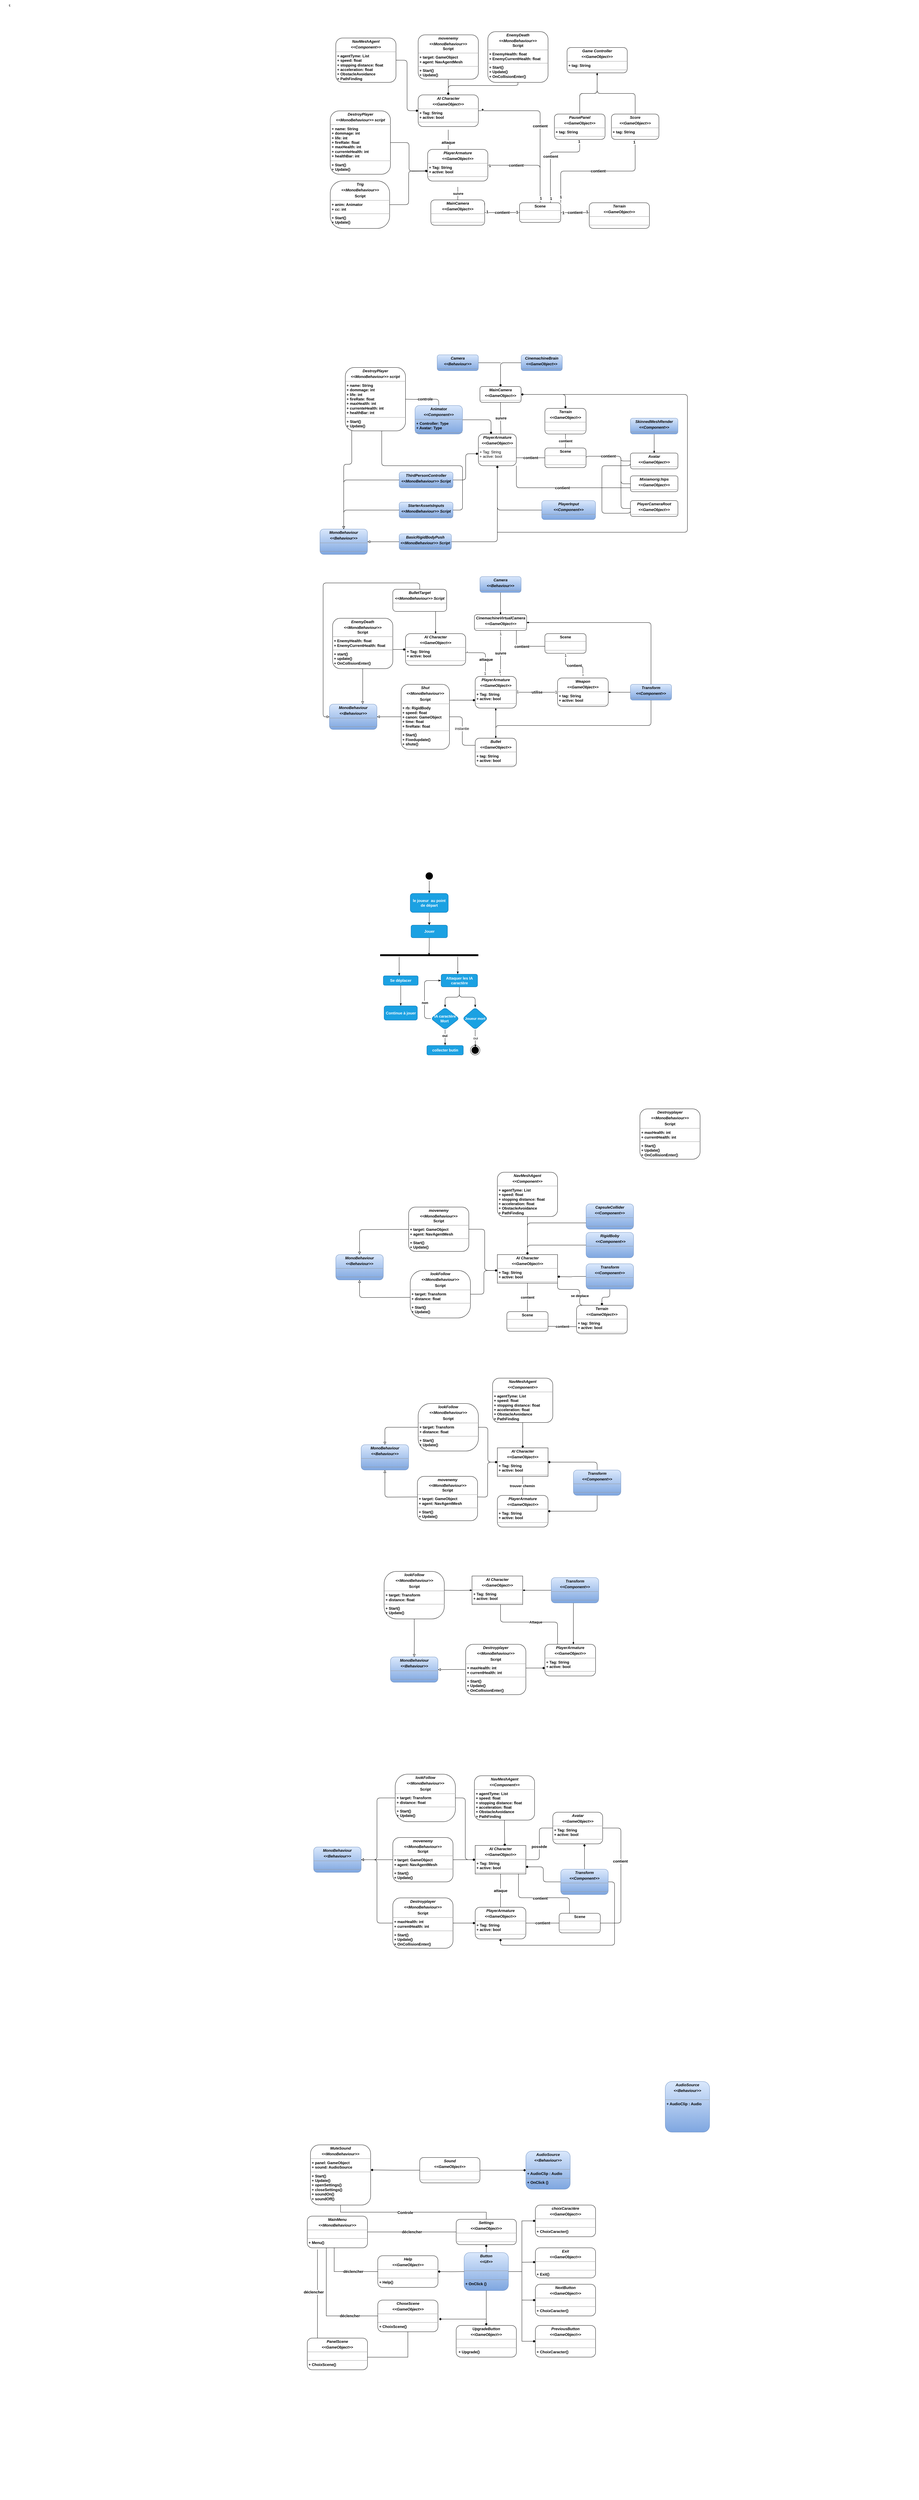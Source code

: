 <mxfile version="18.1.3" type="github" pages="2">
  <diagram name="Page-1" id="c4acf3e9-155e-7222-9cf6-157b1a14988f">
    <mxGraphModel dx="3095" dy="676" grid="1" gridSize="10" guides="1" tooltips="1" connect="1" arrows="1" fold="1" page="1" pageScale="1" pageWidth="850" pageHeight="1100" math="0" shadow="0">
      <root>
        <mxCell id="0" />
        <mxCell id="1" parent="0" />
        <mxCell id="17acba5748e5396b-1" value="ç" style="shape=umlFrame;rounded=1;shadow=0;comic=0;labelBackgroundColor=none;strokeWidth=1;fontFamily=Verdana;fontSize=10;align=center;fontStyle=1;swimlaneFillColor=default;strokeColor=none;labelBorderColor=none;fillColor=default;gradientColor=none;verticalAlign=middle;html=1;" parent="1" vertex="1">
          <mxGeometry x="-1320" y="40" width="2900" height="7890" as="geometry" />
        </mxCell>
        <mxCell id="VTFY2lhJQyV9ULb0k7AS-4" style="edgeStyle=orthogonalEdgeStyle;rounded=1;jumpSize=10;orthogonalLoop=1;jettySize=auto;html=1;startArrow=none;startFill=0;endArrow=diamond;endFill=1;startSize=6;entryX=0.5;entryY=0;entryDx=0;entryDy=0;" parent="1" source="5d2195bd80daf111-11" target="VTFY2lhJQyV9ULb0k7AS-13" edge="1">
          <mxGeometry relative="1" as="geometry">
            <mxPoint x="95" y="359.5" as="targetPoint" />
          </mxGeometry>
        </mxCell>
        <mxCell id="5d2195bd80daf111-11" value="&lt;p style=&quot;margin:0px;margin-top:4px;text-align:center;&quot;&gt;&lt;i&gt;&lt;span&gt;movenemy&lt;/span&gt;&lt;/i&gt;&lt;/p&gt;&lt;p style=&quot;margin:0px;margin-top:4px;text-align:center;&quot;&gt;&lt;span&gt;&lt;i&gt;&amp;lt;&amp;lt;MonoBehaviour&amp;gt;&amp;gt;&lt;/i&gt;&lt;br&gt;Script&lt;/span&gt;&lt;/p&gt;&lt;hr size=&quot;1&quot;&gt;&lt;p style=&quot;margin:0px;margin-left:4px;&quot;&gt;+ target: GameObject&lt;br&gt;+ agent: NavAgentMesh&lt;/p&gt;&lt;hr size=&quot;1&quot;&gt;&lt;p style=&quot;margin:0px;margin-left:4px;&quot;&gt;&lt;span style=&quot;background-color: initial;&quot;&gt;+ Start()&lt;/span&gt;&lt;br&gt;&lt;/p&gt;&lt;p style=&quot;margin:0px;margin-left:4px;&quot;&gt;+ Update()&lt;br&gt;&lt;/p&gt;" style="verticalAlign=top;align=left;overflow=fill;fontSize=12;fontFamily=Helvetica;html=1;rounded=1;shadow=0;comic=0;labelBackgroundColor=none;strokeWidth=1;fontStyle=1" parent="1" vertex="1">
          <mxGeometry y="150" width="190" height="140" as="geometry" />
        </mxCell>
        <mxCell id="VTFY2lhJQyV9ULb0k7AS-9" value="contient" style="edgeStyle=orthogonalEdgeStyle;rounded=1;jumpSize=10;orthogonalLoop=1;jettySize=auto;html=1;exitX=1;exitY=0.5;exitDx=0;exitDy=0;startArrow=none;startFill=0;endArrow=none;endFill=0;startSize=6;fontStyle=1;entryX=0;entryY=0.5;entryDx=0;entryDy=0;fontSize=12;" parent="1" source="VTFY2lhJQyV9ULb0k7AS-10" target="VTFY2lhJQyV9ULb0k7AS-8" edge="1">
          <mxGeometry relative="1" as="geometry">
            <mxPoint x="220" y="715.0" as="sourcePoint" />
            <mxPoint x="320" y="737.471" as="targetPoint" />
          </mxGeometry>
        </mxCell>
        <mxCell id="XhQ3UkatQ3D2uSe0STQg-146" value="1" style="edgeLabel;html=1;align=center;verticalAlign=middle;resizable=0;points=[];fontSize=12;fontColor=#000000;fontStyle=1" parent="VTFY2lhJQyV9ULb0k7AS-9" vertex="1" connectable="0">
          <mxGeometry x="-0.856" y="2" relative="1" as="geometry">
            <mxPoint as="offset" />
          </mxGeometry>
        </mxCell>
        <mxCell id="XhQ3UkatQ3D2uSe0STQg-147" value="1" style="edgeLabel;html=1;align=center;verticalAlign=middle;resizable=0;points=[];fontSize=12;fontColor=#000000;fontStyle=1" parent="VTFY2lhJQyV9ULb0k7AS-9" vertex="1" connectable="0">
          <mxGeometry x="0.845" y="1" relative="1" as="geometry">
            <mxPoint as="offset" />
          </mxGeometry>
        </mxCell>
        <mxCell id="VTFY2lhJQyV9ULb0k7AS-23" value="" style="edgeStyle=orthogonalEdgeStyle;rounded=1;jumpSize=10;orthogonalLoop=1;jettySize=auto;html=1;startArrow=diamondThin;startFill=1;endArrow=none;endFill=0;startSize=6;" parent="1" source="5d2195bd80daf111-15" target="VTFY2lhJQyV9ULb0k7AS-22" edge="1">
          <mxGeometry relative="1" as="geometry" />
        </mxCell>
        <mxCell id="VTFY2lhJQyV9ULb0k7AS-24" value="" style="edgeStyle=orthogonalEdgeStyle;rounded=1;jumpSize=10;orthogonalLoop=1;jettySize=auto;html=1;startArrow=diamondThin;startFill=1;endArrow=none;endFill=0;startSize=6;" parent="1" source="5d2195bd80daf111-15" target="VTFY2lhJQyV9ULb0k7AS-22" edge="1">
          <mxGeometry relative="1" as="geometry" />
        </mxCell>
        <mxCell id="VTFY2lhJQyV9ULb0k7AS-26" value="" style="edgeStyle=orthogonalEdgeStyle;rounded=1;jumpSize=10;orthogonalLoop=1;jettySize=auto;html=1;startArrow=diamondThin;startFill=1;endArrow=none;endFill=0;startSize=6;" parent="1" source="5d2195bd80daf111-15" target="VTFY2lhJQyV9ULb0k7AS-25" edge="1">
          <mxGeometry relative="1" as="geometry" />
        </mxCell>
        <mxCell id="5d2195bd80daf111-15" value="&lt;p style=&quot;margin:0px;margin-top:4px;text-align:center;&quot;&gt;&lt;i&gt;&lt;span&gt;Game Controller&lt;/span&gt;&lt;/i&gt;&lt;/p&gt;&lt;p style=&quot;margin:0px;margin-top:4px;text-align:center;&quot;&gt;&lt;i&gt;&lt;span&gt;&amp;lt;&amp;lt;GameObject&amp;gt;&amp;gt;&lt;/span&gt;&lt;/i&gt;&lt;br&gt;&lt;/p&gt;&lt;hr size=&quot;1&quot;&gt;&lt;p style=&quot;margin:0px;margin-left:4px;&quot;&gt;+ tag: String&lt;br&gt;&lt;/p&gt;&lt;hr size=&quot;1&quot;&gt;&lt;p style=&quot;margin:0px;margin-left:4px;&quot;&gt;&lt;br&gt;&lt;/p&gt;" style="verticalAlign=top;align=left;overflow=fill;fontSize=12;fontFamily=Helvetica;html=1;rounded=1;shadow=0;comic=0;labelBackgroundColor=none;strokeWidth=1;fontStyle=1" parent="1" vertex="1">
          <mxGeometry x="470" y="190" width="190" height="80" as="geometry" />
        </mxCell>
        <mxCell id="VTFY2lhJQyV9ULb0k7AS-3" style="edgeStyle=orthogonalEdgeStyle;rounded=1;jumpSize=10;orthogonalLoop=1;jettySize=auto;html=1;exitX=1;exitY=0.5;exitDx=0;exitDy=0;startArrow=none;startFill=0;endArrow=diamond;endFill=1;startSize=6;" parent="1" source="5d2195bd80daf111-18" edge="1">
          <mxGeometry relative="1" as="geometry">
            <mxPoint x="30" y="580" as="targetPoint" />
          </mxGeometry>
        </mxCell>
        <mxCell id="5d2195bd80daf111-18" value="&lt;p style=&quot;margin:0px;margin-top:4px;text-align:center;&quot;&gt;&lt;i&gt;&lt;span&gt;DestroyPlayer&lt;/span&gt;&lt;/i&gt;&lt;/p&gt;&lt;p style=&quot;margin:0px;margin-top:4px;text-align:center;&quot;&gt;&lt;span&gt;&lt;i&gt;&amp;lt;&amp;lt;MonoBehaviour&amp;gt;&amp;gt; script&lt;/i&gt;&lt;br&gt;&lt;/span&gt;&lt;/p&gt;&lt;hr size=&quot;1&quot;&gt;&lt;p style=&quot;margin:0px;margin-left:4px;&quot;&gt;+ name: String&lt;br&gt;+ dommage: int&lt;/p&gt;&lt;p style=&quot;margin:0px;margin-left:4px;&quot;&gt;+ life: int&lt;/p&gt;&lt;p style=&quot;margin:0px;margin-left:4px;&quot;&gt;+ fireRate: float&lt;/p&gt;&lt;p style=&quot;margin:0px;margin-left:4px;&quot;&gt;+ maxHealth: int&lt;/p&gt;&lt;p style=&quot;margin:0px;margin-left:4px;&quot;&gt;+ currenteHealth: int&lt;/p&gt;&lt;p style=&quot;margin:0px;margin-left:4px;&quot;&gt;+ healthBar: int&lt;/p&gt;&lt;hr size=&quot;1&quot;&gt;&lt;p style=&quot;margin:0px;margin-left:4px;&quot;&gt;+ Start()&lt;br&gt;+ Update()&lt;/p&gt;" style="verticalAlign=top;align=left;overflow=fill;fontSize=12;fontFamily=Helvetica;html=1;rounded=1;shadow=0;comic=0;labelBackgroundColor=none;strokeWidth=1;glass=0;fontStyle=1" parent="1" vertex="1">
          <mxGeometry x="-277.5" y="390" width="190" height="200" as="geometry" />
        </mxCell>
        <mxCell id="VTFY2lhJQyV9ULb0k7AS-5" value="attaque" style="edgeStyle=orthogonalEdgeStyle;rounded=1;jumpSize=10;orthogonalLoop=1;jettySize=auto;html=1;exitX=0.5;exitY=1;exitDx=0;exitDy=0;startArrow=none;startFill=0;endArrow=none;endFill=0;startSize=6;fontStyle=1;fontSize=12;" parent="1" edge="1">
          <mxGeometry relative="1" as="geometry">
            <mxPoint x="95" y="449.5" as="sourcePoint" />
            <mxPoint x="95" y="530" as="targetPoint" />
          </mxGeometry>
        </mxCell>
        <mxCell id="VTFY2lhJQyV9ULb0k7AS-2" style="edgeStyle=orthogonalEdgeStyle;rounded=1;jumpSize=10;orthogonalLoop=1;jettySize=auto;html=1;startArrow=none;startFill=0;endArrow=diamond;endFill=1;startSize=6;entryX=0;entryY=0.5;entryDx=0;entryDy=0;exitX=1;exitY=0.5;exitDx=0;exitDy=0;" parent="1" source="XhQ3UkatQ3D2uSe0STQg-105" target="VTFY2lhJQyV9ULb0k7AS-13" edge="1">
          <mxGeometry relative="1" as="geometry">
            <mxPoint x="-60" y="390.0" as="sourcePoint" />
            <mxPoint y="404.5" as="targetPoint" />
          </mxGeometry>
        </mxCell>
        <mxCell id="VTFY2lhJQyV9ULb0k7AS-6" value="suivre" style="edgeStyle=orthogonalEdgeStyle;rounded=1;jumpSize=10;orthogonalLoop=1;jettySize=auto;html=1;startArrow=none;startFill=0;endArrow=none;endFill=0;startSize=6;fontStyle=1;entryX=0.5;entryY=0;entryDx=0;entryDy=0;" parent="1" target="VTFY2lhJQyV9ULb0k7AS-10" edge="1">
          <mxGeometry relative="1" as="geometry">
            <mxPoint x="125" y="630" as="sourcePoint" />
            <mxPoint x="125" y="692" as="targetPoint" />
          </mxGeometry>
        </mxCell>
        <mxCell id="VTFY2lhJQyV9ULb0k7AS-16" value="contient" style="edgeStyle=orthogonalEdgeStyle;rounded=1;jumpSize=10;orthogonalLoop=1;jettySize=auto;html=1;entryX=0;entryY=0.383;entryDx=0;entryDy=0;startArrow=none;startFill=0;endArrow=none;endFill=0;startSize=6;fontStyle=1;entryPerimeter=0;fontSize=12;" parent="1" source="VTFY2lhJQyV9ULb0k7AS-8" target="VTFY2lhJQyV9ULb0k7AS-15" edge="1">
          <mxGeometry relative="1" as="geometry" />
        </mxCell>
        <mxCell id="XhQ3UkatQ3D2uSe0STQg-148" value="1" style="edgeLabel;html=1;align=center;verticalAlign=middle;resizable=0;points=[];fontSize=12;fontColor=#000000;fontStyle=1" parent="VTFY2lhJQyV9ULb0k7AS-16" vertex="1" connectable="0">
          <mxGeometry x="-0.837" y="-1" relative="1" as="geometry">
            <mxPoint as="offset" />
          </mxGeometry>
        </mxCell>
        <mxCell id="XhQ3UkatQ3D2uSe0STQg-149" value="1" style="edgeLabel;html=1;align=center;verticalAlign=middle;resizable=0;points=[];fontSize=12;fontColor=#000000;fontStyle=1" parent="VTFY2lhJQyV9ULb0k7AS-16" vertex="1" connectable="0">
          <mxGeometry x="0.837" y="2" relative="1" as="geometry">
            <mxPoint as="offset" />
          </mxGeometry>
        </mxCell>
        <mxCell id="VTFY2lhJQyV9ULb0k7AS-8" value="&lt;p style=&quot;margin:0px;margin-top:4px;text-align:center;&quot;&gt;&lt;span&gt;Scene&lt;/span&gt;&lt;/p&gt;&lt;hr size=&quot;1&quot;&gt;&lt;p style=&quot;margin:0px;margin-left:4px;&quot;&gt;&lt;br&gt;&lt;/p&gt;&lt;hr size=&quot;1&quot;&gt;&lt;p style=&quot;margin:0px;margin-left:4px;&quot;&gt;&lt;br&gt;&lt;/p&gt;&lt;p style=&quot;margin:0px;margin-left:4px;&quot;&gt;&lt;br&gt;&lt;/p&gt;" style="verticalAlign=top;align=left;overflow=fill;fontSize=12;fontFamily=Helvetica;html=1;rounded=1;glass=0;fontStyle=1" parent="1" vertex="1">
          <mxGeometry x="320" y="680" width="130" height="62" as="geometry" />
        </mxCell>
        <mxCell id="VTFY2lhJQyV9ULb0k7AS-10" value="&lt;p style=&quot;margin:0px;margin-top:4px;text-align:center;&quot;&gt;&lt;i style=&quot;background-color: initial;&quot;&gt;&lt;span&gt;MainCamera&lt;/span&gt;&lt;/i&gt;&lt;/p&gt;&lt;p style=&quot;margin:0px;margin-top:4px;text-align:center;&quot;&gt;&lt;i style=&quot;background-color: initial;&quot;&gt;&lt;span&gt;&amp;lt;&amp;lt;GameObject&amp;gt;&amp;gt;&lt;/span&gt;&lt;/i&gt;&lt;br&gt;&lt;/p&gt;&lt;hr size=&quot;1&quot;&gt;&lt;p style=&quot;margin:0px;margin-left:4px;&quot;&gt;&lt;br&gt;&lt;/p&gt;&lt;hr size=&quot;1&quot;&gt;&lt;p style=&quot;margin:0px;margin-left:4px;&quot;&gt;&lt;br&gt;&lt;/p&gt;&lt;p style=&quot;margin:0px;margin-left:4px;&quot;&gt;&lt;br&gt;&lt;/p&gt;" style="verticalAlign=top;align=left;overflow=fill;fontSize=12;fontFamily=Helvetica;html=1;rounded=1;glass=0;fontStyle=1" parent="1" vertex="1">
          <mxGeometry x="40" y="671" width="170" height="80" as="geometry" />
        </mxCell>
        <mxCell id="VTFY2lhJQyV9ULb0k7AS-17" value="contient" style="edgeStyle=orthogonalEdgeStyle;rounded=1;jumpSize=10;orthogonalLoop=1;jettySize=auto;html=1;startArrow=none;startFill=0;endArrow=none;endFill=0;startSize=6;fontStyle=1;fontSize=12;" parent="1" source="VTFY2lhJQyV9ULb0k7AS-12" target="VTFY2lhJQyV9ULb0k7AS-8" edge="1">
          <mxGeometry x="-0.365" relative="1" as="geometry">
            <mxPoint x="-1" as="offset" />
          </mxGeometry>
        </mxCell>
        <mxCell id="XhQ3UkatQ3D2uSe0STQg-141" value="1" style="edgeLabel;html=1;align=center;verticalAlign=middle;resizable=0;points=[];fontSize=11;fontColor=#000000;fontStyle=1" parent="VTFY2lhJQyV9ULb0k7AS-17" vertex="1" connectable="0">
          <mxGeometry x="-0.962" y="-1" relative="1" as="geometry">
            <mxPoint as="offset" />
          </mxGeometry>
        </mxCell>
        <mxCell id="VTFY2lhJQyV9ULb0k7AS-12" value="&lt;p style=&quot;margin:0px;margin-top:4px;text-align:center;&quot;&gt;&lt;i&gt;&lt;span&gt;PlayerArmature&lt;/span&gt;&lt;/i&gt;&lt;/p&gt;&lt;p style=&quot;margin:0px;margin-top:4px;text-align:center;&quot;&gt;&lt;i&gt;&lt;span&gt;&amp;lt;&amp;lt;GameObject&amp;gt;&amp;gt;&lt;/span&gt;&lt;/i&gt;&lt;br&gt;&lt;/p&gt;&lt;hr size=&quot;1&quot;&gt;&lt;p style=&quot;margin:0px;margin-left:4px;&quot;&gt;+ Tag: String&lt;br&gt;&lt;/p&gt;&lt;p style=&quot;margin:0px;margin-left:4px;&quot;&gt;+ active: bool&lt;/p&gt;&lt;hr size=&quot;1&quot;&gt;&lt;p style=&quot;margin:0px;margin-left:4px;&quot;&gt;&lt;br&gt;&lt;/p&gt;&lt;p style=&quot;margin:0px;margin-left:4px;&quot;&gt;&lt;br&gt;&lt;/p&gt;" style="verticalAlign=top;align=left;overflow=fill;fontSize=12;fontFamily=Helvetica;html=1;rounded=1;glass=0;fontStyle=1" parent="1" vertex="1">
          <mxGeometry x="30" y="511.5" width="190" height="100" as="geometry" />
        </mxCell>
        <mxCell id="VTFY2lhJQyV9ULb0k7AS-18" value="contient" style="edgeStyle=orthogonalEdgeStyle;rounded=1;jumpSize=10;orthogonalLoop=1;jettySize=auto;html=1;exitX=1;exitY=0.5;exitDx=0;exitDy=0;startArrow=none;startFill=0;endArrow=none;endFill=0;startSize=6;fontStyle=1;fontSize=12;" parent="1" source="VTFY2lhJQyV9ULb0k7AS-13" target="VTFY2lhJQyV9ULb0k7AS-8" edge="1">
          <mxGeometry relative="1" as="geometry">
            <mxPoint x="400" y="680" as="targetPoint" />
          </mxGeometry>
        </mxCell>
        <mxCell id="XhQ3UkatQ3D2uSe0STQg-139" value="*" style="edgeLabel;html=1;align=center;verticalAlign=middle;resizable=0;points=[];fontSize=18;fontColor=#000000;fontStyle=1" parent="VTFY2lhJQyV9ULb0k7AS-18" vertex="1" connectable="0">
          <mxGeometry x="-0.948" relative="1" as="geometry">
            <mxPoint as="offset" />
          </mxGeometry>
        </mxCell>
        <mxCell id="XhQ3UkatQ3D2uSe0STQg-140" value="1" style="edgeLabel;html=1;align=center;verticalAlign=middle;resizable=0;points=[];fontSize=12;fontColor=#000000;fontStyle=1" parent="VTFY2lhJQyV9ULb0k7AS-18" vertex="1" connectable="0">
          <mxGeometry x="0.94" y="2" relative="1" as="geometry">
            <mxPoint as="offset" />
          </mxGeometry>
        </mxCell>
        <mxCell id="VTFY2lhJQyV9ULb0k7AS-13" value="&lt;p style=&quot;margin:0px;margin-top:4px;text-align:center;&quot;&gt;&lt;span&gt;&lt;i&gt;AI Character&lt;/i&gt;&lt;/span&gt;&lt;br&gt;&lt;/p&gt;&lt;p style=&quot;margin:0px;margin-top:4px;text-align:center;&quot;&gt;&lt;i&gt;&lt;span&gt;&amp;lt;&amp;lt;GameObject&amp;gt;&amp;gt;&lt;/span&gt;&lt;/i&gt;&lt;br&gt;&lt;/p&gt;&lt;hr size=&quot;1&quot;&gt;&lt;p style=&quot;margin:0px;margin-left:4px;&quot;&gt;+ Tag: String&lt;br&gt;&lt;/p&gt;&lt;p style=&quot;margin:0px;margin-left:4px;&quot;&gt;+ active: bool&lt;/p&gt;&lt;hr size=&quot;1&quot;&gt;&lt;p style=&quot;margin:0px;margin-left:4px;&quot;&gt;&lt;br&gt;&lt;/p&gt;&lt;p style=&quot;margin:0px;margin-left:4px;&quot;&gt;&lt;br&gt;&lt;/p&gt;" style="verticalAlign=top;align=left;overflow=fill;fontSize=12;fontFamily=Helvetica;html=1;rounded=1;glass=0;fontStyle=1" parent="1" vertex="1">
          <mxGeometry y="339.5" width="190" height="100" as="geometry" />
        </mxCell>
        <mxCell id="VTFY2lhJQyV9ULb0k7AS-14" style="edgeStyle=orthogonalEdgeStyle;rounded=1;jumpSize=10;orthogonalLoop=1;jettySize=auto;html=1;exitX=1;exitY=0.25;exitDx=0;exitDy=0;entryX=0.997;entryY=0.125;entryDx=0;entryDy=0;entryPerimeter=0;startArrow=none;startFill=0;endArrow=none;endFill=0;startSize=6;" parent="1" source="VTFY2lhJQyV9ULb0k7AS-10" target="VTFY2lhJQyV9ULb0k7AS-10" edge="1">
          <mxGeometry relative="1" as="geometry" />
        </mxCell>
        <mxCell id="VTFY2lhJQyV9ULb0k7AS-15" value="&lt;p style=&quot;margin:0px;margin-top:4px;text-align:center;&quot;&gt;&lt;i&gt;&lt;span&gt;Terrain&lt;/span&gt;&lt;/i&gt;&lt;/p&gt;&lt;p style=&quot;margin:0px;margin-top:4px;text-align:center;&quot;&gt;&lt;i&gt;&lt;span&gt;&amp;lt;&amp;lt;GameObject&amp;gt;&amp;gt;&lt;/span&gt;&lt;/i&gt;&lt;br&gt;&lt;/p&gt;&lt;hr size=&quot;1&quot;&gt;&lt;p style=&quot;margin:0px;margin-left:4px;&quot;&gt;&lt;br&gt;&lt;/p&gt;&lt;hr size=&quot;1&quot;&gt;&lt;p style=&quot;margin:0px;margin-left:4px;&quot;&gt;&lt;br&gt;&lt;/p&gt;" style="verticalAlign=top;align=left;overflow=fill;fontSize=12;fontFamily=Helvetica;html=1;rounded=1;glass=0;fontStyle=1" parent="1" vertex="1">
          <mxGeometry x="540" y="680" width="190" height="81" as="geometry" />
        </mxCell>
        <mxCell id="VTFY2lhJQyV9ULb0k7AS-27" value="contient" style="edgeStyle=orthogonalEdgeStyle;rounded=1;jumpSize=10;orthogonalLoop=1;jettySize=auto;html=1;exitX=0.5;exitY=1;exitDx=0;exitDy=0;entryX=0.75;entryY=0;entryDx=0;entryDy=0;startArrow=none;startFill=0;endArrow=none;endFill=0;startSize=6;fontStyle=1;fontSize=12;" parent="1" source="VTFY2lhJQyV9ULb0k7AS-22" target="VTFY2lhJQyV9ULb0k7AS-8" edge="1">
          <mxGeometry relative="1" as="geometry">
            <Array as="points">
              <mxPoint x="510" y="520" />
              <mxPoint x="418" y="520" />
            </Array>
          </mxGeometry>
        </mxCell>
        <mxCell id="XhQ3UkatQ3D2uSe0STQg-142" value="1" style="edgeLabel;html=1;align=center;verticalAlign=middle;resizable=0;points=[];fontSize=12;fontColor=#000000;fontStyle=1" parent="VTFY2lhJQyV9ULb0k7AS-27" vertex="1" connectable="0">
          <mxGeometry x="0.907" y="1" relative="1" as="geometry">
            <mxPoint as="offset" />
          </mxGeometry>
        </mxCell>
        <mxCell id="XhQ3UkatQ3D2uSe0STQg-143" value="1" style="edgeLabel;html=1;align=center;verticalAlign=middle;resizable=0;points=[];fontSize=12;fontColor=#000000;fontStyle=1" parent="VTFY2lhJQyV9ULb0k7AS-27" vertex="1" connectable="0">
          <mxGeometry x="-0.951" y="-2" relative="1" as="geometry">
            <mxPoint as="offset" />
          </mxGeometry>
        </mxCell>
        <mxCell id="VTFY2lhJQyV9ULb0k7AS-22" value="&lt;p style=&quot;margin:0px;margin-top:4px;text-align:center;&quot;&gt;&lt;i style=&quot;background-color: initial;&quot;&gt;&lt;span&gt;PausePanel&lt;/span&gt;&lt;/i&gt;&lt;/p&gt;&lt;p style=&quot;margin:0px;margin-top:4px;text-align:center;&quot;&gt;&lt;i style=&quot;background-color: initial;&quot;&gt;&lt;span&gt;&amp;lt;&amp;lt;GameObject&amp;gt;&amp;gt;&lt;/span&gt;&lt;/i&gt;&lt;br&gt;&lt;/p&gt;&lt;hr size=&quot;1&quot;&gt;&lt;p style=&quot;margin:0px;margin-left:4px;&quot;&gt;+ tag: String&lt;br&gt;&lt;/p&gt;&lt;hr size=&quot;1&quot;&gt;&lt;p style=&quot;margin:0px;margin-left:4px;&quot;&gt;&lt;br&gt;&lt;/p&gt;" style="verticalAlign=top;align=left;overflow=fill;fontSize=12;fontFamily=Helvetica;html=1;rounded=1;shadow=0;comic=0;labelBackgroundColor=none;strokeWidth=1;fontStyle=1" parent="1" vertex="1">
          <mxGeometry x="430" y="400" width="160" height="80" as="geometry" />
        </mxCell>
        <mxCell id="VTFY2lhJQyV9ULb0k7AS-28" value="contient" style="edgeStyle=orthogonalEdgeStyle;rounded=1;jumpSize=10;orthogonalLoop=1;jettySize=auto;html=1;exitX=0.5;exitY=1;exitDx=0;exitDy=0;entryX=1;entryY=0;entryDx=0;entryDy=0;startArrow=none;startFill=0;endArrow=none;endFill=0;startSize=6;fontStyle=1;fontSize=12;" parent="1" source="VTFY2lhJQyV9ULb0k7AS-25" target="VTFY2lhJQyV9ULb0k7AS-8" edge="1">
          <mxGeometry relative="1" as="geometry" />
        </mxCell>
        <mxCell id="XhQ3UkatQ3D2uSe0STQg-144" value="1" style="edgeLabel;html=1;align=center;verticalAlign=middle;resizable=0;points=[];fontSize=12;fontColor=#000000;fontStyle=1" parent="VTFY2lhJQyV9ULb0k7AS-28" vertex="1" connectable="0">
          <mxGeometry x="-0.958" y="-3" relative="1" as="geometry">
            <mxPoint as="offset" />
          </mxGeometry>
        </mxCell>
        <mxCell id="XhQ3UkatQ3D2uSe0STQg-145" value="1" style="edgeLabel;html=1;align=center;verticalAlign=middle;resizable=0;points=[];fontSize=12;fontColor=#000000;fontStyle=1" parent="VTFY2lhJQyV9ULb0k7AS-28" vertex="1" connectable="0">
          <mxGeometry x="0.915" relative="1" as="geometry">
            <mxPoint as="offset" />
          </mxGeometry>
        </mxCell>
        <mxCell id="VTFY2lhJQyV9ULb0k7AS-25" value="&lt;p style=&quot;margin:0px;margin-top:4px;text-align:center;&quot;&gt;&lt;i style=&quot;background-color: initial;&quot;&gt;&lt;span&gt;Score&lt;/span&gt;&lt;/i&gt;&lt;/p&gt;&lt;p style=&quot;margin:0px;margin-top:4px;text-align:center;&quot;&gt;&lt;i style=&quot;background-color: initial;&quot;&gt;&lt;span&gt;&amp;lt;&amp;lt;GameObject&amp;gt;&amp;gt;&lt;/span&gt;&lt;/i&gt;&lt;br&gt;&lt;/p&gt;&lt;hr size=&quot;1&quot;&gt;&lt;p style=&quot;margin:0px;margin-left:4px;&quot;&gt;+ tag: String&lt;br&gt;&lt;/p&gt;&lt;hr size=&quot;1&quot;&gt;&lt;p style=&quot;margin:0px;margin-left:4px;&quot;&gt;&lt;br&gt;&lt;/p&gt;" style="verticalAlign=top;align=left;overflow=fill;fontSize=12;fontFamily=Helvetica;html=1;rounded=1;shadow=0;comic=0;labelBackgroundColor=none;strokeWidth=1;fontStyle=1" parent="1" vertex="1">
          <mxGeometry x="610" y="400" width="150" height="80" as="geometry" />
        </mxCell>
        <mxCell id="VTFY2lhJQyV9ULb0k7AS-62" style="edgeStyle=orthogonalEdgeStyle;rounded=1;jumpSize=10;orthogonalLoop=1;jettySize=auto;html=1;exitX=0;exitY=0.5;exitDx=0;exitDy=0;entryX=0.5;entryY=1;entryDx=0;entryDy=0;startArrow=none;startFill=0;endArrow=diamond;endFill=1;startSize=6;" parent="1" source="VTFY2lhJQyV9ULb0k7AS-29" target="VTFY2lhJQyV9ULb0k7AS-39" edge="1">
          <mxGeometry relative="1" as="geometry" />
        </mxCell>
        <mxCell id="VTFY2lhJQyV9ULb0k7AS-29" value="&lt;p style=&quot;margin:0px;margin-top:4px;text-align:center;&quot;&gt;&lt;i&gt;PlayerInput&lt;/i&gt;&lt;/p&gt;&lt;p style=&quot;margin:0px;margin-top:4px;text-align:center;&quot;&gt;&lt;i&gt;&amp;lt;&amp;lt;Component&amp;gt;&amp;gt;&lt;/i&gt;&lt;/p&gt;&lt;hr size=&quot;1&quot;&gt;&lt;p style=&quot;margin:0px;margin-left:4px;&quot;&gt;&lt;br&gt;&lt;br&gt;&lt;/p&gt;&lt;hr size=&quot;1&quot;&gt;&lt;p style=&quot;margin:0px;margin-left:4px;&quot;&gt;&lt;br&gt;&lt;/p&gt;" style="verticalAlign=top;align=left;overflow=fill;fontSize=12;fontFamily=Helvetica;html=1;rounded=1;shadow=0;glass=0;fontStyle=1;fillColor=#dae8fc;strokeColor=#6c8ebf;gradientColor=#7ea6e0;" parent="1" vertex="1">
          <mxGeometry x="390" y="1620" width="170" height="60" as="geometry" />
        </mxCell>
        <mxCell id="VTFY2lhJQyV9ULb0k7AS-30" value="&lt;p style=&quot;margin:0px;margin-top:4px;text-align:center;&quot;&gt;&lt;i&gt;MonoBehaviour&lt;/i&gt;&lt;i&gt;&lt;br&gt;&lt;/i&gt;&lt;/p&gt;&lt;p style=&quot;margin:0px;margin-top:4px;text-align:center;&quot;&gt;&lt;i&gt;&amp;lt;&amp;lt;Behaviour&amp;gt;&amp;gt;&lt;/i&gt;&lt;br&gt;&lt;/p&gt;&lt;hr size=&quot;1&quot;&gt;&lt;p style=&quot;margin:0px;margin-left:4px;&quot;&gt;&lt;br&gt;&lt;/p&gt;&lt;hr size=&quot;1&quot;&gt;&lt;p style=&quot;margin:0px;margin-left:4px;&quot;&gt;&lt;br&gt;&lt;/p&gt;" style="verticalAlign=top;align=left;overflow=fill;fontSize=12;fontFamily=Helvetica;html=1;rounded=1;shadow=0;glass=0;fontStyle=1;fillColor=#dae8fc;gradientColor=#7ea6e0;strokeColor=#6c8ebf;" parent="1" vertex="1">
          <mxGeometry x="-310" y="1710" width="150" height="80" as="geometry" />
        </mxCell>
        <mxCell id="VTFY2lhJQyV9ULb0k7AS-40" style="edgeStyle=orthogonalEdgeStyle;rounded=1;jumpSize=10;orthogonalLoop=1;jettySize=auto;html=1;exitX=0;exitY=0.5;exitDx=0;exitDy=0;entryX=0.5;entryY=0;entryDx=0;entryDy=0;startArrow=none;startFill=0;endArrow=block;endFill=0;startSize=6;" parent="1" target="VTFY2lhJQyV9ULb0k7AS-30" edge="1">
          <mxGeometry relative="1" as="geometry">
            <mxPoint x="-210" y="1300.0" as="sourcePoint" />
          </mxGeometry>
        </mxCell>
        <mxCell id="VTFY2lhJQyV9ULb0k7AS-47" style="edgeStyle=orthogonalEdgeStyle;rounded=1;jumpSize=10;orthogonalLoop=1;jettySize=auto;html=1;entryX=1;entryY=0.5;entryDx=0;entryDy=0;startArrow=none;startFill=0;endArrow=none;endFill=0;startSize=6;" parent="1" target="VTFY2lhJQyV9ULb0k7AS-36" edge="1">
          <mxGeometry relative="1" as="geometry">
            <mxPoint x="-115" y="1400" as="sourcePoint" />
            <Array as="points">
              <mxPoint x="-115" y="1510" />
              <mxPoint x="140" y="1510" />
              <mxPoint x="140" y="1650" />
            </Array>
          </mxGeometry>
        </mxCell>
        <mxCell id="VTFY2lhJQyV9ULb0k7AS-60" value="controle" style="edgeStyle=orthogonalEdgeStyle;rounded=1;jumpSize=10;orthogonalLoop=1;jettySize=auto;html=1;exitX=1;exitY=0.5;exitDx=0;exitDy=0;entryX=0.5;entryY=0;entryDx=0;entryDy=0;startArrow=none;startFill=0;endArrow=none;endFill=0;startSize=6;fontStyle=1;fontSize=12;" parent="1" target="VTFY2lhJQyV9ULb0k7AS-59" edge="1">
          <mxGeometry relative="1" as="geometry">
            <mxPoint x="-40" y="1300.0" as="sourcePoint" />
          </mxGeometry>
        </mxCell>
        <mxCell id="VTFY2lhJQyV9ULb0k7AS-44" style="edgeStyle=orthogonalEdgeStyle;rounded=1;jumpSize=10;orthogonalLoop=1;jettySize=auto;html=1;exitX=0;exitY=0.5;exitDx=0;exitDy=0;entryX=0.5;entryY=0;entryDx=0;entryDy=0;startArrow=none;startFill=0;endArrow=block;endFill=0;startSize=6;" parent="1" source="VTFY2lhJQyV9ULb0k7AS-34" target="VTFY2lhJQyV9ULb0k7AS-30" edge="1">
          <mxGeometry relative="1" as="geometry" />
        </mxCell>
        <mxCell id="VTFY2lhJQyV9ULb0k7AS-53" style="edgeStyle=orthogonalEdgeStyle;rounded=1;jumpSize=10;orthogonalLoop=1;jettySize=auto;html=1;exitX=1;exitY=0.5;exitDx=0;exitDy=0;entryX=-0.003;entryY=0.622;entryDx=0;entryDy=0;entryPerimeter=0;startArrow=none;startFill=0;endArrow=diamond;endFill=1;startSize=6;" parent="1" source="VTFY2lhJQyV9ULb0k7AS-34" target="VTFY2lhJQyV9ULb0k7AS-39" edge="1">
          <mxGeometry relative="1" as="geometry" />
        </mxCell>
        <mxCell id="VTFY2lhJQyV9ULb0k7AS-34" value="&lt;p style=&quot;margin:0px;margin-top:4px;text-align:center;&quot;&gt;&lt;i&gt;ThirdPersonController&lt;/i&gt;&lt;i&gt;&lt;br&gt;&lt;/i&gt;&lt;/p&gt;&lt;p style=&quot;margin:0px;margin-top:4px;text-align:center;&quot;&gt;&lt;i&gt;&amp;lt;&amp;lt;&lt;/i&gt;&lt;i&gt;MonoBehaviour&lt;/i&gt;&lt;i&gt;&amp;gt;&amp;gt; Script&lt;/i&gt;&lt;br&gt;&lt;/p&gt;&lt;hr size=&quot;1&quot;&gt;&lt;p style=&quot;margin:0px;margin-left:4px;&quot;&gt;&lt;br&gt;&lt;/p&gt;&lt;hr size=&quot;1&quot;&gt;&lt;p style=&quot;margin:0px;margin-left:4px;&quot;&gt;&lt;br&gt;&lt;/p&gt;" style="verticalAlign=top;align=left;overflow=fill;fontSize=12;fontFamily=Helvetica;html=1;rounded=1;shadow=0;glass=0;fontStyle=1;fillColor=#dae8fc;gradientColor=#7ea6e0;strokeColor=#6c8ebf;" parent="1" vertex="1">
          <mxGeometry x="-60" y="1530" width="170" height="50" as="geometry" />
        </mxCell>
        <mxCell id="VTFY2lhJQyV9ULb0k7AS-46" style="edgeStyle=orthogonalEdgeStyle;rounded=1;jumpSize=10;orthogonalLoop=1;jettySize=auto;html=1;exitX=0;exitY=0.5;exitDx=0;exitDy=0;entryX=0.5;entryY=0;entryDx=0;entryDy=0;startArrow=none;startFill=0;endArrow=block;endFill=0;startSize=6;" parent="1" source="VTFY2lhJQyV9ULb0k7AS-36" target="VTFY2lhJQyV9ULb0k7AS-30" edge="1">
          <mxGeometry relative="1" as="geometry" />
        </mxCell>
        <mxCell id="VTFY2lhJQyV9ULb0k7AS-36" value="&lt;p style=&quot;margin:0px;margin-top:4px;text-align:center;&quot;&gt;&lt;i&gt;StarterAssetsInputs&lt;/i&gt;&lt;i&gt;&lt;br&gt;&lt;/i&gt;&lt;/p&gt;&lt;p style=&quot;margin:0px;margin-top:4px;text-align:center;&quot;&gt;&lt;i&gt;&amp;lt;&amp;lt;&lt;/i&gt;&lt;i&gt;MonoBehaviour&lt;/i&gt;&lt;i&gt;&amp;gt;&amp;gt; Script&lt;/i&gt;&lt;br&gt;&lt;/p&gt;&lt;hr size=&quot;1&quot;&gt;&lt;p style=&quot;margin:0px;margin-left:4px;&quot;&gt;&lt;br&gt;&lt;/p&gt;&lt;hr size=&quot;1&quot;&gt;&lt;p style=&quot;margin:0px;margin-left:4px;&quot;&gt;&lt;br&gt;&lt;/p&gt;" style="verticalAlign=top;align=left;overflow=fill;fontSize=12;fontFamily=Helvetica;html=1;rounded=1;shadow=0;glass=0;fontStyle=1;fillColor=#dae8fc;gradientColor=#7ea6e0;strokeColor=#6c8ebf;" parent="1" vertex="1">
          <mxGeometry x="-60" y="1625" width="170" height="50" as="geometry" />
        </mxCell>
        <mxCell id="VTFY2lhJQyV9ULb0k7AS-50" style="edgeStyle=orthogonalEdgeStyle;rounded=1;jumpSize=10;orthogonalLoop=1;jettySize=auto;html=1;startArrow=none;startFill=0;endArrow=block;endFill=0;startSize=6;" parent="1" source="VTFY2lhJQyV9ULb0k7AS-37" target="VTFY2lhJQyV9ULb0k7AS-30" edge="1">
          <mxGeometry relative="1" as="geometry" />
        </mxCell>
        <mxCell id="VTFY2lhJQyV9ULb0k7AS-51" style="edgeStyle=orthogonalEdgeStyle;rounded=1;jumpSize=10;orthogonalLoop=1;jettySize=auto;html=1;exitX=1;exitY=0.5;exitDx=0;exitDy=0;entryX=0.5;entryY=1;entryDx=0;entryDy=0;startArrow=none;startFill=0;endArrow=diamond;endFill=1;startSize=6;" parent="1" source="VTFY2lhJQyV9ULb0k7AS-37" target="VTFY2lhJQyV9ULb0k7AS-39" edge="1">
          <mxGeometry relative="1" as="geometry" />
        </mxCell>
        <mxCell id="VTFY2lhJQyV9ULb0k7AS-37" value="&lt;p style=&quot;margin:0px;margin-top:4px;text-align:center;&quot;&gt;&lt;i style=&quot;background-color: initial;&quot;&gt;BasicRigidBodyPush&lt;/i&gt;&lt;/p&gt;&lt;p style=&quot;margin:0px;margin-top:4px;text-align:center;&quot;&gt;&lt;i style=&quot;background-color: initial;&quot;&gt;&amp;lt;&amp;lt;&lt;/i&gt;&lt;i style=&quot;background-color: initial;&quot;&gt;MonoBehaviour&lt;/i&gt;&lt;i style=&quot;background-color: initial;&quot;&gt;&amp;gt;&amp;gt; Script&lt;/i&gt;&lt;br&gt;&lt;/p&gt;&lt;hr size=&quot;1&quot;&gt;&lt;p style=&quot;margin:0px;margin-left:4px;&quot;&gt;&lt;br&gt;&lt;/p&gt;&lt;hr size=&quot;1&quot;&gt;&lt;p style=&quot;margin:0px;margin-left:4px;&quot;&gt;&lt;br&gt;&lt;/p&gt;" style="verticalAlign=top;align=left;overflow=fill;fontSize=12;fontFamily=Helvetica;html=1;rounded=1;shadow=0;glass=0;fontStyle=1;fillColor=#dae8fc;gradientColor=#7ea6e0;strokeColor=#6c8ebf;" parent="1" vertex="1">
          <mxGeometry x="-60" y="1725" width="165" height="50" as="geometry" />
        </mxCell>
        <mxCell id="VTFY2lhJQyV9ULb0k7AS-72" value="contient" style="edgeStyle=orthogonalEdgeStyle;rounded=1;jumpSize=10;orthogonalLoop=1;jettySize=auto;html=1;exitX=1;exitY=0.75;exitDx=0;exitDy=0;entryX=0;entryY=0.5;entryDx=0;entryDy=0;startArrow=none;startFill=0;endArrow=none;endFill=0;startSize=6;fontStyle=1;fontSize=12;" parent="1" source="VTFY2lhJQyV9ULb0k7AS-39" target="VTFY2lhJQyV9ULb0k7AS-67" edge="1">
          <mxGeometry relative="1" as="geometry" />
        </mxCell>
        <mxCell id="VTFY2lhJQyV9ULb0k7AS-39" value="&lt;p style=&quot;margin:0px;margin-top:4px;text-align:center;&quot;&gt;&lt;i&gt;&lt;b&gt;PlayerArmature&lt;/b&gt;&lt;/i&gt;&lt;/p&gt;&lt;p style=&quot;margin:0px;margin-top:4px;text-align:center;&quot;&gt;&lt;i&gt;&lt;b&gt;&amp;lt;&amp;lt;GameObject&amp;gt;&amp;gt;&lt;/b&gt;&lt;/i&gt;&lt;br&gt;&lt;/p&gt;&lt;hr size=&quot;1&quot;&gt;&lt;p style=&quot;margin:0px;margin-left:4px;&quot;&gt;+ Tag: String&lt;br&gt;&lt;/p&gt;&lt;p style=&quot;margin:0px;margin-left:4px;&quot;&gt;+ active: bool&lt;/p&gt;&lt;hr size=&quot;1&quot;&gt;&lt;p style=&quot;margin:0px;margin-left:4px;&quot;&gt;&lt;br&gt;&lt;/p&gt;&lt;p style=&quot;margin:0px;margin-left:4px;&quot;&gt;&lt;br&gt;&lt;/p&gt;" style="verticalAlign=top;align=left;overflow=fill;fontSize=12;fontFamily=Helvetica;html=1;rounded=1;glass=0;" parent="1" vertex="1">
          <mxGeometry x="190" y="1410" width="120" height="100" as="geometry" />
        </mxCell>
        <mxCell id="VTFY2lhJQyV9ULb0k7AS-69" value="suivre" style="edgeStyle=orthogonalEdgeStyle;rounded=1;jumpSize=10;orthogonalLoop=1;jettySize=auto;html=1;entryX=0.591;entryY=0.001;entryDx=0;entryDy=0;entryPerimeter=0;startArrow=none;startFill=0;endArrow=none;endFill=0;startSize=6;fontStyle=1;fontSize=12;" parent="1" source="VTFY2lhJQyV9ULb0k7AS-54" target="VTFY2lhJQyV9ULb0k7AS-39" edge="1">
          <mxGeometry relative="1" as="geometry" />
        </mxCell>
        <mxCell id="VTFY2lhJQyV9ULb0k7AS-71" style="edgeStyle=orthogonalEdgeStyle;rounded=1;jumpSize=10;orthogonalLoop=1;jettySize=auto;html=1;exitX=1;exitY=0.5;exitDx=0;exitDy=0;entryX=0.5;entryY=0;entryDx=0;entryDy=0;startArrow=none;startFill=0;endArrow=diamond;endFill=1;startSize=6;" parent="1" source="VTFY2lhJQyV9ULb0k7AS-54" target="VTFY2lhJQyV9ULb0k7AS-65" edge="1">
          <mxGeometry relative="1" as="geometry" />
        </mxCell>
        <mxCell id="VTFY2lhJQyV9ULb0k7AS-54" value="&lt;p style=&quot;margin:0px;margin-top:4px;text-align:center;&quot;&gt;&lt;i&gt;MainCamera&lt;/i&gt;&lt;/p&gt;&lt;p style=&quot;margin:0px;margin-top:4px;text-align:center;&quot;&gt;&lt;i&gt;&amp;lt;&amp;lt;GameObject&amp;gt;&amp;gt;&lt;/i&gt;&lt;br&gt;&lt;/p&gt;&lt;hr size=&quot;1&quot;&gt;&lt;p style=&quot;margin:0px;margin-left:4px;&quot;&gt;&lt;br&gt;&lt;/p&gt;&lt;hr size=&quot;1&quot;&gt;&lt;p style=&quot;margin:0px;margin-left:4px;&quot;&gt;&lt;br&gt;&lt;/p&gt;" style="verticalAlign=top;align=left;overflow=fill;fontSize=12;fontFamily=Helvetica;html=1;rounded=1;shadow=0;glass=0;fontStyle=1;" parent="1" vertex="1">
          <mxGeometry x="195" y="1260" width="130" height="50" as="geometry" />
        </mxCell>
        <mxCell id="VTFY2lhJQyV9ULb0k7AS-64" style="edgeStyle=orthogonalEdgeStyle;rounded=1;jumpSize=10;orthogonalLoop=1;jettySize=auto;html=1;exitX=1;exitY=0.5;exitDx=0;exitDy=0;startArrow=none;startFill=0;endArrow=none;endFill=0;startSize=6;" parent="1" source="VTFY2lhJQyV9ULb0k7AS-55" edge="1">
          <mxGeometry relative="1" as="geometry">
            <mxPoint x="260" y="1185.059" as="targetPoint" />
          </mxGeometry>
        </mxCell>
        <mxCell id="VTFY2lhJQyV9ULb0k7AS-55" value="&lt;p style=&quot;margin:0px;margin-top:4px;text-align:center;&quot;&gt;&lt;i&gt;Camera&lt;/i&gt;&lt;/p&gt;&lt;p style=&quot;margin:0px;margin-top:4px;text-align:center;&quot;&gt;&lt;i&gt;&amp;lt;&amp;lt;Behaviour&amp;gt;&amp;gt;&lt;/i&gt;&lt;br&gt;&lt;/p&gt;&lt;hr size=&quot;1&quot;&gt;&lt;p style=&quot;margin:0px;margin-left:4px;&quot;&gt;&lt;br&gt;&lt;/p&gt;&lt;hr size=&quot;1&quot;&gt;&lt;p style=&quot;margin:0px;margin-left:4px;&quot;&gt;&lt;br&gt;&lt;/p&gt;" style="verticalAlign=top;align=left;overflow=fill;fontSize=12;fontFamily=Helvetica;html=1;rounded=1;shadow=0;glass=0;fontStyle=1;fillColor=#dae8fc;gradientColor=#7ea6e0;strokeColor=#6c8ebf;" parent="1" vertex="1">
          <mxGeometry x="60" y="1160" width="130" height="50" as="geometry" />
        </mxCell>
        <mxCell id="VTFY2lhJQyV9ULb0k7AS-57" style="edgeStyle=orthogonalEdgeStyle;rounded=1;jumpSize=10;orthogonalLoop=1;jettySize=auto;html=1;exitX=0;exitY=0.5;exitDx=0;exitDy=0;entryX=0.5;entryY=0;entryDx=0;entryDy=0;startArrow=none;startFill=0;endArrow=diamond;endFill=1;startSize=6;" parent="1" source="VTFY2lhJQyV9ULb0k7AS-56" target="VTFY2lhJQyV9ULb0k7AS-54" edge="1">
          <mxGeometry relative="1" as="geometry" />
        </mxCell>
        <mxCell id="VTFY2lhJQyV9ULb0k7AS-56" value="&lt;p style=&quot;margin:0px;margin-top:4px;text-align:center;&quot;&gt;&lt;i&gt;CinemachineBrain&lt;/i&gt;&lt;/p&gt;&lt;p style=&quot;margin:0px;margin-top:4px;text-align:center;&quot;&gt;&lt;i&gt;&amp;lt;&amp;lt;GameObject&amp;gt;&amp;gt;&lt;/i&gt;&lt;br&gt;&lt;/p&gt;&lt;hr size=&quot;1&quot;&gt;&lt;p style=&quot;margin:0px;margin-left:4px;&quot;&gt;&lt;br&gt;&lt;/p&gt;&lt;hr size=&quot;1&quot;&gt;&lt;p style=&quot;margin:0px;margin-left:4px;&quot;&gt;&lt;br&gt;&lt;/p&gt;" style="verticalAlign=top;align=left;overflow=fill;fontSize=12;fontFamily=Helvetica;html=1;rounded=1;shadow=0;glass=0;fontStyle=1;fillColor=#dae8fc;gradientColor=#7ea6e0;strokeColor=#6c8ebf;" parent="1" vertex="1">
          <mxGeometry x="325" y="1160" width="130" height="50" as="geometry" />
        </mxCell>
        <mxCell id="VTFY2lhJQyV9ULb0k7AS-61" style="edgeStyle=orthogonalEdgeStyle;rounded=1;jumpSize=10;orthogonalLoop=1;jettySize=auto;html=1;startArrow=none;startFill=0;endArrow=diamond;endFill=1;startSize=6;" parent="1" source="VTFY2lhJQyV9ULb0k7AS-59" edge="1">
          <mxGeometry relative="1" as="geometry">
            <mxPoint x="230" y="1410" as="targetPoint" />
            <Array as="points">
              <mxPoint x="230" y="1365" />
              <mxPoint x="230" y="1410" />
            </Array>
          </mxGeometry>
        </mxCell>
        <mxCell id="VTFY2lhJQyV9ULb0k7AS-59" value="&lt;p style=&quot;margin:0px;margin-top:4px;text-align:center;&quot;&gt;&lt;span&gt;Animator&lt;/span&gt;&lt;i&gt;&lt;br&gt;&lt;/i&gt;&lt;/p&gt;&lt;p style=&quot;margin:0px;margin-top:4px;text-align:center;&quot;&gt;&lt;i&gt;&amp;lt;&amp;lt;Component&amp;gt;&amp;gt;&lt;/i&gt;&lt;br&gt;&lt;/p&gt;&lt;hr size=&quot;1&quot;&gt;&lt;p style=&quot;margin:0px;margin-left:4px;&quot;&gt;+ Controller: Type&lt;br&gt;+ Avatar: Type&lt;/p&gt;&lt;hr size=&quot;1&quot;&gt;&lt;p style=&quot;margin:0px;margin-left:4px;&quot;&gt;&lt;br&gt;&lt;/p&gt;" style="verticalAlign=top;align=left;overflow=fill;fontSize=12;fontFamily=Helvetica;html=1;rounded=1;shadow=0;glass=0;fontStyle=1;fillColor=#dae8fc;strokeColor=#6c8ebf;gradientColor=#7ea6e0;" parent="1" vertex="1">
          <mxGeometry x="-10" y="1320" width="150" height="90" as="geometry" />
        </mxCell>
        <mxCell id="VTFY2lhJQyV9ULb0k7AS-70" style="edgeStyle=orthogonalEdgeStyle;rounded=1;jumpSize=10;orthogonalLoop=1;jettySize=auto;html=1;exitX=1;exitY=0.5;exitDx=0;exitDy=0;startArrow=diamond;startFill=1;endArrow=none;endFill=0;startSize=6;" parent="1" source="VTFY2lhJQyV9ULb0k7AS-54" edge="1">
          <mxGeometry relative="1" as="geometry">
            <mxPoint x="250" y="1720" as="targetPoint" />
            <Array as="points">
              <mxPoint x="850" y="1285" />
              <mxPoint x="850" y="1720" />
            </Array>
          </mxGeometry>
        </mxCell>
        <mxCell id="VTFY2lhJQyV9ULb0k7AS-73" value="contient" style="edgeStyle=orthogonalEdgeStyle;rounded=1;jumpSize=10;orthogonalLoop=1;jettySize=auto;html=1;exitX=0.5;exitY=1;exitDx=0;exitDy=0;startArrow=none;startFill=0;endArrow=none;endFill=0;startSize=6;fontStyle=1;" parent="1" source="VTFY2lhJQyV9ULb0k7AS-65" target="VTFY2lhJQyV9ULb0k7AS-67" edge="1">
          <mxGeometry relative="1" as="geometry" />
        </mxCell>
        <mxCell id="VTFY2lhJQyV9ULb0k7AS-65" value="&lt;p style=&quot;margin:0px;margin-top:4px;text-align:center;&quot;&gt;&lt;i&gt;&lt;b&gt;Terrain&lt;/b&gt;&lt;/i&gt;&lt;/p&gt;&lt;p style=&quot;margin:0px;margin-top:4px;text-align:center;&quot;&gt;&lt;i&gt;&lt;b&gt;&amp;lt;&amp;lt;GameObject&amp;gt;&amp;gt;&lt;/b&gt;&lt;/i&gt;&lt;br&gt;&lt;/p&gt;&lt;hr size=&quot;1&quot;&gt;&lt;p style=&quot;margin:0px;margin-left:4px;&quot;&gt;&lt;br&gt;&lt;/p&gt;&lt;hr size=&quot;1&quot;&gt;&lt;p style=&quot;margin:0px;margin-left:4px;&quot;&gt;&lt;br&gt;&lt;/p&gt;" style="verticalAlign=top;align=left;overflow=fill;fontSize=12;fontFamily=Helvetica;html=1;rounded=1;glass=0;" parent="1" vertex="1">
          <mxGeometry x="400" y="1329" width="130" height="81" as="geometry" />
        </mxCell>
        <mxCell id="VTFY2lhJQyV9ULb0k7AS-67" value="&lt;p style=&quot;margin:0px;margin-top:4px;text-align:center;&quot;&gt;&lt;b&gt;Scene&lt;/b&gt;&lt;/p&gt;&lt;hr size=&quot;1&quot;&gt;&lt;p style=&quot;margin:0px;margin-left:4px;&quot;&gt;&lt;br&gt;&lt;/p&gt;&lt;hr size=&quot;1&quot;&gt;&lt;p style=&quot;margin:0px;margin-left:4px;&quot;&gt;&lt;br&gt;&lt;/p&gt;&lt;p style=&quot;margin:0px;margin-left:4px;&quot;&gt;&lt;br&gt;&lt;/p&gt;" style="verticalAlign=top;align=left;overflow=fill;fontSize=12;fontFamily=Helvetica;html=1;rounded=1;glass=0;" parent="1" vertex="1">
          <mxGeometry x="400" y="1454" width="130" height="62" as="geometry" />
        </mxCell>
        <mxCell id="VTFY2lhJQyV9ULb0k7AS-79" style="edgeStyle=orthogonalEdgeStyle;rounded=1;jumpSize=10;orthogonalLoop=1;jettySize=auto;html=1;exitX=0.5;exitY=1;exitDx=0;exitDy=0;entryX=0.5;entryY=0;entryDx=0;entryDy=0;startArrow=none;startFill=0;endArrow=diamondThin;endFill=1;startSize=6;" parent="1" source="VTFY2lhJQyV9ULb0k7AS-75" target="VTFY2lhJQyV9ULb0k7AS-76" edge="1">
          <mxGeometry relative="1" as="geometry" />
        </mxCell>
        <mxCell id="VTFY2lhJQyV9ULb0k7AS-75" value="&lt;p style=&quot;margin:0px;margin-top:4px;text-align:center;&quot;&gt;&lt;i&gt;SkinnedMeshRender&lt;/i&gt;&lt;/p&gt;&lt;p style=&quot;margin:0px;margin-top:4px;text-align:center;&quot;&gt;&lt;i&gt;&amp;lt;&amp;lt;Component&amp;gt;&amp;gt;&lt;/i&gt;&lt;br&gt;&lt;/p&gt;&lt;hr size=&quot;1&quot;&gt;&lt;p style=&quot;margin:0px;margin-left:4px;&quot;&gt;&lt;br&gt;&lt;/p&gt;&lt;hr size=&quot;1&quot;&gt;&lt;p style=&quot;margin:0px;margin-left:4px;&quot;&gt;&lt;br&gt;&lt;/p&gt;" style="verticalAlign=top;align=left;overflow=fill;fontSize=12;fontFamily=Helvetica;html=1;rounded=1;shadow=0;glass=0;fontStyle=1;fillColor=#dae8fc;strokeColor=#6c8ebf;gradientColor=#7ea6e0;" parent="1" vertex="1">
          <mxGeometry x="670" y="1360" width="150" height="50" as="geometry" />
        </mxCell>
        <mxCell id="VTFY2lhJQyV9ULb0k7AS-82" style="edgeStyle=orthogonalEdgeStyle;rounded=1;jumpSize=10;orthogonalLoop=1;jettySize=auto;html=1;exitX=0;exitY=0.5;exitDx=0;exitDy=0;startArrow=none;startFill=0;endArrow=none;endFill=0;startSize=6;" parent="1" source="VTFY2lhJQyV9ULb0k7AS-76" edge="1">
          <mxGeometry relative="1" as="geometry">
            <mxPoint x="640" y="1485.667" as="targetPoint" />
            <Array as="points">
              <mxPoint x="640" y="1495" />
            </Array>
          </mxGeometry>
        </mxCell>
        <mxCell id="VTFY2lhJQyV9ULb0k7AS-76" value="&lt;p style=&quot;margin:0px;margin-top:4px;text-align:center;&quot;&gt;&lt;i&gt;Avatar&lt;/i&gt;&lt;/p&gt;&lt;p style=&quot;margin:0px;margin-top:4px;text-align:center;&quot;&gt;&lt;i&gt;&amp;lt;&amp;lt;GameObject&amp;gt;&amp;gt;&lt;/i&gt;&lt;br&gt;&lt;/p&gt;&lt;hr size=&quot;1&quot;&gt;&lt;p style=&quot;margin:0px;margin-left:4px;&quot;&gt;&lt;br&gt;&lt;/p&gt;&lt;hr size=&quot;1&quot;&gt;&lt;p style=&quot;margin:0px;margin-left:4px;&quot;&gt;&lt;br&gt;&lt;/p&gt;" style="verticalAlign=top;align=left;overflow=fill;fontSize=12;fontFamily=Helvetica;html=1;rounded=1;shadow=0;glass=0;fontStyle=1;" parent="1" vertex="1">
          <mxGeometry x="670" y="1470" width="150" height="50" as="geometry" />
        </mxCell>
        <mxCell id="VTFY2lhJQyV9ULb0k7AS-80" value="contient" style="edgeStyle=orthogonalEdgeStyle;rounded=1;jumpSize=10;orthogonalLoop=1;jettySize=auto;html=1;exitX=0;exitY=0.5;exitDx=0;exitDy=0;startArrow=none;startFill=0;endArrow=none;endFill=0;startSize=6;fontStyle=1;fontSize=12;" parent="1" source="VTFY2lhJQyV9ULb0k7AS-77" edge="1">
          <mxGeometry x="0.325" relative="1" as="geometry">
            <mxPoint x="530" y="1490" as="targetPoint" />
            <Array as="points">
              <mxPoint x="640" y="1567" />
              <mxPoint x="640" y="1480" />
              <mxPoint x="530" y="1480" />
            </Array>
            <mxPoint as="offset" />
          </mxGeometry>
        </mxCell>
        <mxCell id="VTFY2lhJQyV9ULb0k7AS-85" value="contient" style="edgeStyle=orthogonalEdgeStyle;rounded=1;jumpSize=10;orthogonalLoop=1;jettySize=auto;html=1;exitX=0;exitY=0.75;exitDx=0;exitDy=0;entryX=1;entryY=1;entryDx=0;entryDy=0;startArrow=none;startFill=0;endArrow=none;endFill=0;startSize=6;fontStyle=1;fontSize=12;" parent="1" source="VTFY2lhJQyV9ULb0k7AS-77" target="VTFY2lhJQyV9ULb0k7AS-39" edge="1">
          <mxGeometry relative="1" as="geometry" />
        </mxCell>
        <mxCell id="VTFY2lhJQyV9ULb0k7AS-77" value="&lt;p style=&quot;margin:0px;margin-top:4px;text-align:center;&quot;&gt;&lt;i&gt;Mixiamorig:hips&lt;/i&gt;&lt;/p&gt;&lt;p style=&quot;margin:0px;margin-top:4px;text-align:center;&quot;&gt;&lt;i&gt;&amp;lt;&amp;lt;&lt;/i&gt;&lt;i&gt;GameObject&lt;/i&gt;&lt;i&gt;&amp;gt;&amp;gt;&lt;/i&gt;&lt;br&gt;&lt;/p&gt;&lt;hr size=&quot;1&quot;&gt;&lt;p style=&quot;margin:0px;margin-left:4px;&quot;&gt;&lt;br&gt;&lt;/p&gt;&lt;hr size=&quot;1&quot;&gt;&lt;p style=&quot;margin:0px;margin-left:4px;&quot;&gt;&lt;br&gt;&lt;/p&gt;" style="verticalAlign=top;align=left;overflow=fill;fontSize=12;fontFamily=Helvetica;html=1;rounded=1;shadow=0;glass=0;fontStyle=1;" parent="1" vertex="1">
          <mxGeometry x="670" y="1542" width="150" height="50" as="geometry" />
        </mxCell>
        <mxCell id="VTFY2lhJQyV9ULb0k7AS-83" style="edgeStyle=orthogonalEdgeStyle;rounded=1;jumpSize=10;orthogonalLoop=1;jettySize=auto;html=1;startArrow=none;startFill=0;endArrow=none;endFill=0;startSize=6;" parent="1" source="VTFY2lhJQyV9ULb0k7AS-78" edge="1">
          <mxGeometry relative="1" as="geometry">
            <mxPoint x="640" y="1550" as="targetPoint" />
          </mxGeometry>
        </mxCell>
        <mxCell id="VTFY2lhJQyV9ULb0k7AS-86" style="edgeStyle=orthogonalEdgeStyle;rounded=1;jumpSize=10;orthogonalLoop=1;jettySize=auto;html=1;exitX=0;exitY=0.5;exitDx=0;exitDy=0;entryX=0;entryY=0.5;entryDx=0;entryDy=0;fontSize=12;startArrow=none;startFill=0;endArrow=none;endFill=0;startSize=6;" parent="1" source="VTFY2lhJQyV9ULb0k7AS-78" target="VTFY2lhJQyV9ULb0k7AS-76" edge="1">
          <mxGeometry relative="1" as="geometry">
            <Array as="points">
              <mxPoint x="670" y="1660" />
              <mxPoint x="580" y="1660" />
              <mxPoint x="580" y="1510" />
              <mxPoint x="670" y="1510" />
            </Array>
          </mxGeometry>
        </mxCell>
        <mxCell id="VTFY2lhJQyV9ULb0k7AS-78" value="&lt;p style=&quot;margin:0px;margin-top:4px;text-align:center;&quot;&gt;&lt;i&gt;PlayerCameraRoot&lt;/i&gt;&lt;/p&gt;&lt;p style=&quot;margin:0px;margin-top:4px;text-align:center;&quot;&gt;&lt;i&gt;&amp;lt;&amp;lt;&lt;/i&gt;&lt;i&gt;GameObject&lt;/i&gt;&lt;i&gt;&amp;gt;&amp;gt;&lt;/i&gt;&lt;br&gt;&lt;/p&gt;&lt;hr size=&quot;1&quot;&gt;&lt;p style=&quot;margin:0px;margin-left:4px;&quot;&gt;&lt;br&gt;&lt;/p&gt;&lt;hr size=&quot;1&quot;&gt;&lt;p style=&quot;margin:0px;margin-left:4px;&quot;&gt;&lt;br&gt;&lt;/p&gt;" style="verticalAlign=top;align=left;overflow=fill;fontSize=12;fontFamily=Helvetica;html=1;rounded=1;shadow=0;glass=0;fontStyle=1;" parent="1" vertex="1">
          <mxGeometry x="670" y="1620" width="150" height="50" as="geometry" />
        </mxCell>
        <mxCell id="XhQ3UkatQ3D2uSe0STQg-20" style="edgeStyle=orthogonalEdgeStyle;rounded=1;jumpSize=16;orthogonalLoop=1;jettySize=auto;html=1;exitX=0.5;exitY=1;exitDx=0;exitDy=0;entryX=0.5;entryY=0;entryDx=0;entryDy=0;fontSize=12;startArrow=diamondThin;startFill=1;endArrow=diamondThin;endFill=1;startSize=6;" parent="1" source="XhQ3UkatQ3D2uSe0STQg-1" target="XhQ3UkatQ3D2uSe0STQg-8" edge="1">
          <mxGeometry relative="1" as="geometry" />
        </mxCell>
        <mxCell id="XhQ3UkatQ3D2uSe0STQg-44" style="edgeStyle=orthogonalEdgeStyle;rounded=1;jumpSize=16;orthogonalLoop=1;jettySize=auto;html=1;exitX=0.25;exitY=0;exitDx=0;exitDy=0;entryX=0.997;entryY=0.603;entryDx=0;entryDy=0;entryPerimeter=0;fontSize=12;startArrow=none;startFill=0;endArrow=none;endFill=0;startSize=6;" parent="1" source="XhQ3UkatQ3D2uSe0STQg-1" target="XhQ3UkatQ3D2uSe0STQg-5" edge="1">
          <mxGeometry relative="1" as="geometry" />
        </mxCell>
        <mxCell id="XhQ3UkatQ3D2uSe0STQg-45" value="attaque" style="edgeLabel;html=1;align=center;verticalAlign=middle;resizable=0;points=[];fontSize=12;fontStyle=1;rounded=1;" parent="XhQ3UkatQ3D2uSe0STQg-44" vertex="1" connectable="0">
          <mxGeometry x="-0.234" y="-1" relative="1" as="geometry">
            <mxPoint as="offset" />
          </mxGeometry>
        </mxCell>
        <mxCell id="XhQ3UkatQ3D2uSe0STQg-46" value="1" style="edgeLabel;html=1;align=center;verticalAlign=middle;resizable=0;points=[];fontSize=12;rounded=1;" parent="XhQ3UkatQ3D2uSe0STQg-44" vertex="1" connectable="0">
          <mxGeometry x="-0.871" y="2" relative="1" as="geometry">
            <mxPoint as="offset" />
          </mxGeometry>
        </mxCell>
        <mxCell id="XhQ3UkatQ3D2uSe0STQg-47" value="*" style="edgeLabel;html=1;align=center;verticalAlign=middle;resizable=0;points=[];fontSize=12;rounded=1;" parent="XhQ3UkatQ3D2uSe0STQg-44" vertex="1" connectable="0">
          <mxGeometry x="0.917" relative="1" as="geometry">
            <mxPoint as="offset" />
          </mxGeometry>
        </mxCell>
        <mxCell id="XhQ3UkatQ3D2uSe0STQg-1" value="&lt;p style=&quot;margin:0px;margin-top:4px;text-align:center;&quot;&gt;&lt;i&gt;&lt;span&gt;PlayerArmature&lt;/span&gt;&lt;/i&gt;&lt;/p&gt;&lt;p style=&quot;margin:0px;margin-top:4px;text-align:center;&quot;&gt;&lt;i&gt;&lt;span&gt;&amp;lt;&amp;lt;GameObject&amp;gt;&amp;gt;&lt;/span&gt;&lt;/i&gt;&lt;br&gt;&lt;/p&gt;&lt;hr size=&quot;1&quot;&gt;&lt;p style=&quot;margin:0px;margin-left:4px;&quot;&gt;+ Tag: String&lt;br&gt;&lt;/p&gt;&lt;p style=&quot;margin:0px;margin-left:4px;&quot;&gt;+ active: bool&lt;/p&gt;&lt;hr size=&quot;1&quot;&gt;&lt;p style=&quot;margin:0px;margin-left:4px;&quot;&gt;&lt;br&gt;&lt;/p&gt;&lt;p style=&quot;margin:0px;margin-left:4px;&quot;&gt;&lt;br&gt;&lt;/p&gt;" style="verticalAlign=top;align=left;overflow=fill;fontSize=12;fontFamily=Helvetica;html=1;rounded=1;glass=0;fontStyle=1;" parent="1" vertex="1">
          <mxGeometry x="180" y="2175" width="130" height="100" as="geometry" />
        </mxCell>
        <mxCell id="XhQ3UkatQ3D2uSe0STQg-2" value="&lt;p style=&quot;margin:0px;margin-top:4px;text-align:center;&quot;&gt;&lt;b&gt;Scene&lt;/b&gt;&lt;/p&gt;&lt;hr size=&quot;1&quot;&gt;&lt;p style=&quot;margin:0px;margin-left:4px;&quot;&gt;&lt;br&gt;&lt;/p&gt;&lt;hr size=&quot;1&quot;&gt;&lt;p style=&quot;margin:0px;margin-left:4px;&quot;&gt;&lt;br&gt;&lt;/p&gt;&lt;p style=&quot;margin:0px;margin-left:4px;&quot;&gt;&lt;br&gt;&lt;/p&gt;" style="verticalAlign=top;align=left;overflow=fill;fontSize=12;fontFamily=Helvetica;html=1;rounded=1;glass=0;" parent="1" vertex="1">
          <mxGeometry x="400" y="2040" width="130" height="62" as="geometry" />
        </mxCell>
        <mxCell id="XhQ3UkatQ3D2uSe0STQg-29" style="edgeStyle=orthogonalEdgeStyle;rounded=1;jumpSize=16;orthogonalLoop=1;jettySize=auto;html=1;exitX=0.5;exitY=1;exitDx=0;exitDy=0;entryX=0.5;entryY=0;entryDx=0;entryDy=0;fontSize=12;startArrow=none;startFill=0;endArrow=diamondThin;endFill=1;startSize=6;" parent="1" source="XhQ3UkatQ3D2uSe0STQg-3" target="XhQ3UkatQ3D2uSe0STQg-4" edge="1">
          <mxGeometry relative="1" as="geometry" />
        </mxCell>
        <mxCell id="XhQ3UkatQ3D2uSe0STQg-3" value="&lt;p style=&quot;margin:0px;margin-top:4px;text-align:center;&quot;&gt;&lt;i&gt;Camera&lt;/i&gt;&lt;/p&gt;&lt;p style=&quot;margin:0px;margin-top:4px;text-align:center;&quot;&gt;&lt;i&gt;&amp;lt;&amp;lt;Behaviour&amp;gt;&amp;gt;&lt;/i&gt;&lt;br&gt;&lt;/p&gt;&lt;hr size=&quot;1&quot;&gt;&lt;p style=&quot;margin:0px;margin-left:4px;&quot;&gt;&lt;br&gt;&lt;/p&gt;&lt;hr size=&quot;1&quot;&gt;&lt;p style=&quot;margin:0px;margin-left:4px;&quot;&gt;&lt;br&gt;&lt;/p&gt;" style="verticalAlign=top;align=left;overflow=fill;fontSize=12;fontFamily=Helvetica;html=1;rounded=1;shadow=0;glass=0;fontStyle=1;fillColor=#dae8fc;gradientColor=#7ea6e0;strokeColor=#6c8ebf;" parent="1" vertex="1">
          <mxGeometry x="195" y="1860" width="130" height="50" as="geometry" />
        </mxCell>
        <mxCell id="XhQ3UkatQ3D2uSe0STQg-10" style="edgeStyle=orthogonalEdgeStyle;rounded=1;jumpSize=16;orthogonalLoop=1;jettySize=auto;html=1;fontSize=12;startArrow=none;startFill=0;endArrow=none;endFill=0;startSize=6;" parent="1" source="XhQ3UkatQ3D2uSe0STQg-4" target="XhQ3UkatQ3D2uSe0STQg-2" edge="1">
          <mxGeometry relative="1" as="geometry">
            <Array as="points">
              <mxPoint x="310" y="2080" />
            </Array>
          </mxGeometry>
        </mxCell>
        <mxCell id="XhQ3UkatQ3D2uSe0STQg-11" value="contient" style="edgeLabel;html=1;align=center;verticalAlign=middle;resizable=0;points=[];fontSize=12;fontStyle=1;rounded=1;" parent="XhQ3UkatQ3D2uSe0STQg-10" vertex="1" connectable="0">
          <mxGeometry x="-0.049" y="-1" relative="1" as="geometry">
            <mxPoint as="offset" />
          </mxGeometry>
        </mxCell>
        <mxCell id="XhQ3UkatQ3D2uSe0STQg-22" value="suivre" style="edgeStyle=orthogonalEdgeStyle;rounded=1;jumpSize=16;orthogonalLoop=1;jettySize=auto;html=1;exitX=0.5;exitY=1;exitDx=0;exitDy=0;entryX=0.616;entryY=-0.025;entryDx=0;entryDy=0;entryPerimeter=0;fontSize=12;startArrow=none;startFill=0;endArrow=none;endFill=0;startSize=6;fontStyle=1;" parent="1" source="XhQ3UkatQ3D2uSe0STQg-4" target="XhQ3UkatQ3D2uSe0STQg-1" edge="1">
          <mxGeometry relative="1" as="geometry" />
        </mxCell>
        <mxCell id="XhQ3UkatQ3D2uSe0STQg-23" value="1" style="edgeLabel;html=1;align=center;verticalAlign=middle;resizable=0;points=[];fontSize=12;rounded=1;" parent="XhQ3UkatQ3D2uSe0STQg-22" vertex="1" connectable="0">
          <mxGeometry x="-0.852" relative="1" as="geometry">
            <mxPoint as="offset" />
          </mxGeometry>
        </mxCell>
        <mxCell id="XhQ3UkatQ3D2uSe0STQg-24" value="1" style="edgeLabel;html=1;align=center;verticalAlign=middle;resizable=0;points=[];fontSize=12;rounded=1;" parent="XhQ3UkatQ3D2uSe0STQg-22" vertex="1" connectable="0">
          <mxGeometry x="0.838" y="-2" relative="1" as="geometry">
            <mxPoint y="-1" as="offset" />
          </mxGeometry>
        </mxCell>
        <mxCell id="XhQ3UkatQ3D2uSe0STQg-4" value="&lt;p style=&quot;margin:0px;margin-top:4px;text-align:center;&quot;&gt;&lt;i&gt;CinemachineVirtualCamera&lt;/i&gt;&lt;/p&gt;&lt;p style=&quot;margin:0px;margin-top:4px;text-align:center;&quot;&gt;&lt;i&gt;&amp;lt;&amp;lt;GameObject&amp;gt;&amp;gt;&lt;/i&gt;&lt;br&gt;&lt;/p&gt;&lt;hr size=&quot;1&quot;&gt;&lt;p style=&quot;margin:0px;margin-left:4px;&quot;&gt;&lt;br&gt;&lt;/p&gt;&lt;hr size=&quot;1&quot;&gt;&lt;p style=&quot;margin:0px;margin-left:4px;&quot;&gt;&lt;br&gt;&lt;/p&gt;" style="verticalAlign=top;align=left;overflow=fill;fontSize=12;fontFamily=Helvetica;html=1;rounded=1;shadow=0;glass=0;fontStyle=1;" parent="1" vertex="1">
          <mxGeometry x="177.5" y="1980" width="165" height="50" as="geometry" />
        </mxCell>
        <mxCell id="XhQ3UkatQ3D2uSe0STQg-5" value="&lt;p style=&quot;margin:0px;margin-top:4px;text-align:center;&quot;&gt;&lt;span&gt;&lt;i&gt;AI Character&lt;/i&gt;&lt;/span&gt;&lt;br&gt;&lt;/p&gt;&lt;p style=&quot;margin:0px;margin-top:4px;text-align:center;&quot;&gt;&lt;i&gt;&lt;span&gt;&amp;lt;&amp;lt;&lt;/span&gt;&lt;/i&gt;&lt;i&gt;GameObject&lt;/i&gt;&lt;i&gt;&lt;span&gt;&amp;gt;&amp;gt;&lt;/span&gt;&lt;/i&gt;&lt;br&gt;&lt;/p&gt;&lt;hr size=&quot;1&quot;&gt;&lt;p style=&quot;margin:0px;margin-left:4px;&quot;&gt;+ Tag: String&lt;br&gt;&lt;/p&gt;&lt;p style=&quot;margin:0px;margin-left:4px;&quot;&gt;+ active: bool&lt;/p&gt;&lt;hr size=&quot;1&quot;&gt;&lt;p style=&quot;margin:0px;margin-left:4px;&quot;&gt;&lt;br&gt;&lt;/p&gt;&lt;p style=&quot;margin:0px;margin-left:4px;&quot;&gt;&lt;br&gt;&lt;/p&gt;" style="verticalAlign=top;align=left;overflow=fill;fontSize=12;fontFamily=Helvetica;html=1;rounded=1;glass=0;fontStyle=1;" parent="1" vertex="1">
          <mxGeometry x="-40" y="2040" width="190" height="100" as="geometry" />
        </mxCell>
        <mxCell id="XhQ3UkatQ3D2uSe0STQg-9" style="edgeStyle=orthogonalEdgeStyle;rounded=1;jumpSize=16;orthogonalLoop=1;jettySize=auto;html=1;exitX=0;exitY=0.5;exitDx=0;exitDy=0;entryX=1;entryY=0.5;entryDx=0;entryDy=0;fontSize=12;startArrow=none;startFill=0;endArrow=diamondThin;endFill=1;startSize=6;fontStyle=1;" parent="1" source="XhQ3UkatQ3D2uSe0STQg-6" target="XhQ3UkatQ3D2uSe0STQg-7" edge="1">
          <mxGeometry relative="1" as="geometry" />
        </mxCell>
        <mxCell id="XhQ3UkatQ3D2uSe0STQg-21" style="edgeStyle=orthogonalEdgeStyle;rounded=1;jumpSize=16;orthogonalLoop=1;jettySize=auto;html=1;exitX=0.5;exitY=1;exitDx=0;exitDy=0;entryX=0.5;entryY=0;entryDx=0;entryDy=0;fontSize=12;startArrow=none;startFill=0;endArrow=none;endFill=0;startSize=6;" parent="1" source="XhQ3UkatQ3D2uSe0STQg-6" target="XhQ3UkatQ3D2uSe0STQg-8" edge="1">
          <mxGeometry relative="1" as="geometry">
            <Array as="points">
              <mxPoint x="735" y="2330" />
              <mxPoint x="245" y="2330" />
            </Array>
          </mxGeometry>
        </mxCell>
        <mxCell id="XhQ3UkatQ3D2uSe0STQg-28" style="edgeStyle=orthogonalEdgeStyle;rounded=1;jumpSize=16;orthogonalLoop=1;jettySize=auto;html=1;exitX=0.5;exitY=0;exitDx=0;exitDy=0;entryX=1;entryY=0.5;entryDx=0;entryDy=0;fontSize=12;startArrow=none;startFill=0;endArrow=diamondThin;endFill=1;startSize=6;" parent="1" source="XhQ3UkatQ3D2uSe0STQg-6" target="XhQ3UkatQ3D2uSe0STQg-4" edge="1">
          <mxGeometry relative="1" as="geometry" />
        </mxCell>
        <mxCell id="XhQ3UkatQ3D2uSe0STQg-6" value="&lt;p style=&quot;margin:0px;margin-top:4px;text-align:center;&quot;&gt;&lt;i style=&quot;background-color: initial;&quot;&gt;Transform&lt;/i&gt;&lt;/p&gt;&lt;p style=&quot;margin:0px;margin-top:4px;text-align:center;&quot;&gt;&lt;i style=&quot;background-color: initial;&quot;&gt;&amp;lt;&amp;lt;Component&amp;gt;&amp;gt;&lt;/i&gt;&lt;br&gt;&lt;/p&gt;&lt;hr size=&quot;1&quot;&gt;&lt;p style=&quot;margin:0px;margin-left:4px;&quot;&gt;&lt;br&gt;&lt;/p&gt;&lt;hr size=&quot;1&quot;&gt;&lt;p style=&quot;margin:0px;margin-left:4px;&quot;&gt;&lt;br&gt;&lt;/p&gt;" style="verticalAlign=top;align=left;overflow=fill;fontSize=12;fontFamily=Helvetica;html=1;rounded=1;shadow=0;glass=0;fontStyle=1;fillColor=#dae8fc;gradientColor=#7ea6e0;strokeColor=#6c8ebf;" parent="1" vertex="1">
          <mxGeometry x="670" y="2200" width="130" height="50" as="geometry" />
        </mxCell>
        <mxCell id="XhQ3UkatQ3D2uSe0STQg-12" value="contient" style="edgeStyle=orthogonalEdgeStyle;rounded=1;jumpSize=16;orthogonalLoop=1;jettySize=auto;html=1;exitX=0.5;exitY=0;exitDx=0;exitDy=0;fontSize=12;startArrow=none;startFill=0;endArrow=none;endFill=0;startSize=6;fontStyle=1;" parent="1" source="XhQ3UkatQ3D2uSe0STQg-7" target="XhQ3UkatQ3D2uSe0STQg-2" edge="1">
          <mxGeometry relative="1" as="geometry" />
        </mxCell>
        <mxCell id="XhQ3UkatQ3D2uSe0STQg-16" value="1" style="edgeLabel;html=1;align=center;verticalAlign=middle;resizable=0;points=[];fontSize=12;rounded=1;" parent="XhQ3UkatQ3D2uSe0STQg-12" vertex="1" connectable="0">
          <mxGeometry x="0.902" relative="1" as="geometry">
            <mxPoint as="offset" />
          </mxGeometry>
        </mxCell>
        <mxCell id="XhQ3UkatQ3D2uSe0STQg-17" value="*" style="edgeLabel;html=1;align=center;verticalAlign=middle;resizable=0;points=[];fontSize=12;rounded=1;" parent="XhQ3UkatQ3D2uSe0STQg-12" vertex="1" connectable="0">
          <mxGeometry x="-0.898" relative="1" as="geometry">
            <mxPoint as="offset" />
          </mxGeometry>
        </mxCell>
        <mxCell id="XhQ3UkatQ3D2uSe0STQg-13" value="utilise" style="edgeStyle=orthogonalEdgeStyle;rounded=1;jumpSize=16;orthogonalLoop=1;jettySize=auto;html=1;exitX=0;exitY=0.5;exitDx=0;exitDy=0;fontSize=12;startArrow=none;startFill=0;endArrow=none;endFill=0;startSize=6;fontStyle=1;" parent="1" source="XhQ3UkatQ3D2uSe0STQg-7" target="XhQ3UkatQ3D2uSe0STQg-1" edge="1">
          <mxGeometry relative="1" as="geometry" />
        </mxCell>
        <mxCell id="XhQ3UkatQ3D2uSe0STQg-14" value="1" style="edgeLabel;html=1;align=center;verticalAlign=middle;resizable=0;points=[];fontSize=12;rounded=1;" parent="XhQ3UkatQ3D2uSe0STQg-13" vertex="1" connectable="0">
          <mxGeometry x="-0.923" relative="1" as="geometry">
            <mxPoint as="offset" />
          </mxGeometry>
        </mxCell>
        <mxCell id="XhQ3UkatQ3D2uSe0STQg-15" value="1" style="edgeLabel;html=1;align=center;verticalAlign=middle;resizable=0;points=[];fontSize=12;rounded=1;" parent="XhQ3UkatQ3D2uSe0STQg-13" vertex="1" connectable="0">
          <mxGeometry x="0.939" y="-1" relative="1" as="geometry">
            <mxPoint as="offset" />
          </mxGeometry>
        </mxCell>
        <mxCell id="XhQ3UkatQ3D2uSe0STQg-7" value="&lt;p style=&quot;margin:0px;margin-top:4px;text-align:center;&quot;&gt;&lt;i&gt;Weapon&lt;/i&gt;&lt;/p&gt;&lt;p style=&quot;margin:0px;margin-top:4px;text-align:center;&quot;&gt;&lt;i&gt;&amp;lt;&amp;lt;GameObject&amp;gt;&amp;gt;&lt;/i&gt;&lt;br&gt;&lt;/p&gt;&lt;hr size=&quot;1&quot;&gt;&lt;p style=&quot;margin:0px;margin-left:4px;&quot;&gt;+ tag: String&lt;br&gt;+ active: bool&lt;/p&gt;&lt;hr size=&quot;1&quot;&gt;&lt;p style=&quot;margin:0px;margin-left:4px;&quot;&gt;&lt;br&gt;&lt;/p&gt;" style="verticalAlign=top;align=left;overflow=fill;fontSize=12;fontFamily=Helvetica;html=1;rounded=1;shadow=0;glass=0;fontStyle=1;" parent="1" vertex="1">
          <mxGeometry x="440" y="2180" width="160" height="90" as="geometry" />
        </mxCell>
        <mxCell id="XhQ3UkatQ3D2uSe0STQg-42" style="edgeStyle=orthogonalEdgeStyle;rounded=1;jumpSize=16;orthogonalLoop=1;jettySize=auto;html=1;exitX=0;exitY=0.25;exitDx=0;exitDy=0;fontSize=12;startArrow=none;startFill=0;endArrow=none;endFill=0;startSize=6;fontStyle=1;" parent="1" source="XhQ3UkatQ3D2uSe0STQg-8" target="XhQ3UkatQ3D2uSe0STQg-39" edge="1">
          <mxGeometry relative="1" as="geometry" />
        </mxCell>
        <mxCell id="XhQ3UkatQ3D2uSe0STQg-43" value="instantie" style="edgeLabel;html=1;align=center;verticalAlign=middle;resizable=0;points=[];fontSize=12;rounded=1;" parent="XhQ3UkatQ3D2uSe0STQg-42" vertex="1" connectable="0">
          <mxGeometry x="0.093" y="2" relative="1" as="geometry">
            <mxPoint as="offset" />
          </mxGeometry>
        </mxCell>
        <mxCell id="XhQ3UkatQ3D2uSe0STQg-8" value="&lt;p style=&quot;margin:0px;margin-top:4px;text-align:center;&quot;&gt;&lt;i&gt;Bullet&lt;/i&gt;&lt;/p&gt;&lt;p style=&quot;margin:0px;margin-top:4px;text-align:center;&quot;&gt;&lt;i&gt;&amp;lt;&amp;lt;GameObject&amp;gt;&amp;gt;&lt;/i&gt;&lt;br&gt;&lt;/p&gt;&lt;hr size=&quot;1&quot;&gt;&lt;p style=&quot;margin:0px;margin-left:4px;&quot;&gt;+ tag: String&lt;br&gt;+ active: bool&lt;/p&gt;&lt;hr size=&quot;1&quot;&gt;&lt;p style=&quot;margin:0px;margin-left:4px;&quot;&gt;&lt;br&gt;&lt;/p&gt;" style="verticalAlign=top;align=left;overflow=fill;fontSize=12;fontFamily=Helvetica;html=1;rounded=1;shadow=0;glass=0;fontStyle=1;" parent="1" vertex="1">
          <mxGeometry x="180" y="2370" width="130" height="90" as="geometry" />
        </mxCell>
        <mxCell id="XhQ3UkatQ3D2uSe0STQg-35" style="edgeStyle=orthogonalEdgeStyle;rounded=1;jumpSize=16;orthogonalLoop=1;jettySize=auto;html=1;exitX=0.5;exitY=0;exitDx=0;exitDy=0;entryX=0;entryY=0.5;entryDx=0;entryDy=0;fontSize=12;startArrow=none;startFill=0;endArrow=block;endFill=0;startSize=6;" parent="1" source="XhQ3UkatQ3D2uSe0STQg-30" target="XhQ3UkatQ3D2uSe0STQg-33" edge="1">
          <mxGeometry relative="1" as="geometry" />
        </mxCell>
        <mxCell id="XhQ3UkatQ3D2uSe0STQg-38" style="edgeStyle=orthogonalEdgeStyle;rounded=1;jumpSize=16;orthogonalLoop=1;jettySize=auto;html=1;fontSize=12;startArrow=none;startFill=0;endArrow=diamondThin;endFill=1;startSize=6;" parent="1" source="XhQ3UkatQ3D2uSe0STQg-30" target="XhQ3UkatQ3D2uSe0STQg-5" edge="1">
          <mxGeometry relative="1" as="geometry">
            <Array as="points">
              <mxPoint x="55" y="2020" />
              <mxPoint x="55" y="2020" />
            </Array>
          </mxGeometry>
        </mxCell>
        <mxCell id="XhQ3UkatQ3D2uSe0STQg-30" value="&lt;p style=&quot;margin:0px;margin-top:4px;text-align:center;&quot;&gt;&lt;i&gt;BulletTarget&lt;/i&gt;&lt;/p&gt;&lt;p style=&quot;margin:0px;margin-top:4px;text-align:center;&quot;&gt;&lt;i&gt;&amp;lt;&amp;lt;MonoBehaviour&amp;gt;&amp;gt;&amp;nbsp;&lt;/i&gt;&lt;i style=&quot;background-color: initial;&quot;&gt;Script&lt;/i&gt;&lt;/p&gt;&lt;hr size=&quot;1&quot;&gt;&lt;p style=&quot;margin:0px;margin-left:4px;&quot;&gt;&lt;br&gt;&lt;/p&gt;&lt;hr size=&quot;1&quot;&gt;&lt;p style=&quot;margin:0px;margin-left:4px;&quot;&gt;&lt;br&gt;&lt;/p&gt;" style="verticalAlign=top;align=left;overflow=fill;fontSize=12;fontFamily=Helvetica;html=1;rounded=1;shadow=0;glass=0;fontStyle=1;" parent="1" vertex="1">
          <mxGeometry x="-80" y="1900" width="170" height="70" as="geometry" />
        </mxCell>
        <mxCell id="XhQ3UkatQ3D2uSe0STQg-36" style="edgeStyle=orthogonalEdgeStyle;rounded=1;jumpSize=16;orthogonalLoop=1;jettySize=auto;html=1;exitX=0.5;exitY=1;exitDx=0;exitDy=0;entryX=0.698;entryY=0;entryDx=0;entryDy=0;entryPerimeter=0;fontSize=12;startArrow=none;startFill=0;endArrow=block;endFill=0;startSize=6;" parent="1" source="XhQ3UkatQ3D2uSe0STQg-32" target="XhQ3UkatQ3D2uSe0STQg-33" edge="1">
          <mxGeometry relative="1" as="geometry">
            <Array as="points">
              <mxPoint x="-175" y="2250" />
            </Array>
          </mxGeometry>
        </mxCell>
        <mxCell id="XhQ3UkatQ3D2uSe0STQg-162" style="edgeStyle=orthogonalEdgeStyle;curved=0;rounded=1;sketch=0;orthogonalLoop=1;jettySize=auto;html=1;exitX=1;exitY=0.5;exitDx=0;exitDy=0;fontSize=12;fontColor=#000000;endArrow=diamond;endFill=1;" parent="1" source="XhQ3UkatQ3D2uSe0STQg-32" target="XhQ3UkatQ3D2uSe0STQg-5" edge="1">
          <mxGeometry relative="1" as="geometry">
            <Array as="points">
              <mxPoint x="-90" y="2090" />
            </Array>
          </mxGeometry>
        </mxCell>
        <mxCell id="XhQ3UkatQ3D2uSe0STQg-32" value="&lt;p style=&quot;margin:0px;margin-top:4px;text-align:center;&quot;&gt;&lt;i&gt;EnemyDeath&lt;/i&gt;&lt;/p&gt;&lt;p style=&quot;margin:0px;margin-top:4px;text-align:center;&quot;&gt;&lt;i&gt;&amp;lt;&amp;lt;MonoBehaviour&amp;gt;&amp;gt;&lt;/i&gt;&lt;br&gt;&lt;span&gt;Script&lt;/span&gt;&lt;/p&gt;&lt;hr size=&quot;1&quot;&gt;&lt;p style=&quot;margin:0px;margin-left:4px;&quot;&gt;+ EnemyHealth: float&lt;br&gt;+ EnemyCurrentHealth: float&lt;/p&gt;&lt;hr size=&quot;1&quot;&gt;&lt;p style=&quot;margin:0px;margin-left:4px;&quot;&gt;+ start()&lt;br&gt;+ update()&lt;/p&gt;&lt;p style=&quot;margin:0px;margin-left:4px;&quot;&gt;+ OnCollisionEnter()&lt;/p&gt;" style="verticalAlign=top;align=left;overflow=fill;fontSize=12;fontFamily=Helvetica;html=1;rounded=1;shadow=0;glass=0;fontStyle=1;" parent="1" vertex="1">
          <mxGeometry x="-270" y="1991.5" width="190" height="159" as="geometry" />
        </mxCell>
        <mxCell id="XhQ3UkatQ3D2uSe0STQg-33" value="&lt;p style=&quot;margin:0px;margin-top:4px;text-align:center;&quot;&gt;&lt;i&gt;MonoBehaviour&lt;/i&gt;&lt;i&gt;&lt;br&gt;&lt;/i&gt;&lt;/p&gt;&lt;p style=&quot;margin:0px;margin-top:4px;text-align:center;&quot;&gt;&lt;i&gt;&amp;lt;&amp;lt;Behaviour&amp;gt;&amp;gt;&lt;/i&gt;&lt;br&gt;&lt;/p&gt;&lt;hr size=&quot;1&quot;&gt;&lt;p style=&quot;margin:0px;margin-left:4px;&quot;&gt;&lt;br&gt;&lt;/p&gt;&lt;hr size=&quot;1&quot;&gt;&lt;p style=&quot;margin:0px;margin-left:4px;&quot;&gt;&lt;br&gt;&lt;/p&gt;" style="verticalAlign=top;align=left;overflow=fill;fontSize=12;fontFamily=Helvetica;html=1;rounded=1;shadow=0;glass=0;fontStyle=1;fillColor=#dae8fc;gradientColor=#7ea6e0;strokeColor=#6c8ebf;" parent="1" vertex="1">
          <mxGeometry x="-280" y="2262.5" width="150" height="80" as="geometry" />
        </mxCell>
        <mxCell id="XhQ3UkatQ3D2uSe0STQg-40" style="edgeStyle=orthogonalEdgeStyle;rounded=1;jumpSize=16;orthogonalLoop=1;jettySize=auto;html=1;fontSize=12;startArrow=none;startFill=0;endArrow=block;endFill=0;startSize=6;" parent="1" source="XhQ3UkatQ3D2uSe0STQg-39" target="XhQ3UkatQ3D2uSe0STQg-33" edge="1">
          <mxGeometry relative="1" as="geometry">
            <Array as="points">
              <mxPoint x="-100" y="2303" />
              <mxPoint x="-100" y="2303" />
            </Array>
          </mxGeometry>
        </mxCell>
        <mxCell id="XhQ3UkatQ3D2uSe0STQg-41" style="edgeStyle=orthogonalEdgeStyle;rounded=1;jumpSize=16;orthogonalLoop=1;jettySize=auto;html=1;exitX=1;exitY=0.25;exitDx=0;exitDy=0;entryX=0;entryY=0.75;entryDx=0;entryDy=0;fontSize=12;startArrow=none;startFill=0;endArrow=diamond;endFill=1;startSize=6;" parent="1" source="XhQ3UkatQ3D2uSe0STQg-39" target="XhQ3UkatQ3D2uSe0STQg-1" edge="1">
          <mxGeometry relative="1" as="geometry">
            <Array as="points">
              <mxPoint x="99" y="2250" />
            </Array>
          </mxGeometry>
        </mxCell>
        <mxCell id="XhQ3UkatQ3D2uSe0STQg-39" value="&lt;p style=&quot;margin:0px;margin-top:4px;text-align:center;&quot;&gt;&lt;i style=&quot;background-color: initial;&quot;&gt;Shut&lt;/i&gt;&lt;/p&gt;&lt;p style=&quot;margin:0px;margin-top:4px;text-align:center;&quot;&gt;&lt;i style=&quot;background-color: initial;&quot;&gt;&amp;lt;&amp;lt;MonoBehaviour&amp;gt;&amp;gt;&lt;/i&gt;&lt;br&gt;&lt;/p&gt;&lt;p style=&quot;margin:0px;margin-top:4px;text-align:center;&quot;&gt;&lt;span&gt;Script&lt;/span&gt;&lt;/p&gt;&lt;hr size=&quot;1&quot;&gt;&lt;p style=&quot;margin:0px;margin-left:4px;&quot;&gt;+ rb: RigidBody&lt;br&gt;+ speed: float&lt;/p&gt;&lt;p style=&quot;margin:0px;margin-left:4px;&quot;&gt;+ canon: GameObject&lt;/p&gt;&lt;p style=&quot;margin:0px;margin-left:4px;&quot;&gt;+ time: float&lt;/p&gt;&lt;p style=&quot;margin:0px;margin-left:4px;&quot;&gt;+ fireRate: float&lt;/p&gt;&lt;hr size=&quot;1&quot;&gt;&lt;p style=&quot;margin:0px;margin-left:4px;&quot;&gt;+ Start()&lt;br&gt;+ Fixedupdate()&lt;/p&gt;&lt;p style=&quot;margin:0px;margin-left:4px;&quot;&gt;+ shute()&lt;/p&gt;" style="verticalAlign=top;align=left;overflow=fill;fontSize=12;fontFamily=Helvetica;html=1;rounded=1;shadow=0;glass=0;fontStyle=1;" parent="1" vertex="1">
          <mxGeometry x="-53.75" y="2200" width="152.5" height="205" as="geometry" />
        </mxCell>
        <mxCell id="XhQ3UkatQ3D2uSe0STQg-55" value="" style="edgeStyle=orthogonalEdgeStyle;rounded=1;jumpSize=16;orthogonalLoop=1;jettySize=auto;html=1;fontSize=12;startArrow=none;startFill=0;endArrow=classicThin;endFill=1;startSize=6;" parent="1" source="XhQ3UkatQ3D2uSe0STQg-48" target="XhQ3UkatQ3D2uSe0STQg-54" edge="1">
          <mxGeometry relative="1" as="geometry" />
        </mxCell>
        <mxCell id="XhQ3UkatQ3D2uSe0STQg-48" value="" style="ellipse;html=1;shape=startState;rounded=1;shadow=0;glass=0;fontSize=12;fillColor=#000000;" parent="1" vertex="1">
          <mxGeometry x="20" y="2790" width="30" height="30" as="geometry" />
        </mxCell>
        <mxCell id="XhQ3UkatQ3D2uSe0STQg-60" value="" style="edgeStyle=orthogonalEdgeStyle;curved=0;rounded=1;sketch=0;orthogonalLoop=1;jettySize=auto;html=1;endArrow=classicThin;endFill=1;" parent="1" source="XhQ3UkatQ3D2uSe0STQg-50" edge="1">
          <mxGeometry relative="1" as="geometry">
            <mxPoint x="-59.96" y="3120" as="targetPoint" />
            <Array as="points">
              <mxPoint x="-60" y="3080" />
              <mxPoint x="-60" y="3080" />
            </Array>
          </mxGeometry>
        </mxCell>
        <mxCell id="XhQ3UkatQ3D2uSe0STQg-66" style="edgeStyle=orthogonalEdgeStyle;curved=0;rounded=1;sketch=0;orthogonalLoop=1;jettySize=auto;html=1;fontColor=#FFFFFF;endArrow=classicThin;endFill=1;" parent="1" source="XhQ3UkatQ3D2uSe0STQg-50" target="XhQ3UkatQ3D2uSe0STQg-65" edge="1">
          <mxGeometry relative="1" as="geometry">
            <Array as="points">
              <mxPoint x="125" y="3070" />
              <mxPoint x="125" y="3070" />
            </Array>
          </mxGeometry>
        </mxCell>
        <mxCell id="XhQ3UkatQ3D2uSe0STQg-50" value="" style="shape=line;html=1;strokeWidth=6;rounded=1;shadow=0;glass=0;fontSize=12;" parent="1" vertex="1">
          <mxGeometry x="-120" y="3050" width="310" height="10" as="geometry" />
        </mxCell>
        <mxCell id="XhQ3UkatQ3D2uSe0STQg-57" value="" style="edgeStyle=orthogonalEdgeStyle;curved=0;rounded=1;sketch=0;orthogonalLoop=1;jettySize=auto;html=1;" parent="1" source="XhQ3UkatQ3D2uSe0STQg-54" target="XhQ3UkatQ3D2uSe0STQg-56" edge="1">
          <mxGeometry relative="1" as="geometry" />
        </mxCell>
        <mxCell id="XhQ3UkatQ3D2uSe0STQg-54" value="le joueur&amp;nbsp; au point de départ" style="whiteSpace=wrap;html=1;rounded=1;shadow=0;glass=0;fontStyle=1;fillColor=#1ba1e2;fontColor=#ffffff;strokeColor=#006EAF;" parent="1" vertex="1">
          <mxGeometry x="-25" y="2860" width="120" height="60" as="geometry" />
        </mxCell>
        <mxCell id="XhQ3UkatQ3D2uSe0STQg-58" style="edgeStyle=orthogonalEdgeStyle;curved=0;rounded=1;sketch=0;orthogonalLoop=1;jettySize=auto;html=1;entryX=0.498;entryY=0.668;entryDx=0;entryDy=0;entryPerimeter=0;endArrow=classicThin;endFill=1;" parent="1" source="XhQ3UkatQ3D2uSe0STQg-56" target="XhQ3UkatQ3D2uSe0STQg-50" edge="1">
          <mxGeometry relative="1" as="geometry" />
        </mxCell>
        <mxCell id="XhQ3UkatQ3D2uSe0STQg-56" value="Jouer" style="whiteSpace=wrap;html=1;rounded=1;shadow=0;glass=0;fontStyle=1;fillColor=#1ba1e2;fontColor=#ffffff;strokeColor=#006EAF;" parent="1" vertex="1">
          <mxGeometry x="-22.5" y="2960" width="115" height="40" as="geometry" />
        </mxCell>
        <mxCell id="XhQ3UkatQ3D2uSe0STQg-79" value="" style="edgeStyle=orthogonalEdgeStyle;curved=0;rounded=1;sketch=0;orthogonalLoop=1;jettySize=auto;html=1;fontSize=11;fontColor=#000000;endArrow=classicThin;endFill=1;" parent="1" source="XhQ3UkatQ3D2uSe0STQg-64" target="XhQ3UkatQ3D2uSe0STQg-78" edge="1">
          <mxGeometry relative="1" as="geometry" />
        </mxCell>
        <mxCell id="XhQ3UkatQ3D2uSe0STQg-64" value="Se déplacer" style="whiteSpace=wrap;html=1;rounded=1;shadow=0;glass=0;fontStyle=1;fillColor=#1ba1e2;fontColor=#ffffff;strokeColor=#006EAF;" parent="1" vertex="1">
          <mxGeometry x="-110" y="3120" width="110" height="30" as="geometry" />
        </mxCell>
        <mxCell id="XhQ3UkatQ3D2uSe0STQg-68" value="" style="edgeStyle=orthogonalEdgeStyle;curved=0;rounded=1;sketch=0;orthogonalLoop=1;jettySize=auto;html=1;fontColor=#FFFFFF;endArrow=classicThin;endFill=1;" parent="1" source="XhQ3UkatQ3D2uSe0STQg-65" target="XhQ3UkatQ3D2uSe0STQg-67" edge="1">
          <mxGeometry relative="1" as="geometry" />
        </mxCell>
        <mxCell id="XhQ3UkatQ3D2uSe0STQg-70" style="edgeStyle=orthogonalEdgeStyle;curved=0;rounded=1;sketch=0;orthogonalLoop=1;jettySize=auto;html=1;exitX=0.5;exitY=1;exitDx=0;exitDy=0;entryX=0.5;entryY=0;entryDx=0;entryDy=0;fontColor=#FFFFFF;endArrow=classicThin;endFill=1;" parent="1" source="XhQ3UkatQ3D2uSe0STQg-65" target="XhQ3UkatQ3D2uSe0STQg-69" edge="1">
          <mxGeometry relative="1" as="geometry" />
        </mxCell>
        <mxCell id="XhQ3UkatQ3D2uSe0STQg-65" value="Attaquer les IA caractère" style="whiteSpace=wrap;html=1;rounded=1;shadow=0;glass=0;fontStyle=1;fillColor=#1ba1e2;fontColor=#ffffff;strokeColor=#006EAF;" parent="1" vertex="1">
          <mxGeometry x="72.5" y="3115" width="115" height="40" as="geometry" />
        </mxCell>
        <mxCell id="XhQ3UkatQ3D2uSe0STQg-74" value="" style="edgeStyle=orthogonalEdgeStyle;curved=0;rounded=1;sketch=0;orthogonalLoop=1;jettySize=auto;html=1;fontSize=11;fontColor=#FFFFFF;endArrow=classicThin;endFill=1;" parent="1" source="XhQ3UkatQ3D2uSe0STQg-67" target="XhQ3UkatQ3D2uSe0STQg-73" edge="1">
          <mxGeometry relative="1" as="geometry" />
        </mxCell>
        <mxCell id="XhQ3UkatQ3D2uSe0STQg-75" value="oui" style="edgeLabel;html=1;align=center;verticalAlign=middle;resizable=0;points=[];fontSize=11;fontColor=#000000;fontStyle=1" parent="XhQ3UkatQ3D2uSe0STQg-74" vertex="1" connectable="0">
          <mxGeometry x="-0.253" y="-1" relative="1" as="geometry">
            <mxPoint as="offset" />
          </mxGeometry>
        </mxCell>
        <mxCell id="XhQ3UkatQ3D2uSe0STQg-76" style="edgeStyle=orthogonalEdgeStyle;curved=0;rounded=1;sketch=0;orthogonalLoop=1;jettySize=auto;html=1;exitX=0;exitY=0.5;exitDx=0;exitDy=0;entryX=0;entryY=0.5;entryDx=0;entryDy=0;fontSize=11;fontColor=#000000;endArrow=classicThin;endFill=1;" parent="1" source="XhQ3UkatQ3D2uSe0STQg-67" target="XhQ3UkatQ3D2uSe0STQg-65" edge="1">
          <mxGeometry relative="1" as="geometry" />
        </mxCell>
        <mxCell id="XhQ3UkatQ3D2uSe0STQg-77" value="non" style="edgeLabel;html=1;align=center;verticalAlign=middle;resizable=0;points=[];fontSize=11;fontColor=#000000;fontStyle=1" parent="XhQ3UkatQ3D2uSe0STQg-76" vertex="1" connectable="0">
          <mxGeometry x="-0.268" y="-1" relative="1" as="geometry">
            <mxPoint as="offset" />
          </mxGeometry>
        </mxCell>
        <mxCell id="XhQ3UkatQ3D2uSe0STQg-67" value="IA caractère Mort&amp;nbsp;" style="rhombus;whiteSpace=wrap;html=1;rounded=1;shadow=0;glass=0;fontStyle=1;fillColor=#1ba1e2;fontColor=#ffffff;strokeColor=#006EAF;" parent="1" vertex="1">
          <mxGeometry x="40" y="3220" width="90" height="70" as="geometry" />
        </mxCell>
        <mxCell id="XhQ3UkatQ3D2uSe0STQg-72" value="oui" style="edgeStyle=orthogonalEdgeStyle;curved=0;rounded=1;sketch=0;orthogonalLoop=1;jettySize=auto;html=1;entryX=0.524;entryY=0.183;entryDx=0;entryDy=0;entryPerimeter=0;fontSize=11;fontColor=#000000;endArrow=classicThin;endFill=1;" parent="1" source="XhQ3UkatQ3D2uSe0STQg-69" target="XhQ3UkatQ3D2uSe0STQg-71" edge="1">
          <mxGeometry relative="1" as="geometry" />
        </mxCell>
        <mxCell id="XhQ3UkatQ3D2uSe0STQg-69" value="&lt;font style=&quot;font-size: 11px;&quot;&gt;Joueur mort&lt;/font&gt;" style="rhombus;whiteSpace=wrap;html=1;rounded=1;shadow=0;glass=0;fontStyle=1;fillColor=#1ba1e2;fontColor=#ffffff;strokeColor=#006EAF;" parent="1" vertex="1">
          <mxGeometry x="140" y="3220" width="80" height="70" as="geometry" />
        </mxCell>
        <mxCell id="XhQ3UkatQ3D2uSe0STQg-71" value="" style="ellipse;html=1;shape=endState;fillColor=#000000;strokeColor=#000000;rounded=0;sketch=0;fontSize=11;fontColor=#FFFFFF;" parent="1" vertex="1">
          <mxGeometry x="165" y="3340" width="30" height="30" as="geometry" />
        </mxCell>
        <mxCell id="XhQ3UkatQ3D2uSe0STQg-73" value="collecter butin" style="whiteSpace=wrap;html=1;rounded=1;shadow=0;glass=0;fontStyle=1;fillColor=#1ba1e2;fontColor=#ffffff;strokeColor=#006EAF;" parent="1" vertex="1">
          <mxGeometry x="27.5" y="3340" width="115" height="30" as="geometry" />
        </mxCell>
        <mxCell id="XhQ3UkatQ3D2uSe0STQg-78" value="Continue à jouer" style="whiteSpace=wrap;html=1;rounded=1;shadow=0;glass=0;fontStyle=1;fillColor=#1ba1e2;fontColor=#ffffff;strokeColor=#006EAF;" parent="1" vertex="1">
          <mxGeometry x="-107.5" y="3215" width="105" height="45" as="geometry" />
        </mxCell>
        <mxCell id="XhQ3UkatQ3D2uSe0STQg-93" style="edgeStyle=orthogonalEdgeStyle;curved=0;rounded=1;sketch=0;orthogonalLoop=1;jettySize=auto;html=1;exitX=0.5;exitY=1;exitDx=0;exitDy=0;entryX=0.5;entryY=0;entryDx=0;entryDy=0;fontSize=11;fontColor=#000000;endArrow=diamond;endFill=1;" parent="1" source="XhQ3UkatQ3D2uSe0STQg-80" target="XhQ3UkatQ3D2uSe0STQg-81" edge="1">
          <mxGeometry relative="1" as="geometry" />
        </mxCell>
        <mxCell id="XhQ3UkatQ3D2uSe0STQg-80" value="&lt;p style=&quot;margin:0px;margin-top:4px;text-align:center;&quot;&gt;&lt;i&gt;&lt;span&gt;NavMeshAgent&lt;/span&gt;&lt;/i&gt;&lt;/p&gt;&lt;p style=&quot;margin:0px;margin-top:4px;text-align:center;&quot;&gt;&lt;i&gt;&lt;span&gt;&amp;lt;&amp;lt;Component&amp;gt;&amp;gt;&lt;/span&gt;&lt;/i&gt;&lt;br&gt;&lt;/p&gt;&lt;hr size=&quot;1&quot;&gt;&lt;p style=&quot;margin:0px;margin-left:4px;&quot;&gt;+ agentTyme: List&lt;br&gt;+ speed: float&lt;/p&gt;&lt;p style=&quot;margin:0px;margin-left:4px;&quot;&gt;+ stopping distance: float&lt;/p&gt;&lt;p style=&quot;margin:0px;margin-left:4px;&quot;&gt;+ acceleration: float&lt;/p&gt;&lt;p style=&quot;margin:0px;margin-left:4px;&quot;&gt;+ ObstacleAvoidance&lt;/p&gt;&lt;p style=&quot;margin:0px;margin-left:4px;&quot;&gt;+ PathFinding&lt;/p&gt;&lt;p style=&quot;margin:0px;margin-left:4px;&quot;&gt;&lt;br&gt;&lt;/p&gt;" style="verticalAlign=top;align=left;overflow=fill;fontSize=12;fontFamily=Helvetica;html=1;rounded=1;shadow=0;comic=0;labelBackgroundColor=none;strokeWidth=1;fontStyle=1" parent="1" vertex="1">
          <mxGeometry x="250" y="3740" width="190" height="140" as="geometry" />
        </mxCell>
        <mxCell id="XhQ3UkatQ3D2uSe0STQg-92" value="contient" style="edgeStyle=orthogonalEdgeStyle;curved=0;rounded=1;sketch=0;orthogonalLoop=1;jettySize=auto;html=1;entryX=0.5;entryY=0;entryDx=0;entryDy=0;fontSize=11;fontColor=#000000;endArrow=none;endFill=0;fontStyle=1" parent="1" source="XhQ3UkatQ3D2uSe0STQg-81" target="XhQ3UkatQ3D2uSe0STQg-82" edge="1">
          <mxGeometry relative="1" as="geometry" />
        </mxCell>
        <mxCell id="XhQ3UkatQ3D2uSe0STQg-81" value="&lt;p style=&quot;margin:0px;margin-top:4px;text-align:center;&quot;&gt;&lt;span&gt;&lt;i&gt;AI Character&lt;/i&gt;&lt;/span&gt;&lt;br&gt;&lt;/p&gt;&lt;p style=&quot;margin:0px;margin-top:4px;text-align:center;&quot;&gt;&lt;i&gt;&lt;span&gt;&amp;lt;&amp;lt;&lt;/span&gt;&lt;/i&gt;&lt;i&gt;GameObject&lt;/i&gt;&lt;i&gt;&lt;span&gt;&amp;gt;&amp;gt;&lt;/span&gt;&lt;/i&gt;&lt;br&gt;&lt;/p&gt;&lt;hr size=&quot;1&quot;&gt;&lt;p style=&quot;margin:0px;margin-left:4px;&quot;&gt;+ Tag: String&lt;br&gt;&lt;/p&gt;&lt;p style=&quot;margin:0px;margin-left:4px;&quot;&gt;+ active: bool&lt;/p&gt;&lt;hr size=&quot;1&quot;&gt;&lt;p style=&quot;margin:0px;margin-left:4px;&quot;&gt;&lt;br&gt;&lt;/p&gt;&lt;p style=&quot;margin:0px;margin-left:4px;&quot;&gt;&lt;br&gt;&lt;/p&gt;" style="verticalAlign=top;align=left;overflow=fill;fontSize=12;fontFamily=Helvetica;html=1;rounded=1;glass=0;arcSize=0;fillColor=#FFFFFF;shadow=0;strokeColor=default;gradientColor=none;fontStyle=1" parent="1" vertex="1">
          <mxGeometry x="250" y="4000" width="190" height="90" as="geometry" />
        </mxCell>
        <mxCell id="XhQ3UkatQ3D2uSe0STQg-82" value="&lt;p style=&quot;margin:0px;margin-top:4px;text-align:center;&quot;&gt;&lt;b&gt;Scene&lt;/b&gt;&lt;/p&gt;&lt;hr size=&quot;1&quot;&gt;&lt;p style=&quot;margin:0px;margin-left:4px;&quot;&gt;&lt;br&gt;&lt;/p&gt;&lt;hr size=&quot;1&quot;&gt;&lt;p style=&quot;margin:0px;margin-left:4px;&quot;&gt;&lt;br&gt;&lt;/p&gt;&lt;p style=&quot;margin:0px;margin-left:4px;&quot;&gt;&lt;br&gt;&lt;/p&gt;" style="verticalAlign=top;align=left;overflow=fill;fontSize=12;fontFamily=Helvetica;html=1;rounded=1;glass=0;" parent="1" vertex="1">
          <mxGeometry x="280" y="4180" width="130" height="62" as="geometry" />
        </mxCell>
        <mxCell id="XhQ3UkatQ3D2uSe0STQg-83" value="&lt;p style=&quot;margin:0px;margin-top:4px;text-align:center;&quot;&gt;&lt;i&gt;MonoBehaviour&lt;/i&gt;&lt;i&gt;&lt;br&gt;&lt;/i&gt;&lt;/p&gt;&lt;p style=&quot;margin:0px;margin-top:4px;text-align:center;&quot;&gt;&lt;i&gt;&amp;lt;&amp;lt;Behaviour&amp;gt;&amp;gt;&lt;/i&gt;&lt;br&gt;&lt;/p&gt;&lt;hr size=&quot;1&quot;&gt;&lt;p style=&quot;margin:0px;margin-left:4px;&quot;&gt;&lt;br&gt;&lt;/p&gt;&lt;hr size=&quot;1&quot;&gt;&lt;p style=&quot;margin:0px;margin-left:4px;&quot;&gt;&lt;br&gt;&lt;/p&gt;" style="verticalAlign=top;align=left;overflow=fill;fontSize=12;fontFamily=Helvetica;html=1;rounded=1;shadow=0;glass=0;fontStyle=1;fillColor=#dae8fc;strokeColor=#6c8ebf;sketch=0;gradientColor=#7ea6e0;" parent="1" vertex="1">
          <mxGeometry x="-260" y="4000" width="150" height="80" as="geometry" />
        </mxCell>
        <mxCell id="XhQ3UkatQ3D2uSe0STQg-88" style="edgeStyle=orthogonalEdgeStyle;curved=0;rounded=1;sketch=0;orthogonalLoop=1;jettySize=auto;html=1;exitX=0;exitY=0.5;exitDx=0;exitDy=0;entryX=0.5;entryY=0;entryDx=0;entryDy=0;fontSize=11;fontColor=#000000;endArrow=block;endFill=0;" parent="1" target="XhQ3UkatQ3D2uSe0STQg-83" edge="1">
          <mxGeometry relative="1" as="geometry">
            <mxPoint x="-30" y="3920.5" as="sourcePoint" />
          </mxGeometry>
        </mxCell>
        <mxCell id="XhQ3UkatQ3D2uSe0STQg-89" style="edgeStyle=orthogonalEdgeStyle;curved=0;rounded=1;sketch=0;orthogonalLoop=1;jettySize=auto;html=1;exitX=0;exitY=0.5;exitDx=0;exitDy=0;entryX=0.5;entryY=1;entryDx=0;entryDy=0;fontSize=11;fontColor=#000000;endArrow=block;endFill=0;" parent="1" target="XhQ3UkatQ3D2uSe0STQg-83" edge="1">
          <mxGeometry relative="1" as="geometry">
            <mxPoint x="-22.5" y="4135" as="sourcePoint" />
          </mxGeometry>
        </mxCell>
        <mxCell id="XhQ3UkatQ3D2uSe0STQg-98" style="edgeStyle=orthogonalEdgeStyle;curved=0;rounded=1;sketch=0;orthogonalLoop=1;jettySize=auto;html=1;exitX=0;exitY=0.75;exitDx=0;exitDy=0;entryX=0.5;entryY=0;entryDx=0;entryDy=0;fontSize=11;fontColor=#000000;endArrow=diamond;endFill=1;" parent="1" source="XhQ3UkatQ3D2uSe0STQg-94" target="XhQ3UkatQ3D2uSe0STQg-81" edge="1">
          <mxGeometry relative="1" as="geometry">
            <Array as="points">
              <mxPoint x="530" y="3900" />
              <mxPoint x="345" y="3900" />
            </Array>
          </mxGeometry>
        </mxCell>
        <mxCell id="XhQ3UkatQ3D2uSe0STQg-94" value="&lt;p style=&quot;margin:0px;margin-top:4px;text-align:center;&quot;&gt;&lt;i style=&quot;background-color: initial;&quot;&gt;CapsuleCollider&lt;/i&gt;&lt;/p&gt;&lt;p style=&quot;margin:0px;margin-top:4px;text-align:center;&quot;&gt;&lt;i style=&quot;background-color: initial;&quot;&gt;&amp;lt;&amp;lt;Component&amp;gt;&amp;gt;&lt;/i&gt;&lt;br&gt;&lt;/p&gt;&lt;hr size=&quot;1&quot;&gt;&lt;p style=&quot;margin:0px;margin-left:4px;&quot;&gt;&lt;br&gt;&lt;/p&gt;&lt;hr size=&quot;1&quot;&gt;&lt;p style=&quot;margin:0px;margin-left:4px;&quot;&gt;&lt;br&gt;&lt;/p&gt;" style="verticalAlign=top;align=left;overflow=fill;fontSize=12;fontFamily=Helvetica;html=1;rounded=1;shadow=0;glass=0;fontStyle=1;fillColor=#dae8fc;strokeColor=#6c8ebf;sketch=0;gradientColor=#7ea6e0;" parent="1" vertex="1">
          <mxGeometry x="530" y="3840" width="150" height="80" as="geometry" />
        </mxCell>
        <mxCell id="XhQ3UkatQ3D2uSe0STQg-99" style="edgeStyle=orthogonalEdgeStyle;curved=0;rounded=1;sketch=0;orthogonalLoop=1;jettySize=auto;html=1;exitX=0;exitY=0.5;exitDx=0;exitDy=0;entryX=0.5;entryY=0;entryDx=0;entryDy=0;fontSize=11;fontColor=#000000;endArrow=diamond;endFill=1;" parent="1" source="XhQ3UkatQ3D2uSe0STQg-95" target="XhQ3UkatQ3D2uSe0STQg-81" edge="1">
          <mxGeometry relative="1" as="geometry" />
        </mxCell>
        <mxCell id="XhQ3UkatQ3D2uSe0STQg-95" value="&lt;p style=&quot;margin:0px;margin-top:4px;text-align:center;&quot;&gt;&lt;i&gt;RigidBoby&lt;/i&gt;&lt;i&gt;&lt;br&gt;&lt;/i&gt;&lt;/p&gt;&lt;p style=&quot;margin:0px;margin-top:4px;text-align:center;&quot;&gt;&lt;/p&gt;&lt;p style=&quot;margin:0px;margin-left:4px;&quot;&gt;&lt;/p&gt;&lt;i style=&quot;text-align: center; background-color: initial;&quot;&gt;&amp;nbsp; &amp;nbsp; &amp;nbsp; &amp;nbsp; &amp;nbsp;&amp;lt;&amp;lt;Component&amp;gt;&amp;gt;&lt;/i&gt;&lt;hr size=&quot;1&quot;&gt;&lt;p style=&quot;margin:0px;margin-left:4px;&quot;&gt;&lt;br&gt;&lt;/p&gt;" style="verticalAlign=top;align=left;overflow=fill;fontSize=12;fontFamily=Helvetica;html=1;rounded=1;shadow=0;glass=0;fontStyle=1;fillColor=#dae8fc;strokeColor=#6c8ebf;sketch=0;gradientColor=#7ea6e0;" parent="1" vertex="1">
          <mxGeometry x="530" y="3930" width="150" height="80" as="geometry" />
        </mxCell>
        <mxCell id="XhQ3UkatQ3D2uSe0STQg-100" style="edgeStyle=orthogonalEdgeStyle;curved=0;rounded=1;sketch=0;orthogonalLoop=1;jettySize=auto;html=1;fontSize=11;fontColor=#000000;endArrow=diamond;endFill=1;" parent="1" source="XhQ3UkatQ3D2uSe0STQg-96" target="XhQ3UkatQ3D2uSe0STQg-97" edge="1">
          <mxGeometry relative="1" as="geometry" />
        </mxCell>
        <mxCell id="XhQ3UkatQ3D2uSe0STQg-104" style="edgeStyle=orthogonalEdgeStyle;curved=0;rounded=1;sketch=0;orthogonalLoop=1;jettySize=auto;html=1;exitX=0;exitY=0.5;exitDx=0;exitDy=0;fontSize=11;fontColor=#000000;endArrow=diamond;endFill=1;" parent="1" source="XhQ3UkatQ3D2uSe0STQg-96" edge="1">
          <mxGeometry relative="1" as="geometry">
            <mxPoint x="440" y="4069.714" as="targetPoint" />
          </mxGeometry>
        </mxCell>
        <mxCell id="XhQ3UkatQ3D2uSe0STQg-96" value="&lt;p style=&quot;margin:0px;margin-top:4px;text-align:center;&quot;&gt;&lt;i&gt;Transform&lt;/i&gt;&lt;i&gt;&lt;br&gt;&lt;/i&gt;&lt;/p&gt;&lt;p style=&quot;margin:0px;margin-top:4px;text-align:center;&quot;&gt;&lt;i&gt;&amp;lt;&amp;lt;Component&amp;gt;&amp;gt;&lt;/i&gt;&lt;br&gt;&lt;/p&gt;&lt;hr size=&quot;1&quot;&gt;&lt;p style=&quot;margin:0px;margin-left:4px;&quot;&gt;&lt;br&gt;&lt;/p&gt;&lt;hr size=&quot;1&quot;&gt;&lt;p style=&quot;margin:0px;margin-left:4px;&quot;&gt;&lt;br&gt;&lt;/p&gt;" style="verticalAlign=top;align=left;overflow=fill;fontSize=12;fontFamily=Helvetica;html=1;rounded=1;shadow=0;glass=0;fontStyle=1;fillColor=#dae8fc;strokeColor=#6c8ebf;sketch=0;gradientColor=#7ea6e0;" parent="1" vertex="1">
          <mxGeometry x="530" y="4029" width="150" height="80" as="geometry" />
        </mxCell>
        <mxCell id="XhQ3UkatQ3D2uSe0STQg-101" value="contient" style="edgeStyle=orthogonalEdgeStyle;curved=0;rounded=1;sketch=0;orthogonalLoop=1;jettySize=auto;html=1;exitX=0;exitY=0.75;exitDx=0;exitDy=0;entryX=1;entryY=0.75;entryDx=0;entryDy=0;fontSize=11;fontColor=#000000;endArrow=none;endFill=0;fontStyle=1" parent="1" source="XhQ3UkatQ3D2uSe0STQg-97" target="XhQ3UkatQ3D2uSe0STQg-82" edge="1">
          <mxGeometry relative="1" as="geometry" />
        </mxCell>
        <mxCell id="XhQ3UkatQ3D2uSe0STQg-103" value="se déplace" style="edgeStyle=orthogonalEdgeStyle;curved=0;rounded=1;sketch=0;orthogonalLoop=1;jettySize=auto;html=1;exitX=0.25;exitY=0;exitDx=0;exitDy=0;entryX=1;entryY=0.5;entryDx=0;entryDy=0;fontSize=11;fontColor=#000000;endArrow=none;endFill=0;fontStyle=1" parent="1" source="XhQ3UkatQ3D2uSe0STQg-97" target="XhQ3UkatQ3D2uSe0STQg-81" edge="1">
          <mxGeometry x="-0.442" relative="1" as="geometry">
            <Array as="points">
              <mxPoint x="510" y="4160" />
              <mxPoint x="510" y="4110" />
              <mxPoint x="440" y="4110" />
            </Array>
            <mxPoint as="offset" />
          </mxGeometry>
        </mxCell>
        <mxCell id="XhQ3UkatQ3D2uSe0STQg-97" value="&lt;p style=&quot;margin:0px;margin-top:4px;text-align:center;&quot;&gt;&lt;i style=&quot;background-color: initial;&quot;&gt;Terrain&lt;/i&gt;&lt;/p&gt;&lt;p style=&quot;margin:0px;margin-top:4px;text-align:center;&quot;&gt;&lt;i style=&quot;background-color: initial;&quot;&gt;&amp;lt;&amp;lt;GameObject&amp;gt;&amp;gt;&lt;/i&gt;&lt;br&gt;&lt;/p&gt;&lt;hr size=&quot;1&quot;&gt;&lt;p style=&quot;margin:0px;margin-left:4px;&quot;&gt;+ tag: String&lt;br&gt;+ active: bool&lt;/p&gt;&lt;hr size=&quot;1&quot;&gt;&lt;p style=&quot;margin:0px;margin-left:4px;&quot;&gt;&lt;br&gt;&lt;/p&gt;" style="verticalAlign=top;align=left;overflow=fill;fontSize=12;fontFamily=Helvetica;html=1;rounded=1;shadow=0;glass=0;fontStyle=1;" parent="1" vertex="1">
          <mxGeometry x="500" y="4160" width="160" height="90" as="geometry" />
        </mxCell>
        <mxCell id="XhQ3UkatQ3D2uSe0STQg-105" value="&lt;p style=&quot;margin:0px;margin-top:4px;text-align:center;&quot;&gt;&lt;i&gt;&lt;span&gt;NavMeshAgent&lt;/span&gt;&lt;/i&gt;&lt;/p&gt;&lt;p style=&quot;margin:0px;margin-top:4px;text-align:center;&quot;&gt;&lt;i&gt;&lt;span&gt;&amp;lt;&amp;lt;Component&amp;gt;&amp;gt;&lt;/span&gt;&lt;/i&gt;&lt;br&gt;&lt;/p&gt;&lt;hr size=&quot;1&quot;&gt;&lt;p style=&quot;margin:0px;margin-left:4px;&quot;&gt;+ agentTyme: List&lt;br&gt;+ speed: float&lt;/p&gt;&lt;p style=&quot;margin:0px;margin-left:4px;&quot;&gt;+ stopping distance: float&lt;/p&gt;&lt;p style=&quot;margin:0px;margin-left:4px;&quot;&gt;+ acceleration: float&lt;/p&gt;&lt;p style=&quot;margin:0px;margin-left:4px;&quot;&gt;+ ObstacleAvoidance&lt;/p&gt;&lt;p style=&quot;margin:0px;margin-left:4px;&quot;&gt;+ PathFinding&lt;/p&gt;&lt;p style=&quot;margin:0px;margin-left:4px;&quot;&gt;&lt;br&gt;&lt;/p&gt;" style="verticalAlign=top;align=left;overflow=fill;fontSize=12;fontFamily=Helvetica;html=1;rounded=1;shadow=0;comic=0;labelBackgroundColor=none;strokeWidth=1;fontStyle=1" parent="1" vertex="1">
          <mxGeometry x="-260" y="160" width="190" height="140" as="geometry" />
        </mxCell>
        <mxCell id="XhQ3UkatQ3D2uSe0STQg-114" value="trouver chemin&amp;nbsp;" style="edgeStyle=orthogonalEdgeStyle;curved=0;rounded=1;sketch=0;orthogonalLoop=1;jettySize=auto;html=1;exitX=0.5;exitY=1;exitDx=0;exitDy=0;fontSize=11;fontColor=#000000;endArrow=none;endFill=0;fontStyle=1" parent="1" source="XhQ3UkatQ3D2uSe0STQg-106" target="XhQ3UkatQ3D2uSe0STQg-111" edge="1">
          <mxGeometry relative="1" as="geometry" />
        </mxCell>
        <mxCell id="XhQ3UkatQ3D2uSe0STQg-106" value="&lt;p style=&quot;margin:0px;margin-top:4px;text-align:center;&quot;&gt;&lt;span&gt;&lt;i&gt;AI Character&lt;/i&gt;&lt;/span&gt;&lt;br&gt;&lt;/p&gt;&lt;p style=&quot;margin:0px;margin-top:4px;text-align:center;&quot;&gt;&lt;i&gt;&lt;span&gt;&amp;lt;&amp;lt;&lt;/span&gt;&lt;/i&gt;&lt;i&gt;GameObject&lt;/i&gt;&lt;i&gt;&lt;span&gt;&amp;gt;&amp;gt;&lt;/span&gt;&lt;/i&gt;&lt;br&gt;&lt;/p&gt;&lt;hr size=&quot;1&quot;&gt;&lt;p style=&quot;margin:0px;margin-left:4px;&quot;&gt;+ Tag: String&lt;br&gt;&lt;/p&gt;&lt;p style=&quot;margin:0px;margin-left:4px;&quot;&gt;+ active: bool&lt;/p&gt;&lt;hr size=&quot;1&quot;&gt;&lt;p style=&quot;margin:0px;margin-left:4px;&quot;&gt;&lt;br&gt;&lt;/p&gt;&lt;p style=&quot;margin:0px;margin-left:4px;&quot;&gt;&lt;br&gt;&lt;/p&gt;" style="verticalAlign=top;align=left;overflow=fill;fontSize=12;fontFamily=Helvetica;html=1;rounded=1;glass=0;arcSize=0;fillColor=#FFFFFF;shadow=0;strokeColor=default;gradientColor=none;fontStyle=1" parent="1" vertex="1">
          <mxGeometry x="250" y="4610" width="160" height="90" as="geometry" />
        </mxCell>
        <mxCell id="XhQ3UkatQ3D2uSe0STQg-110" style="edgeStyle=orthogonalEdgeStyle;curved=0;rounded=1;sketch=0;orthogonalLoop=1;jettySize=auto;html=1;exitX=0.5;exitY=1;exitDx=0;exitDy=0;fontSize=11;fontColor=#000000;endArrow=diamond;endFill=1;" parent="1" source="XhQ3UkatQ3D2uSe0STQg-107" target="XhQ3UkatQ3D2uSe0STQg-106" edge="1">
          <mxGeometry relative="1" as="geometry" />
        </mxCell>
        <mxCell id="XhQ3UkatQ3D2uSe0STQg-107" value="&lt;p style=&quot;margin:0px;margin-top:4px;text-align:center;&quot;&gt;&lt;i&gt;&lt;span&gt;NavMeshAgent&lt;/span&gt;&lt;/i&gt;&lt;/p&gt;&lt;p style=&quot;margin:0px;margin-top:4px;text-align:center;&quot;&gt;&lt;i&gt;&lt;span&gt;&amp;lt;&amp;lt;Component&amp;gt;&amp;gt;&lt;/span&gt;&lt;/i&gt;&lt;br&gt;&lt;/p&gt;&lt;hr size=&quot;1&quot;&gt;&lt;p style=&quot;margin:0px;margin-left:4px;&quot;&gt;+ agentTyme: List&lt;br&gt;+ speed: float&lt;/p&gt;&lt;p style=&quot;margin:0px;margin-left:4px;&quot;&gt;+ stopping distance: float&lt;/p&gt;&lt;p style=&quot;margin:0px;margin-left:4px;&quot;&gt;+ acceleration: float&lt;/p&gt;&lt;p style=&quot;margin:0px;margin-left:4px;&quot;&gt;+ ObstacleAvoidance&lt;/p&gt;&lt;p style=&quot;margin:0px;margin-left:4px;&quot;&gt;+ PathFinding&lt;/p&gt;&lt;p style=&quot;margin:0px;margin-left:4px;&quot;&gt;&lt;br&gt;&lt;/p&gt;" style="verticalAlign=top;align=left;overflow=fill;fontSize=12;fontFamily=Helvetica;html=1;rounded=1;shadow=0;comic=0;labelBackgroundColor=none;strokeWidth=1;fontStyle=1" parent="1" vertex="1">
          <mxGeometry x="235" y="4390" width="190" height="140" as="geometry" />
        </mxCell>
        <mxCell id="XhQ3UkatQ3D2uSe0STQg-112" style="edgeStyle=orthogonalEdgeStyle;curved=0;rounded=1;sketch=0;orthogonalLoop=1;jettySize=auto;html=1;exitX=0.5;exitY=1;exitDx=0;exitDy=0;fontSize=11;fontColor=#000000;endArrow=diamond;endFill=1;" parent="1" source="XhQ3UkatQ3D2uSe0STQg-108" target="XhQ3UkatQ3D2uSe0STQg-111" edge="1">
          <mxGeometry relative="1" as="geometry" />
        </mxCell>
        <mxCell id="XhQ3UkatQ3D2uSe0STQg-113" style="edgeStyle=orthogonalEdgeStyle;curved=0;rounded=1;sketch=0;orthogonalLoop=1;jettySize=auto;html=1;exitX=0.5;exitY=0;exitDx=0;exitDy=0;fontSize=11;fontColor=#000000;endArrow=diamond;endFill=1;" parent="1" source="XhQ3UkatQ3D2uSe0STQg-108" target="XhQ3UkatQ3D2uSe0STQg-106" edge="1">
          <mxGeometry relative="1" as="geometry" />
        </mxCell>
        <mxCell id="XhQ3UkatQ3D2uSe0STQg-108" value="&lt;p style=&quot;margin:0px;margin-top:4px;text-align:center;&quot;&gt;&lt;i&gt;Transform&lt;/i&gt;&lt;i&gt;&lt;br&gt;&lt;/i&gt;&lt;/p&gt;&lt;p style=&quot;margin:0px;margin-top:4px;text-align:center;&quot;&gt;&lt;i&gt;&amp;lt;&amp;lt;Component&amp;gt;&amp;gt;&lt;/i&gt;&lt;br&gt;&lt;/p&gt;&lt;hr size=&quot;1&quot;&gt;&lt;p style=&quot;margin:0px;margin-left:4px;&quot;&gt;&lt;br&gt;&lt;/p&gt;&lt;hr size=&quot;1&quot;&gt;&lt;p style=&quot;margin:0px;margin-left:4px;&quot;&gt;&lt;br&gt;&lt;/p&gt;" style="verticalAlign=top;align=left;overflow=fill;fontSize=12;fontFamily=Helvetica;html=1;rounded=1;shadow=0;glass=0;fontStyle=1;fillColor=#dae8fc;strokeColor=#6c8ebf;sketch=0;gradientColor=#7ea6e0;" parent="1" vertex="1">
          <mxGeometry x="490" y="4680" width="150" height="80" as="geometry" />
        </mxCell>
        <mxCell id="XhQ3UkatQ3D2uSe0STQg-109" value="&lt;p style=&quot;margin:0px;margin-top:4px;text-align:center;&quot;&gt;&lt;i&gt;MonoBehaviour&lt;/i&gt;&lt;i&gt;&lt;br&gt;&lt;/i&gt;&lt;/p&gt;&lt;p style=&quot;margin:0px;margin-top:4px;text-align:center;&quot;&gt;&lt;i&gt;&amp;lt;&amp;lt;Behaviour&amp;gt;&amp;gt;&lt;/i&gt;&lt;br&gt;&lt;/p&gt;&lt;hr size=&quot;1&quot;&gt;&lt;p style=&quot;margin:0px;margin-left:4px;&quot;&gt;&lt;br&gt;&lt;/p&gt;&lt;hr size=&quot;1&quot;&gt;&lt;p style=&quot;margin:0px;margin-left:4px;&quot;&gt;&lt;br&gt;&lt;/p&gt;" style="verticalAlign=top;align=left;overflow=fill;fontSize=12;fontFamily=Helvetica;html=1;rounded=1;shadow=0;glass=0;fontStyle=1;fillColor=#dae8fc;strokeColor=#6c8ebf;sketch=0;gradientColor=#7ea6e0;" parent="1" vertex="1">
          <mxGeometry x="-180" y="4600" width="150" height="80" as="geometry" />
        </mxCell>
        <mxCell id="XhQ3UkatQ3D2uSe0STQg-111" value="&lt;p style=&quot;margin:0px;margin-top:4px;text-align:center;&quot;&gt;&lt;i&gt;&lt;span&gt;PlayerArmature&lt;/span&gt;&lt;/i&gt;&lt;/p&gt;&lt;p style=&quot;margin:0px;margin-top:4px;text-align:center;&quot;&gt;&lt;i&gt;&lt;span&gt;&amp;lt;&amp;lt;&lt;/span&gt;&lt;/i&gt;&lt;i&gt;GameObject&lt;/i&gt;&lt;i&gt;&lt;span&gt;&amp;gt;&amp;gt;&lt;/span&gt;&lt;/i&gt;&lt;br&gt;&lt;/p&gt;&lt;hr size=&quot;1&quot;&gt;&lt;p style=&quot;margin:0px;margin-left:4px;&quot;&gt;+ Tag: String&lt;br&gt;&lt;/p&gt;&lt;p style=&quot;margin:0px;margin-left:4px;&quot;&gt;+ active: bool&lt;/p&gt;&lt;hr size=&quot;1&quot;&gt;&lt;p style=&quot;margin:0px;margin-left:4px;&quot;&gt;&lt;br&gt;&lt;/p&gt;&lt;p style=&quot;margin:0px;margin-left:4px;&quot;&gt;&lt;br&gt;&lt;/p&gt;" style="verticalAlign=top;align=left;overflow=fill;fontSize=12;fontFamily=Helvetica;html=1;rounded=1;glass=0;fontStyle=1;" parent="1" vertex="1">
          <mxGeometry x="250" y="4760" width="160" height="100" as="geometry" />
        </mxCell>
        <mxCell id="XhQ3UkatQ3D2uSe0STQg-118" style="edgeStyle=orthogonalEdgeStyle;curved=0;rounded=1;sketch=0;orthogonalLoop=1;jettySize=auto;html=1;exitX=0;exitY=0.5;exitDx=0;exitDy=0;entryX=0.5;entryY=1;entryDx=0;entryDy=0;fontSize=11;fontColor=#000000;endArrow=block;endFill=0;" parent="1" target="XhQ3UkatQ3D2uSe0STQg-109" edge="1">
          <mxGeometry relative="1" as="geometry">
            <mxPoint x="-2.5" y="4765" as="sourcePoint" />
          </mxGeometry>
        </mxCell>
        <mxCell id="XhQ3UkatQ3D2uSe0STQg-121" style="edgeStyle=orthogonalEdgeStyle;curved=0;rounded=1;sketch=0;orthogonalLoop=1;jettySize=auto;html=1;entryX=0;entryY=0.5;entryDx=0;entryDy=0;fontSize=11;fontColor=#000000;endArrow=diamond;endFill=1;" parent="1" target="XhQ3UkatQ3D2uSe0STQg-106" edge="1">
          <mxGeometry relative="1" as="geometry">
            <mxPoint x="187.5" y="4765" as="sourcePoint" />
          </mxGeometry>
        </mxCell>
        <mxCell id="XhQ3UkatQ3D2uSe0STQg-117" style="edgeStyle=orthogonalEdgeStyle;curved=0;rounded=1;sketch=0;orthogonalLoop=1;jettySize=auto;html=1;exitX=0;exitY=0.5;exitDx=0;exitDy=0;entryX=0.5;entryY=0;entryDx=0;entryDy=0;fontSize=11;fontColor=#000000;endArrow=block;endFill=0;" parent="1" source="XhQ3UkatQ3D2uSe0STQg-116" target="XhQ3UkatQ3D2uSe0STQg-109" edge="1">
          <mxGeometry relative="1" as="geometry" />
        </mxCell>
        <mxCell id="XhQ3UkatQ3D2uSe0STQg-119" style="edgeStyle=orthogonalEdgeStyle;curved=0;rounded=1;sketch=0;orthogonalLoop=1;jettySize=auto;html=1;exitX=1;exitY=0.5;exitDx=0;exitDy=0;fontSize=11;fontColor=#000000;endArrow=diamond;endFill=1;" parent="1" source="XhQ3UkatQ3D2uSe0STQg-116" target="XhQ3UkatQ3D2uSe0STQg-106" edge="1">
          <mxGeometry relative="1" as="geometry" />
        </mxCell>
        <mxCell id="XhQ3UkatQ3D2uSe0STQg-116" value="&lt;p style=&quot;margin:0px;margin-top:4px;text-align:center;&quot;&gt;&lt;i style=&quot;background-color: initial;&quot;&gt;lookFollow&lt;/i&gt;&lt;/p&gt;&lt;p style=&quot;margin:0px;margin-top:4px;text-align:center;&quot;&gt;&lt;i style=&quot;background-color: initial;&quot;&gt;&amp;lt;&amp;lt;MonoBehaviour&amp;gt;&amp;gt;&lt;/i&gt;&lt;br&gt;&lt;/p&gt;&lt;p style=&quot;margin:0px;margin-top:4px;text-align:center;&quot;&gt;&lt;span&gt;Script&lt;/span&gt;&lt;/p&gt;&lt;hr size=&quot;1&quot;&gt;&lt;p style=&quot;margin:0px;margin-left:4px;&quot;&gt;+ target: Transform&lt;br&gt;+ distance: float&lt;/p&gt;&lt;hr size=&quot;1&quot;&gt;&lt;p style=&quot;margin:0px;margin-left:4px;&quot;&gt;+ Start()&lt;br&gt;+ Update()&lt;/p&gt;" style="verticalAlign=top;align=left;overflow=fill;fontSize=12;fontFamily=Helvetica;html=1;rounded=1;shadow=0;glass=0;fontStyle=1;arcSize=26;" parent="1" vertex="1">
          <mxGeometry y="4470" width="190" height="150" as="geometry" />
        </mxCell>
        <mxCell id="XhQ3UkatQ3D2uSe0STQg-125" style="edgeStyle=orthogonalEdgeStyle;curved=0;rounded=1;sketch=0;orthogonalLoop=1;jettySize=auto;html=1;fontSize=11;fontColor=#000000;endArrow=none;endFill=0;" parent="1" source="XhQ3UkatQ3D2uSe0STQg-122" target="XhQ3UkatQ3D2uSe0STQg-123" edge="1">
          <mxGeometry relative="1" as="geometry">
            <Array as="points">
              <mxPoint x="260" y="5160" />
              <mxPoint x="440" y="5160" />
            </Array>
          </mxGeometry>
        </mxCell>
        <mxCell id="XhQ3UkatQ3D2uSe0STQg-126" value="Attaque" style="edgeLabel;html=1;align=center;verticalAlign=middle;resizable=0;points=[];fontSize=11;fontColor=#000000;fontStyle=1" parent="XhQ3UkatQ3D2uSe0STQg-125" vertex="1" connectable="0">
          <mxGeometry x="0.409" y="-2" relative="1" as="geometry">
            <mxPoint x="-49" y="-2" as="offset" />
          </mxGeometry>
        </mxCell>
        <mxCell id="XhQ3UkatQ3D2uSe0STQg-122" value="&lt;p style=&quot;margin:0px;margin-top:4px;text-align:center;&quot;&gt;&lt;span&gt;&lt;i&gt;AI Character&lt;/i&gt;&lt;/span&gt;&lt;br&gt;&lt;/p&gt;&lt;p style=&quot;margin:0px;margin-top:4px;text-align:center;&quot;&gt;&lt;i&gt;&lt;span&gt;&amp;lt;&amp;lt;&lt;/span&gt;&lt;/i&gt;&lt;i&gt;GameObject&lt;/i&gt;&lt;i&gt;&lt;span&gt;&amp;gt;&amp;gt;&lt;/span&gt;&lt;/i&gt;&lt;br&gt;&lt;/p&gt;&lt;hr size=&quot;1&quot;&gt;&lt;p style=&quot;margin:0px;margin-left:4px;&quot;&gt;+ Tag: String&lt;br&gt;&lt;/p&gt;&lt;p style=&quot;margin:0px;margin-left:4px;&quot;&gt;+ active: bool&lt;/p&gt;&lt;hr size=&quot;1&quot;&gt;&lt;p style=&quot;margin:0px;margin-left:4px;&quot;&gt;&lt;br&gt;&lt;/p&gt;&lt;p style=&quot;margin:0px;margin-left:4px;&quot;&gt;&lt;br&gt;&lt;/p&gt;" style="verticalAlign=top;align=left;overflow=fill;fontSize=12;fontFamily=Helvetica;html=1;rounded=1;glass=0;arcSize=0;fillColor=#FFFFFF;shadow=0;strokeColor=default;gradientColor=none;fontStyle=1" parent="1" vertex="1">
          <mxGeometry x="170" y="5014.5" width="160" height="90" as="geometry" />
        </mxCell>
        <mxCell id="XhQ3UkatQ3D2uSe0STQg-123" value="&lt;p style=&quot;margin:0px;margin-top:4px;text-align:center;&quot;&gt;&lt;i&gt;&lt;span&gt;PlayerArmature&lt;/span&gt;&lt;/i&gt;&lt;/p&gt;&lt;p style=&quot;margin:0px;margin-top:4px;text-align:center;&quot;&gt;&lt;i&gt;&lt;span&gt;&amp;lt;&amp;lt;&lt;/span&gt;&lt;/i&gt;&lt;i&gt;GameObject&lt;/i&gt;&lt;i&gt;&lt;span&gt;&amp;gt;&amp;gt;&lt;/span&gt;&lt;/i&gt;&lt;br&gt;&lt;/p&gt;&lt;hr size=&quot;1&quot;&gt;&lt;p style=&quot;margin:0px;margin-left:4px;&quot;&gt;+ Tag: String&lt;br&gt;&lt;/p&gt;&lt;p style=&quot;margin:0px;margin-left:4px;&quot;&gt;+ active: bool&lt;/p&gt;&lt;hr size=&quot;1&quot;&gt;&lt;p style=&quot;margin:0px;margin-left:4px;&quot;&gt;&lt;br&gt;&lt;/p&gt;&lt;p style=&quot;margin:0px;margin-left:4px;&quot;&gt;&lt;br&gt;&lt;/p&gt;" style="verticalAlign=top;align=left;overflow=fill;fontSize=12;fontFamily=Helvetica;html=1;rounded=1;glass=0;fontStyle=1;" parent="1" vertex="1">
          <mxGeometry x="400" y="5230" width="160" height="100" as="geometry" />
        </mxCell>
        <mxCell id="XhQ3UkatQ3D2uSe0STQg-128" style="edgeStyle=orthogonalEdgeStyle;curved=0;rounded=1;sketch=0;orthogonalLoop=1;jettySize=auto;html=1;fontSize=11;fontColor=#000000;endArrow=diamondThin;endFill=1;" parent="1" source="XhQ3UkatQ3D2uSe0STQg-124" target="XhQ3UkatQ3D2uSe0STQg-123" edge="1">
          <mxGeometry relative="1" as="geometry">
            <Array as="points">
              <mxPoint x="490" y="5180" />
              <mxPoint x="490" y="5180" />
            </Array>
          </mxGeometry>
        </mxCell>
        <mxCell id="XhQ3UkatQ3D2uSe0STQg-129" style="edgeStyle=orthogonalEdgeStyle;curved=0;rounded=1;sketch=0;orthogonalLoop=1;jettySize=auto;html=1;exitX=0;exitY=0.5;exitDx=0;exitDy=0;fontSize=11;fontColor=#000000;endArrow=diamondThin;endFill=1;" parent="1" source="XhQ3UkatQ3D2uSe0STQg-124" target="XhQ3UkatQ3D2uSe0STQg-122" edge="1">
          <mxGeometry relative="1" as="geometry" />
        </mxCell>
        <mxCell id="XhQ3UkatQ3D2uSe0STQg-124" value="&lt;p style=&quot;margin:0px;margin-top:4px;text-align:center;&quot;&gt;&lt;i&gt;Transform&lt;/i&gt;&lt;i&gt;&lt;br&gt;&lt;/i&gt;&lt;/p&gt;&lt;p style=&quot;margin:0px;margin-top:4px;text-align:center;&quot;&gt;&lt;i&gt;&amp;lt;&amp;lt;Component&amp;gt;&amp;gt;&lt;/i&gt;&lt;br&gt;&lt;/p&gt;&lt;hr size=&quot;1&quot;&gt;&lt;p style=&quot;margin:0px;margin-left:4px;&quot;&gt;&lt;br&gt;&lt;/p&gt;&lt;hr size=&quot;1&quot;&gt;&lt;p style=&quot;margin:0px;margin-left:4px;&quot;&gt;&lt;br&gt;&lt;/p&gt;" style="verticalAlign=top;align=left;overflow=fill;fontSize=12;fontFamily=Helvetica;html=1;rounded=1;shadow=0;glass=0;fontStyle=1;fillColor=#dae8fc;strokeColor=#6c8ebf;sketch=0;gradientColor=#7ea6e0;" parent="1" vertex="1">
          <mxGeometry x="420" y="5019.5" width="150" height="80" as="geometry" />
        </mxCell>
        <mxCell id="XhQ3UkatQ3D2uSe0STQg-130" value="&lt;p style=&quot;margin:0px;margin-top:4px;text-align:center;&quot;&gt;&lt;i&gt;MonoBehaviour&lt;/i&gt;&lt;i&gt;&lt;br&gt;&lt;/i&gt;&lt;/p&gt;&lt;p style=&quot;margin:0px;margin-top:4px;text-align:center;&quot;&gt;&lt;i&gt;&amp;lt;&amp;lt;Behaviour&amp;gt;&amp;gt;&lt;/i&gt;&lt;br&gt;&lt;/p&gt;&lt;hr size=&quot;1&quot;&gt;&lt;p style=&quot;margin:0px;margin-left:4px;&quot;&gt;&lt;br&gt;&lt;/p&gt;&lt;hr size=&quot;1&quot;&gt;&lt;p style=&quot;margin:0px;margin-left:4px;&quot;&gt;&lt;br&gt;&lt;/p&gt;" style="verticalAlign=top;align=left;overflow=fill;fontSize=12;fontFamily=Helvetica;html=1;rounded=1;shadow=0;glass=0;fontStyle=1;fillColor=#dae8fc;strokeColor=#6c8ebf;sketch=0;gradientColor=#7ea6e0;" parent="1" vertex="1">
          <mxGeometry x="-87.5" y="5270" width="150" height="80" as="geometry" />
        </mxCell>
        <mxCell id="XhQ3UkatQ3D2uSe0STQg-132" style="edgeStyle=orthogonalEdgeStyle;curved=0;rounded=1;sketch=0;orthogonalLoop=1;jettySize=auto;html=1;exitX=1;exitY=0.5;exitDx=0;exitDy=0;entryX=0;entryY=0.5;entryDx=0;entryDy=0;fontSize=11;fontColor=#000000;endArrow=diamondThin;endFill=1;" parent="1" target="XhQ3UkatQ3D2uSe0STQg-122" edge="1">
          <mxGeometry relative="1" as="geometry">
            <mxPoint x="82.5" y="5059.5" as="sourcePoint" />
          </mxGeometry>
        </mxCell>
        <mxCell id="XhQ3UkatQ3D2uSe0STQg-133" style="edgeStyle=orthogonalEdgeStyle;curved=0;rounded=1;sketch=0;orthogonalLoop=1;jettySize=auto;html=1;exitX=0.5;exitY=1;exitDx=0;exitDy=0;fontSize=11;fontColor=#000000;endArrow=block;endFill=0;" parent="1" target="XhQ3UkatQ3D2uSe0STQg-130" edge="1">
          <mxGeometry relative="1" as="geometry">
            <mxPoint x="-12.5" y="5139" as="sourcePoint" />
          </mxGeometry>
        </mxCell>
        <mxCell id="XhQ3UkatQ3D2uSe0STQg-136" style="edgeStyle=orthogonalEdgeStyle;curved=0;rounded=1;sketch=0;orthogonalLoop=1;jettySize=auto;html=1;entryX=-0.003;entryY=0.68;entryDx=0;entryDy=0;entryPerimeter=0;fontSize=11;fontColor=#000000;endArrow=diamond;endFill=1;" parent="1" source="XhQ3UkatQ3D2uSe0STQg-134" target="VTFY2lhJQyV9ULb0k7AS-12" edge="1">
          <mxGeometry relative="1" as="geometry">
            <Array as="points">
              <mxPoint x="-30" y="686" />
              <mxPoint x="-30" y="579" />
            </Array>
          </mxGeometry>
        </mxCell>
        <mxCell id="XhQ3UkatQ3D2uSe0STQg-134" value="&lt;p style=&quot;margin:0px;margin-top:4px;text-align:center;&quot;&gt;&lt;i&gt;Trig&lt;/i&gt;&lt;/p&gt;&lt;p style=&quot;margin:0px;margin-top:4px;text-align:center;&quot;&gt;&lt;i style=&quot;background-color: initial;&quot;&gt;&amp;lt;&amp;lt;MonoBehaviour&amp;gt;&amp;gt;&lt;/i&gt;&lt;br&gt;&lt;/p&gt;&lt;p style=&quot;margin:0px;margin-top:4px;text-align:center;&quot;&gt;&lt;span&gt;Script&lt;/span&gt;&lt;/p&gt;&lt;hr size=&quot;1&quot;&gt;&lt;p style=&quot;margin:0px;margin-left:4px;&quot;&gt;+ anim: Animator&lt;br&gt;+ cc: int&lt;/p&gt;&lt;hr size=&quot;1&quot;&gt;&lt;p style=&quot;margin:0px;margin-left:4px;&quot;&gt;+ Start()&lt;br&gt;+ Update()&lt;/p&gt;" style="verticalAlign=top;align=left;overflow=fill;fontSize=12;fontFamily=Helvetica;html=1;rounded=1;shadow=0;glass=0;fontStyle=1;arcSize=26;" parent="1" vertex="1">
          <mxGeometry x="-277.5" y="611" width="187.5" height="150" as="geometry" />
        </mxCell>
        <mxCell id="XhQ3UkatQ3D2uSe0STQg-138" style="edgeStyle=orthogonalEdgeStyle;curved=0;rounded=1;sketch=0;orthogonalLoop=1;jettySize=auto;html=1;entryX=0.5;entryY=0;entryDx=0;entryDy=0;fontSize=11;fontColor=#000000;endArrow=diamond;endFill=1;" parent="1" source="XhQ3UkatQ3D2uSe0STQg-137" target="VTFY2lhJQyV9ULb0k7AS-13" edge="1">
          <mxGeometry relative="1" as="geometry">
            <Array as="points">
              <mxPoint x="315" y="310" />
              <mxPoint x="95" y="310" />
            </Array>
          </mxGeometry>
        </mxCell>
        <mxCell id="XhQ3UkatQ3D2uSe0STQg-137" value="&lt;p style=&quot;margin:0px;margin-top:4px;text-align:center;&quot;&gt;&lt;i&gt;EnemyDeath&lt;/i&gt;&lt;/p&gt;&lt;p style=&quot;margin:0px;margin-top:4px;text-align:center;&quot;&gt;&lt;i&gt;&amp;lt;&amp;lt;MonoBehaviour&amp;gt;&amp;gt;&lt;/i&gt;&lt;br&gt;&lt;span&gt;Script&lt;/span&gt;&lt;/p&gt;&lt;hr size=&quot;1&quot;&gt;&lt;p style=&quot;margin:0px;margin-left:4px;&quot;&gt;+ EnemyHealth: float&lt;br&gt;+ EnemyCurrentHealth: float&lt;/p&gt;&lt;hr size=&quot;1&quot;&gt;&lt;p style=&quot;margin:0px;margin-left:4px;&quot;&gt;+ Start()&lt;br&gt;+ Update()&lt;/p&gt;&lt;p style=&quot;margin:0px;margin-left:4px;&quot;&gt;+ OnCollisionEnter()&lt;/p&gt;" style="verticalAlign=top;align=left;overflow=fill;fontSize=12;fontFamily=Helvetica;html=1;rounded=1;shadow=0;glass=0;fontStyle=1;" parent="1" vertex="1">
          <mxGeometry x="220" y="140" width="190" height="160" as="geometry" />
        </mxCell>
        <mxCell id="XhQ3UkatQ3D2uSe0STQg-150" value="&lt;p style=&quot;margin:0px;margin-top:4px;text-align:center;&quot;&gt;&lt;i&gt;&lt;span&gt;DestroyPlayer&lt;/span&gt;&lt;/i&gt;&lt;/p&gt;&lt;p style=&quot;margin:0px;margin-top:4px;text-align:center;&quot;&gt;&lt;span&gt;&lt;i&gt;&amp;lt;&amp;lt;MonoBehaviour&amp;gt;&amp;gt; script&lt;/i&gt;&lt;br&gt;&lt;/span&gt;&lt;/p&gt;&lt;hr size=&quot;1&quot;&gt;&lt;p style=&quot;margin:0px;margin-left:4px;&quot;&gt;+ name: String&lt;br&gt;+ dommage: int&lt;/p&gt;&lt;p style=&quot;margin:0px;margin-left:4px;&quot;&gt;+ life: int&lt;/p&gt;&lt;p style=&quot;margin:0px;margin-left:4px;&quot;&gt;+ fireRate: float&lt;/p&gt;&lt;p style=&quot;margin:0px;margin-left:4px;&quot;&gt;+ maxHealth: int&lt;/p&gt;&lt;p style=&quot;margin:0px;margin-left:4px;&quot;&gt;+ currenteHealth: int&lt;/p&gt;&lt;p style=&quot;margin:0px;margin-left:4px;&quot;&gt;+ healthBar: int&lt;/p&gt;&lt;hr size=&quot;1&quot;&gt;&lt;p style=&quot;margin:0px;margin-left:4px;&quot;&gt;+ Start()&lt;br&gt;+ Update()&lt;/p&gt;" style="verticalAlign=top;align=left;overflow=fill;fontSize=12;fontFamily=Helvetica;html=1;rounded=1;shadow=0;comic=0;labelBackgroundColor=none;strokeWidth=1;glass=0;fontStyle=1" parent="1" vertex="1">
          <mxGeometry x="-230" y="1200" width="190" height="200" as="geometry" />
        </mxCell>
        <mxCell id="XhQ3UkatQ3D2uSe0STQg-154" style="edgeStyle=orthogonalEdgeStyle;curved=0;rounded=1;sketch=0;orthogonalLoop=1;jettySize=auto;html=1;exitX=1;exitY=0.5;exitDx=0;exitDy=0;fontSize=12;fontColor=#000000;endArrow=diamond;endFill=1;" parent="1" source="XhQ3UkatQ3D2uSe0STQg-151" edge="1">
          <mxGeometry relative="1" as="geometry">
            <mxPoint x="250" y="4050" as="targetPoint" />
            <Array as="points">
              <mxPoint x="210" y="3920" />
              <mxPoint x="210" y="4050" />
            </Array>
          </mxGeometry>
        </mxCell>
        <mxCell id="XhQ3UkatQ3D2uSe0STQg-151" value="&lt;p style=&quot;margin:0px;margin-top:4px;text-align:center;&quot;&gt;&lt;i&gt;&lt;span&gt;movenemy&lt;/span&gt;&lt;/i&gt;&lt;/p&gt;&lt;p style=&quot;margin:0px;margin-top:4px;text-align:center;&quot;&gt;&lt;span&gt;&lt;i&gt;&amp;lt;&amp;lt;MonoBehaviour&amp;gt;&amp;gt;&lt;/i&gt;&lt;br&gt;Script&lt;/span&gt;&lt;/p&gt;&lt;hr size=&quot;1&quot;&gt;&lt;p style=&quot;margin:0px;margin-left:4px;&quot;&gt;+ target: GameObject&lt;br&gt;+ agent: NavAgentMesh&lt;/p&gt;&lt;hr size=&quot;1&quot;&gt;&lt;p style=&quot;margin:0px;margin-left:4px;&quot;&gt;&lt;span style=&quot;background-color: initial;&quot;&gt;+ Start()&lt;/span&gt;&lt;br&gt;&lt;/p&gt;&lt;p style=&quot;margin:0px;margin-left:4px;&quot;&gt;+ Update()&lt;br&gt;&lt;/p&gt;" style="verticalAlign=top;align=left;overflow=fill;fontSize=12;fontFamily=Helvetica;html=1;rounded=1;shadow=0;comic=0;labelBackgroundColor=none;strokeWidth=1;fontStyle=1" parent="1" vertex="1">
          <mxGeometry x="-30" y="3850" width="190" height="140" as="geometry" />
        </mxCell>
        <mxCell id="XhQ3UkatQ3D2uSe0STQg-152" value="&lt;p style=&quot;margin:0px;margin-top:4px;text-align:center;&quot;&gt;&lt;i style=&quot;background-color: initial;&quot;&gt;Destroyplayer&lt;/i&gt;&lt;/p&gt;&lt;p style=&quot;margin:0px;margin-top:4px;text-align:center;&quot;&gt;&lt;i style=&quot;background-color: initial;&quot;&gt;&amp;lt;&amp;lt;MonoBehaviour&amp;gt;&amp;gt;&lt;/i&gt;&lt;br&gt;&lt;/p&gt;&lt;p style=&quot;margin:0px;margin-top:4px;text-align:center;&quot;&gt;&lt;span&gt;Script&lt;/span&gt;&lt;/p&gt;&lt;hr size=&quot;1&quot;&gt;&lt;p style=&quot;margin:0px;margin-left:4px;&quot;&gt;+ maxHealth: int&lt;br&gt;+ currentHealth: int&lt;/p&gt;&lt;hr size=&quot;1&quot;&gt;&lt;p style=&quot;margin:0px;margin-left:4px;&quot;&gt;+ Start()&lt;br&gt;+ Update()&lt;/p&gt;&lt;p style=&quot;margin:0px;margin-left:4px;&quot;&gt;+ OnCollisionEnter()&lt;/p&gt;" style="verticalAlign=top;align=left;overflow=fill;fontSize=12;fontFamily=Helvetica;html=1;rounded=1;shadow=0;glass=0;fontStyle=1;" parent="1" vertex="1">
          <mxGeometry x="700" y="3540" width="190" height="159" as="geometry" />
        </mxCell>
        <mxCell id="XhQ3UkatQ3D2uSe0STQg-156" style="edgeStyle=orthogonalEdgeStyle;curved=0;rounded=1;sketch=0;orthogonalLoop=1;jettySize=auto;html=1;exitX=1;exitY=0.5;exitDx=0;exitDy=0;fontSize=12;fontColor=#000000;endArrow=diamond;endFill=1;" parent="1" source="XhQ3UkatQ3D2uSe0STQg-155" edge="1">
          <mxGeometry relative="1" as="geometry">
            <mxPoint x="250" y="4050" as="targetPoint" />
          </mxGeometry>
        </mxCell>
        <mxCell id="XhQ3UkatQ3D2uSe0STQg-155" value="&lt;p style=&quot;margin:0px;margin-top:4px;text-align:center;&quot;&gt;&lt;i style=&quot;background-color: initial;&quot;&gt;lookFollow&lt;/i&gt;&lt;/p&gt;&lt;p style=&quot;margin:0px;margin-top:4px;text-align:center;&quot;&gt;&lt;i style=&quot;background-color: initial;&quot;&gt;&amp;lt;&amp;lt;MonoBehaviour&amp;gt;&amp;gt;&lt;/i&gt;&lt;br&gt;&lt;/p&gt;&lt;p style=&quot;margin:0px;margin-top:4px;text-align:center;&quot;&gt;&lt;span&gt;Script&lt;/span&gt;&lt;/p&gt;&lt;hr size=&quot;1&quot;&gt;&lt;p style=&quot;margin:0px;margin-left:4px;&quot;&gt;+ target: Transform&lt;br&gt;+ distance: float&lt;/p&gt;&lt;hr size=&quot;1&quot;&gt;&lt;p style=&quot;margin:0px;margin-left:4px;&quot;&gt;+ Start()&lt;br&gt;+ Update()&lt;/p&gt;" style="verticalAlign=top;align=left;overflow=fill;fontSize=12;fontFamily=Helvetica;html=1;rounded=1;shadow=0;glass=0;fontStyle=1;arcSize=26;" parent="1" vertex="1">
          <mxGeometry x="-25" y="4050" width="190" height="150" as="geometry" />
        </mxCell>
        <mxCell id="XhQ3UkatQ3D2uSe0STQg-157" value="&lt;p style=&quot;margin:0px;margin-top:4px;text-align:center;&quot;&gt;&lt;i&gt;&lt;span&gt;movenemy&lt;/span&gt;&lt;/i&gt;&lt;/p&gt;&lt;p style=&quot;margin:0px;margin-top:4px;text-align:center;&quot;&gt;&lt;span&gt;&lt;i&gt;&amp;lt;&amp;lt;MonoBehaviour&amp;gt;&amp;gt;&lt;/i&gt;&lt;br&gt;Script&lt;/span&gt;&lt;/p&gt;&lt;hr size=&quot;1&quot;&gt;&lt;p style=&quot;margin:0px;margin-left:4px;&quot;&gt;+ target: GameObject&lt;br&gt;+ agent: NavAgentMesh&lt;/p&gt;&lt;hr size=&quot;1&quot;&gt;&lt;p style=&quot;margin:0px;margin-left:4px;&quot;&gt;&lt;span style=&quot;background-color: initial;&quot;&gt;+ Start()&lt;/span&gt;&lt;br&gt;&lt;/p&gt;&lt;p style=&quot;margin:0px;margin-left:4px;&quot;&gt;+ Update()&lt;br&gt;&lt;/p&gt;" style="verticalAlign=top;align=left;overflow=fill;fontSize=12;fontFamily=Helvetica;html=1;rounded=1;shadow=0;comic=0;labelBackgroundColor=none;strokeWidth=1;fontStyle=1" parent="1" vertex="1">
          <mxGeometry x="-2.5" y="4700" width="190" height="140" as="geometry" />
        </mxCell>
        <mxCell id="XhQ3UkatQ3D2uSe0STQg-158" value="&lt;p style=&quot;margin:0px;margin-top:4px;text-align:center;&quot;&gt;&lt;i style=&quot;background-color: initial;&quot;&gt;lookFollow&lt;/i&gt;&lt;/p&gt;&lt;p style=&quot;margin:0px;margin-top:4px;text-align:center;&quot;&gt;&lt;i style=&quot;background-color: initial;&quot;&gt;&amp;lt;&amp;lt;MonoBehaviour&amp;gt;&amp;gt;&lt;/i&gt;&lt;br&gt;&lt;/p&gt;&lt;p style=&quot;margin:0px;margin-top:4px;text-align:center;&quot;&gt;&lt;span&gt;Script&lt;/span&gt;&lt;/p&gt;&lt;hr size=&quot;1&quot;&gt;&lt;p style=&quot;margin:0px;margin-left:4px;&quot;&gt;+ target: Transform&lt;br&gt;+ distance: float&lt;/p&gt;&lt;hr size=&quot;1&quot;&gt;&lt;p style=&quot;margin:0px;margin-left:4px;&quot;&gt;+ Start()&lt;br&gt;+ Update()&lt;/p&gt;" style="verticalAlign=top;align=left;overflow=fill;fontSize=12;fontFamily=Helvetica;html=1;rounded=1;shadow=0;glass=0;fontStyle=1;arcSize=26;" parent="1" vertex="1">
          <mxGeometry x="-107.5" y="5000" width="190" height="150" as="geometry" />
        </mxCell>
        <mxCell id="XhQ3UkatQ3D2uSe0STQg-160" style="edgeStyle=orthogonalEdgeStyle;curved=0;rounded=1;sketch=0;orthogonalLoop=1;jettySize=auto;html=1;entryX=0;entryY=0.75;entryDx=0;entryDy=0;fontSize=12;fontColor=#000000;endArrow=diamond;endFill=1;" parent="1" source="XhQ3UkatQ3D2uSe0STQg-159" target="XhQ3UkatQ3D2uSe0STQg-123" edge="1">
          <mxGeometry relative="1" as="geometry">
            <Array as="points">
              <mxPoint x="340" y="5305" />
              <mxPoint x="340" y="5305" />
            </Array>
          </mxGeometry>
        </mxCell>
        <mxCell id="XhQ3UkatQ3D2uSe0STQg-161" style="edgeStyle=orthogonalEdgeStyle;curved=0;rounded=1;sketch=0;orthogonalLoop=1;jettySize=auto;html=1;fontSize=12;fontColor=#000000;endArrow=block;endFill=0;" parent="1" source="XhQ3UkatQ3D2uSe0STQg-159" target="XhQ3UkatQ3D2uSe0STQg-130" edge="1">
          <mxGeometry relative="1" as="geometry" />
        </mxCell>
        <mxCell id="XhQ3UkatQ3D2uSe0STQg-159" value="&lt;p style=&quot;margin:0px;margin-top:4px;text-align:center;&quot;&gt;&lt;i style=&quot;background-color: initial;&quot;&gt;Destroyplayer&lt;/i&gt;&lt;/p&gt;&lt;p style=&quot;margin:0px;margin-top:4px;text-align:center;&quot;&gt;&lt;i style=&quot;background-color: initial;&quot;&gt;&amp;lt;&amp;lt;MonoBehaviour&amp;gt;&amp;gt;&lt;/i&gt;&lt;br&gt;&lt;/p&gt;&lt;p style=&quot;margin:0px;margin-top:4px;text-align:center;&quot;&gt;&lt;span&gt;Script&lt;/span&gt;&lt;/p&gt;&lt;hr size=&quot;1&quot;&gt;&lt;p style=&quot;margin:0px;margin-left:4px;&quot;&gt;+ maxHealth: int&lt;br&gt;+ currentHealth: int&lt;/p&gt;&lt;hr size=&quot;1&quot;&gt;&lt;p style=&quot;margin:0px;margin-left:4px;&quot;&gt;+ Start()&lt;br&gt;+ Update()&lt;/p&gt;&lt;p style=&quot;margin:0px;margin-left:4px;&quot;&gt;+ OnCollisionEnter()&lt;/p&gt;" style="verticalAlign=top;align=left;overflow=fill;fontSize=12;fontFamily=Helvetica;html=1;rounded=1;shadow=0;glass=0;fontStyle=1;" parent="1" vertex="1">
          <mxGeometry x="150" y="5230" width="190" height="159" as="geometry" />
        </mxCell>
        <mxCell id="XhQ3UkatQ3D2uSe0STQg-184" style="edgeStyle=orthogonalEdgeStyle;curved=0;rounded=1;sketch=0;orthogonalLoop=1;jettySize=auto;html=1;exitX=1;exitY=0.5;exitDx=0;exitDy=0;entryX=0;entryY=0.5;entryDx=0;entryDy=0;fontSize=12;fontColor=#000000;endArrow=none;endFill=0;" parent="1" source="XhQ3UkatQ3D2uSe0STQg-163" target="XhQ3UkatQ3D2uSe0STQg-168" edge="1">
          <mxGeometry relative="1" as="geometry" />
        </mxCell>
        <mxCell id="XhQ3UkatQ3D2uSe0STQg-185" value="possède" style="edgeLabel;html=1;align=center;verticalAlign=middle;resizable=0;points=[];fontSize=12;fontColor=#000000;fontStyle=1" parent="XhQ3UkatQ3D2uSe0STQg-184" vertex="1" connectable="0">
          <mxGeometry x="-0.091" y="1" relative="1" as="geometry">
            <mxPoint as="offset" />
          </mxGeometry>
        </mxCell>
        <mxCell id="XhQ3UkatQ3D2uSe0STQg-186" value="attaque" style="edgeStyle=orthogonalEdgeStyle;curved=0;rounded=1;sketch=0;orthogonalLoop=1;jettySize=auto;html=1;exitX=0.5;exitY=1;exitDx=0;exitDy=0;entryX=0.5;entryY=0;entryDx=0;entryDy=0;fontSize=12;fontColor=#000000;endArrow=none;endFill=0;fontStyle=1" parent="1" source="XhQ3UkatQ3D2uSe0STQg-163" target="XhQ3UkatQ3D2uSe0STQg-164" edge="1">
          <mxGeometry relative="1" as="geometry" />
        </mxCell>
        <mxCell id="XhQ3UkatQ3D2uSe0STQg-163" value="&lt;p style=&quot;margin:0px;margin-top:4px;text-align:center;&quot;&gt;&lt;span&gt;&lt;i&gt;AI Character&lt;/i&gt;&lt;/span&gt;&lt;br&gt;&lt;/p&gt;&lt;p style=&quot;margin:0px;margin-top:4px;text-align:center;&quot;&gt;&lt;i&gt;&lt;span&gt;&amp;lt;&amp;lt;GameObject&amp;gt;&amp;gt;&lt;/span&gt;&lt;/i&gt;&lt;br&gt;&lt;/p&gt;&lt;hr size=&quot;1&quot;&gt;&lt;p style=&quot;margin:0px;margin-left:4px;&quot;&gt;+ Tag: String&lt;br&gt;&lt;/p&gt;&lt;p style=&quot;margin:0px;margin-left:4px;&quot;&gt;+ active: bool&lt;/p&gt;&lt;hr size=&quot;1&quot;&gt;&lt;p style=&quot;margin:0px;margin-left:4px;&quot;&gt;&lt;br&gt;&lt;/p&gt;&lt;p style=&quot;margin:0px;margin-left:4px;&quot;&gt;&lt;br&gt;&lt;/p&gt;" style="verticalAlign=top;align=left;overflow=fill;fontSize=12;fontFamily=Helvetica;html=1;rounded=1;glass=0;arcSize=0;fillColor=#FFFFFF;shadow=0;strokeColor=default;gradientColor=none;fontStyle=1" parent="1" vertex="1">
          <mxGeometry x="180" y="5865" width="160" height="90" as="geometry" />
        </mxCell>
        <mxCell id="XhQ3UkatQ3D2uSe0STQg-164" value="&lt;p style=&quot;margin:0px;margin-top:4px;text-align:center;&quot;&gt;&lt;i&gt;&lt;span&gt;PlayerArmature&lt;/span&gt;&lt;/i&gt;&lt;/p&gt;&lt;p style=&quot;margin:0px;margin-top:4px;text-align:center;&quot;&gt;&lt;i&gt;&lt;span&gt;&amp;lt;&amp;lt;GameObject&amp;gt;&amp;gt;&lt;/span&gt;&lt;/i&gt;&lt;br&gt;&lt;/p&gt;&lt;hr size=&quot;1&quot;&gt;&lt;p style=&quot;margin:0px;margin-left:4px;&quot;&gt;+ Tag: String&lt;br&gt;&lt;/p&gt;&lt;p style=&quot;margin:0px;margin-left:4px;&quot;&gt;+ active: bool&lt;/p&gt;&lt;hr size=&quot;1&quot;&gt;&lt;p style=&quot;margin:0px;margin-left:4px;&quot;&gt;&lt;br&gt;&lt;/p&gt;&lt;p style=&quot;margin:0px;margin-left:4px;&quot;&gt;&lt;br&gt;&lt;/p&gt;" style="verticalAlign=top;align=left;overflow=fill;fontSize=12;fontFamily=Helvetica;html=1;rounded=1;glass=0;fontStyle=1;" parent="1" vertex="1">
          <mxGeometry x="180" y="6060" width="160" height="100" as="geometry" />
        </mxCell>
        <mxCell id="XhQ3UkatQ3D2uSe0STQg-192" style="edgeStyle=orthogonalEdgeStyle;curved=0;rounded=1;sketch=0;orthogonalLoop=1;jettySize=auto;html=1;exitX=0.5;exitY=0;exitDx=0;exitDy=0;entryX=0.635;entryY=1.008;entryDx=0;entryDy=0;entryPerimeter=0;fontSize=12;fontColor=#000000;endArrow=diamond;endFill=1;" parent="1" source="XhQ3UkatQ3D2uSe0STQg-165" target="XhQ3UkatQ3D2uSe0STQg-168" edge="1">
          <mxGeometry relative="1" as="geometry" />
        </mxCell>
        <mxCell id="XhQ3UkatQ3D2uSe0STQg-194" style="edgeStyle=orthogonalEdgeStyle;curved=0;rounded=1;sketch=0;orthogonalLoop=1;jettySize=auto;html=1;exitX=0;exitY=0.5;exitDx=0;exitDy=0;entryX=1;entryY=0.75;entryDx=0;entryDy=0;fontSize=12;fontColor=#000000;endArrow=diamond;endFill=1;" parent="1" source="XhQ3UkatQ3D2uSe0STQg-165" target="XhQ3UkatQ3D2uSe0STQg-163" edge="1">
          <mxGeometry relative="1" as="geometry" />
        </mxCell>
        <mxCell id="XhQ3UkatQ3D2uSe0STQg-195" style="edgeStyle=orthogonalEdgeStyle;curved=0;rounded=1;sketch=0;orthogonalLoop=1;jettySize=auto;html=1;exitX=1;exitY=0.5;exitDx=0;exitDy=0;entryX=0.5;entryY=1;entryDx=0;entryDy=0;fontSize=12;fontColor=#000000;endArrow=diamond;endFill=1;" parent="1" source="XhQ3UkatQ3D2uSe0STQg-165" target="XhQ3UkatQ3D2uSe0STQg-164" edge="1">
          <mxGeometry relative="1" as="geometry" />
        </mxCell>
        <mxCell id="XhQ3UkatQ3D2uSe0STQg-165" value="&lt;p style=&quot;margin:0px;margin-top:4px;text-align:center;&quot;&gt;&lt;i&gt;Transform&lt;/i&gt;&lt;i&gt;&lt;br&gt;&lt;/i&gt;&lt;/p&gt;&lt;p style=&quot;margin:0px;margin-top:4px;text-align:center;&quot;&gt;&lt;i&gt;&amp;lt;&amp;lt;Component&amp;gt;&amp;gt;&lt;/i&gt;&lt;br&gt;&lt;/p&gt;&lt;hr size=&quot;1&quot;&gt;&lt;p style=&quot;margin:0px;margin-left:4px;&quot;&gt;&lt;br&gt;&lt;/p&gt;&lt;hr size=&quot;1&quot;&gt;&lt;p style=&quot;margin:0px;margin-left:4px;&quot;&gt;&lt;br&gt;&lt;/p&gt;" style="verticalAlign=top;align=left;overflow=fill;fontSize=12;fontFamily=Helvetica;html=1;rounded=1;shadow=0;glass=0;fontStyle=1;fillColor=#dae8fc;strokeColor=#6c8ebf;sketch=0;gradientColor=#7ea6e0;" parent="1" vertex="1">
          <mxGeometry x="450" y="5940" width="150" height="80" as="geometry" />
        </mxCell>
        <mxCell id="XhQ3UkatQ3D2uSe0STQg-183" style="edgeStyle=orthogonalEdgeStyle;curved=0;rounded=1;sketch=0;orthogonalLoop=1;jettySize=auto;html=1;exitX=0.5;exitY=1;exitDx=0;exitDy=0;entryX=0.584;entryY=0.02;entryDx=0;entryDy=0;entryPerimeter=0;fontSize=12;fontColor=#000000;endArrow=diamond;endFill=1;" parent="1" source="XhQ3UkatQ3D2uSe0STQg-166" target="XhQ3UkatQ3D2uSe0STQg-163" edge="1">
          <mxGeometry relative="1" as="geometry" />
        </mxCell>
        <mxCell id="XhQ3UkatQ3D2uSe0STQg-166" value="&lt;p style=&quot;margin:0px;margin-top:4px;text-align:center;&quot;&gt;&lt;i&gt;&lt;span&gt;NavMeshAgent&lt;/span&gt;&lt;/i&gt;&lt;/p&gt;&lt;p style=&quot;margin:0px;margin-top:4px;text-align:center;&quot;&gt;&lt;i&gt;&lt;span&gt;&amp;lt;&amp;lt;Component&amp;gt;&amp;gt;&lt;/span&gt;&lt;/i&gt;&lt;br&gt;&lt;/p&gt;&lt;hr size=&quot;1&quot;&gt;&lt;p style=&quot;margin:0px;margin-left:4px;&quot;&gt;+ agentTyme: List&lt;br&gt;+ speed: float&lt;/p&gt;&lt;p style=&quot;margin:0px;margin-left:4px;&quot;&gt;+ stopping distance: float&lt;/p&gt;&lt;p style=&quot;margin:0px;margin-left:4px;&quot;&gt;+ acceleration: float&lt;/p&gt;&lt;p style=&quot;margin:0px;margin-left:4px;&quot;&gt;+ ObstacleAvoidance&lt;/p&gt;&lt;p style=&quot;margin:0px;margin-left:4px;&quot;&gt;+ PathFinding&lt;/p&gt;&lt;p style=&quot;margin:0px;margin-left:4px;&quot;&gt;&lt;br&gt;&lt;/p&gt;" style="verticalAlign=top;align=left;overflow=fill;fontSize=12;fontFamily=Helvetica;html=1;rounded=1;shadow=0;comic=0;labelBackgroundColor=none;strokeWidth=1;fontStyle=1" parent="1" vertex="1">
          <mxGeometry x="177.5" y="5645" width="190" height="140" as="geometry" />
        </mxCell>
        <mxCell id="XhQ3UkatQ3D2uSe0STQg-168" value="&lt;p style=&quot;margin:0px;margin-top:4px;text-align:center;&quot;&gt;&lt;i style=&quot;background-color: initial;&quot;&gt;Avatar&lt;/i&gt;&lt;/p&gt;&lt;p style=&quot;margin:0px;margin-top:4px;text-align:center;&quot;&gt;&lt;i style=&quot;background-color: initial;&quot;&gt;&amp;lt;&amp;lt;GameObject&amp;gt;&amp;gt;&lt;/i&gt;&lt;br&gt;&lt;/p&gt;&lt;hr size=&quot;1&quot;&gt;&lt;p style=&quot;margin:0px;margin-left:4px;&quot;&gt;+ Tag: String&lt;br&gt;&lt;/p&gt;&lt;p style=&quot;margin:0px;margin-left:4px;&quot;&gt;+ active: bool&lt;/p&gt;&lt;hr size=&quot;1&quot;&gt;&lt;p style=&quot;margin:0px;margin-left:4px;&quot;&gt;&lt;br&gt;&lt;/p&gt;&lt;p style=&quot;margin:0px;margin-left:4px;&quot;&gt;&lt;br&gt;&lt;/p&gt;" style="verticalAlign=top;align=left;overflow=fill;fontSize=12;fontFamily=Helvetica;html=1;rounded=1;glass=0;fontStyle=1;" parent="1" vertex="1">
          <mxGeometry x="425" y="5760" width="157.5" height="100" as="geometry" />
        </mxCell>
        <mxCell id="XhQ3UkatQ3D2uSe0STQg-187" value="contient" style="edgeStyle=orthogonalEdgeStyle;curved=0;rounded=1;sketch=0;orthogonalLoop=1;jettySize=auto;html=1;exitX=0;exitY=0.5;exitDx=0;exitDy=0;entryX=1;entryY=0.5;entryDx=0;entryDy=0;fontSize=12;fontColor=#000000;endArrow=none;endFill=0;fontStyle=1" parent="1" source="XhQ3UkatQ3D2uSe0STQg-169" target="XhQ3UkatQ3D2uSe0STQg-164" edge="1">
          <mxGeometry relative="1" as="geometry" />
        </mxCell>
        <mxCell id="XhQ3UkatQ3D2uSe0STQg-188" style="edgeStyle=orthogonalEdgeStyle;curved=0;rounded=1;sketch=0;orthogonalLoop=1;jettySize=auto;html=1;exitX=0.5;exitY=0;exitDx=0;exitDy=0;entryX=1;entryY=0.5;entryDx=0;entryDy=0;fontSize=12;fontColor=#000000;endArrow=none;endFill=0;fontStyle=1" parent="1" source="XhQ3UkatQ3D2uSe0STQg-169" target="XhQ3UkatQ3D2uSe0STQg-168" edge="1">
          <mxGeometry relative="1" as="geometry">
            <Array as="points">
              <mxPoint x="510" y="6110" />
              <mxPoint x="640" y="6110" />
              <mxPoint x="640" y="5810" />
            </Array>
          </mxGeometry>
        </mxCell>
        <mxCell id="XhQ3UkatQ3D2uSe0STQg-189" value="contient" style="edgeLabel;html=1;align=center;verticalAlign=middle;resizable=0;points=[];fontSize=12;fontColor=#000000;fontStyle=1" parent="XhQ3UkatQ3D2uSe0STQg-188" vertex="1" connectable="0">
          <mxGeometry x="0.374" y="2" relative="1" as="geometry">
            <mxPoint as="offset" />
          </mxGeometry>
        </mxCell>
        <mxCell id="XhQ3UkatQ3D2uSe0STQg-190" style="edgeStyle=orthogonalEdgeStyle;curved=0;rounded=1;sketch=0;orthogonalLoop=1;jettySize=auto;html=1;exitX=0.25;exitY=0;exitDx=0;exitDy=0;entryX=0.854;entryY=0.99;entryDx=0;entryDy=0;entryPerimeter=0;fontSize=12;fontColor=#000000;endArrow=none;endFill=0;" parent="1" source="XhQ3UkatQ3D2uSe0STQg-169" target="XhQ3UkatQ3D2uSe0STQg-163" edge="1">
          <mxGeometry relative="1" as="geometry">
            <Array as="points">
              <mxPoint x="477" y="6030" />
              <mxPoint x="317" y="6030" />
            </Array>
          </mxGeometry>
        </mxCell>
        <mxCell id="XhQ3UkatQ3D2uSe0STQg-191" value="contient" style="edgeLabel;html=1;align=center;verticalAlign=middle;resizable=0;points=[];fontSize=12;fontColor=#000000;fontStyle=1" parent="XhQ3UkatQ3D2uSe0STQg-190" vertex="1" connectable="0">
          <mxGeometry x="-0.005" y="2" relative="1" as="geometry">
            <mxPoint as="offset" />
          </mxGeometry>
        </mxCell>
        <mxCell id="XhQ3UkatQ3D2uSe0STQg-169" value="&lt;p style=&quot;margin:0px;margin-top:4px;text-align:center;&quot;&gt;&lt;b&gt;Scene&lt;/b&gt;&lt;/p&gt;&lt;hr size=&quot;1&quot;&gt;&lt;p style=&quot;margin:0px;margin-left:4px;&quot;&gt;&lt;br&gt;&lt;/p&gt;&lt;hr size=&quot;1&quot;&gt;&lt;p style=&quot;margin:0px;margin-left:4px;&quot;&gt;&lt;br&gt;&lt;/p&gt;&lt;p style=&quot;margin:0px;margin-left:4px;&quot;&gt;&lt;br&gt;&lt;/p&gt;" style="verticalAlign=top;align=left;overflow=fill;fontSize=12;fontFamily=Helvetica;html=1;rounded=1;glass=0;" parent="1" vertex="1">
          <mxGeometry x="445" y="6079" width="130" height="62" as="geometry" />
        </mxCell>
        <mxCell id="XhQ3UkatQ3D2uSe0STQg-170" value="&lt;p style=&quot;margin:0px;margin-top:4px;text-align:center;&quot;&gt;&lt;i&gt;MonoBehaviour&lt;/i&gt;&lt;i&gt;&lt;br&gt;&lt;/i&gt;&lt;/p&gt;&lt;p style=&quot;margin:0px;margin-top:4px;text-align:center;&quot;&gt;&lt;i&gt;&amp;lt;&amp;lt;Behaviour&amp;gt;&amp;gt;&lt;/i&gt;&lt;br&gt;&lt;/p&gt;&lt;hr size=&quot;1&quot;&gt;&lt;p style=&quot;margin:0px;margin-left:4px;&quot;&gt;&lt;br&gt;&lt;/p&gt;&lt;hr size=&quot;1&quot;&gt;&lt;p style=&quot;margin:0px;margin-left:4px;&quot;&gt;&lt;br&gt;&lt;/p&gt;" style="verticalAlign=top;align=left;overflow=fill;fontSize=12;fontFamily=Helvetica;html=1;rounded=1;shadow=0;glass=0;fontStyle=1;fillColor=#dae8fc;strokeColor=#6c8ebf;sketch=0;gradientColor=#7ea6e0;" parent="1" vertex="1">
          <mxGeometry x="-330" y="5870" width="150" height="80" as="geometry" />
        </mxCell>
        <mxCell id="XhQ3UkatQ3D2uSe0STQg-177" style="edgeStyle=orthogonalEdgeStyle;curved=0;rounded=1;sketch=0;orthogonalLoop=1;jettySize=auto;html=1;entryX=1;entryY=0.5;entryDx=0;entryDy=0;fontSize=12;fontColor=#000000;endArrow=block;endFill=0;" parent="1" source="XhQ3UkatQ3D2uSe0STQg-171" target="XhQ3UkatQ3D2uSe0STQg-170" edge="1">
          <mxGeometry relative="1" as="geometry">
            <Array as="points">
              <mxPoint x="-130" y="5715" />
              <mxPoint x="-130" y="5910" />
            </Array>
          </mxGeometry>
        </mxCell>
        <mxCell id="XhQ3UkatQ3D2uSe0STQg-181" style="edgeStyle=orthogonalEdgeStyle;curved=0;rounded=1;sketch=0;orthogonalLoop=1;jettySize=auto;html=1;exitX=1;exitY=0.5;exitDx=0;exitDy=0;entryX=0;entryY=0.5;entryDx=0;entryDy=0;fontSize=12;fontColor=#000000;endArrow=diamond;endFill=1;" parent="1" source="XhQ3UkatQ3D2uSe0STQg-171" target="XhQ3UkatQ3D2uSe0STQg-163" edge="1">
          <mxGeometry relative="1" as="geometry" />
        </mxCell>
        <mxCell id="XhQ3UkatQ3D2uSe0STQg-171" value="&lt;p style=&quot;margin:0px;margin-top:4px;text-align:center;&quot;&gt;&lt;i style=&quot;background-color: initial;&quot;&gt;lookFollow&lt;/i&gt;&lt;/p&gt;&lt;p style=&quot;margin:0px;margin-top:4px;text-align:center;&quot;&gt;&lt;i style=&quot;background-color: initial;&quot;&gt;&amp;lt;&amp;lt;MonoBehaviour&amp;gt;&amp;gt;&lt;/i&gt;&lt;br&gt;&lt;/p&gt;&lt;p style=&quot;margin:0px;margin-top:4px;text-align:center;&quot;&gt;&lt;span&gt;Script&lt;/span&gt;&lt;/p&gt;&lt;hr size=&quot;1&quot;&gt;&lt;p style=&quot;margin:0px;margin-left:4px;&quot;&gt;+ target: Transform&lt;br&gt;+ distance: float&lt;/p&gt;&lt;hr size=&quot;1&quot;&gt;&lt;p style=&quot;margin:0px;margin-left:4px;&quot;&gt;+ Start()&lt;br&gt;+ Update()&lt;/p&gt;" style="verticalAlign=top;align=left;overflow=fill;fontSize=12;fontFamily=Helvetica;html=1;rounded=1;shadow=0;glass=0;fontStyle=1;arcSize=26;" parent="1" vertex="1">
          <mxGeometry x="-72.5" y="5640" width="190" height="150" as="geometry" />
        </mxCell>
        <mxCell id="XhQ3UkatQ3D2uSe0STQg-179" style="edgeStyle=orthogonalEdgeStyle;curved=0;rounded=1;sketch=0;orthogonalLoop=1;jettySize=auto;html=1;fontSize=12;fontColor=#000000;endArrow=block;endFill=0;" parent="1" source="XhQ3UkatQ3D2uSe0STQg-172" edge="1">
          <mxGeometry relative="1" as="geometry">
            <mxPoint x="-180" y="5910" as="targetPoint" />
          </mxGeometry>
        </mxCell>
        <mxCell id="XhQ3UkatQ3D2uSe0STQg-182" style="edgeStyle=orthogonalEdgeStyle;curved=0;rounded=1;sketch=0;orthogonalLoop=1;jettySize=auto;html=1;exitX=1;exitY=0.5;exitDx=0;exitDy=0;fontSize=12;fontColor=#000000;endArrow=diamond;endFill=1;" parent="1" source="XhQ3UkatQ3D2uSe0STQg-172" edge="1">
          <mxGeometry relative="1" as="geometry">
            <mxPoint x="180.0" y="5909.909" as="targetPoint" />
          </mxGeometry>
        </mxCell>
        <mxCell id="XhQ3UkatQ3D2uSe0STQg-172" value="&lt;p style=&quot;margin:0px;margin-top:4px;text-align:center;&quot;&gt;&lt;i&gt;&lt;span&gt;movenemy&lt;/span&gt;&lt;/i&gt;&lt;/p&gt;&lt;p style=&quot;margin:0px;margin-top:4px;text-align:center;&quot;&gt;&lt;span&gt;&lt;i&gt;&amp;lt;&amp;lt;MonoBehaviour&amp;gt;&amp;gt;&lt;/i&gt;&lt;br&gt;Script&lt;/span&gt;&lt;/p&gt;&lt;hr size=&quot;1&quot;&gt;&lt;p style=&quot;margin:0px;margin-left:4px;&quot;&gt;+ target: GameObject&lt;br&gt;+ agent: NavAgentMesh&lt;/p&gt;&lt;hr size=&quot;1&quot;&gt;&lt;p style=&quot;margin:0px;margin-left:4px;&quot;&gt;&lt;span style=&quot;background-color: initial;&quot;&gt;+ Start()&lt;/span&gt;&lt;br&gt;&lt;/p&gt;&lt;p style=&quot;margin:0px;margin-left:4px;&quot;&gt;+ Update()&lt;br&gt;&lt;/p&gt;" style="verticalAlign=top;align=left;overflow=fill;fontSize=12;fontFamily=Helvetica;html=1;rounded=1;shadow=0;comic=0;labelBackgroundColor=none;strokeWidth=1;fontStyle=1" parent="1" vertex="1">
          <mxGeometry x="-80" y="5840" width="190" height="140" as="geometry" />
        </mxCell>
        <mxCell id="XhQ3UkatQ3D2uSe0STQg-178" style="edgeStyle=orthogonalEdgeStyle;curved=0;rounded=1;sketch=0;orthogonalLoop=1;jettySize=auto;html=1;exitX=0;exitY=0.5;exitDx=0;exitDy=0;entryX=1;entryY=0.5;entryDx=0;entryDy=0;fontSize=12;fontColor=#000000;endArrow=block;endFill=0;" parent="1" source="XhQ3UkatQ3D2uSe0STQg-173" target="XhQ3UkatQ3D2uSe0STQg-170" edge="1">
          <mxGeometry relative="1" as="geometry" />
        </mxCell>
        <mxCell id="XhQ3UkatQ3D2uSe0STQg-180" style="edgeStyle=orthogonalEdgeStyle;curved=0;rounded=1;sketch=0;orthogonalLoop=1;jettySize=auto;html=1;entryX=0;entryY=0.5;entryDx=0;entryDy=0;fontSize=12;fontColor=#000000;endArrow=diamond;endFill=1;" parent="1" source="XhQ3UkatQ3D2uSe0STQg-173" target="XhQ3UkatQ3D2uSe0STQg-164" edge="1">
          <mxGeometry relative="1" as="geometry" />
        </mxCell>
        <mxCell id="XhQ3UkatQ3D2uSe0STQg-173" value="&lt;p style=&quot;margin:0px;margin-top:4px;text-align:center;&quot;&gt;&lt;i style=&quot;background-color: initial;&quot;&gt;Destroyplayer&lt;/i&gt;&lt;/p&gt;&lt;p style=&quot;margin:0px;margin-top:4px;text-align:center;&quot;&gt;&lt;i style=&quot;background-color: initial;&quot;&gt;&amp;lt;&amp;lt;MonoBehaviour&amp;gt;&amp;gt;&lt;/i&gt;&lt;br&gt;&lt;/p&gt;&lt;p style=&quot;margin:0px;margin-top:4px;text-align:center;&quot;&gt;&lt;span&gt;Script&lt;/span&gt;&lt;/p&gt;&lt;hr size=&quot;1&quot;&gt;&lt;p style=&quot;margin:0px;margin-left:4px;&quot;&gt;+ maxHealth: int&lt;br&gt;+ currentHealth: int&lt;/p&gt;&lt;hr size=&quot;1&quot;&gt;&lt;p style=&quot;margin:0px;margin-left:4px;&quot;&gt;+ Start()&lt;br&gt;+ Update()&lt;/p&gt;&lt;p style=&quot;margin:0px;margin-left:4px;&quot;&gt;+ OnCollisionEnter()&lt;/p&gt;" style="verticalAlign=top;align=left;overflow=fill;fontSize=12;fontFamily=Helvetica;html=1;rounded=1;shadow=0;glass=0;fontStyle=1;" parent="1" vertex="1">
          <mxGeometry x="-80" y="6030.5" width="190" height="159" as="geometry" />
        </mxCell>
        <mxCell id="XhQ3UkatQ3D2uSe0STQg-196" value="&lt;p style=&quot;margin:0px;margin-top:4px;text-align:center;&quot;&gt;&lt;i&gt;Button&lt;/i&gt;&lt;/p&gt;&lt;p style=&quot;margin:0px;margin-top:4px;text-align:center;&quot;&gt;&lt;i&gt;&amp;lt;&amp;lt;UI&amp;gt;&amp;gt;&lt;/i&gt;&lt;br&gt;&lt;br&gt;&lt;/p&gt;&lt;hr size=&quot;1&quot;&gt;&lt;p style=&quot;margin:0px;margin-left:4px;&quot;&gt;&lt;br&gt;&lt;/p&gt;&lt;hr size=&quot;1&quot;&gt;&lt;p style=&quot;margin:0px;margin-left:4px;&quot;&gt;+ OnClick ()&lt;/p&gt;" style="verticalAlign=top;align=left;overflow=fill;fontSize=12;fontFamily=Helvetica;html=1;rounded=1;shadow=0;glass=0;labelBackgroundColor=none;labelBorderColor=none;sketch=0;strokeColor=#6c8ebf;fillColor=#dae8fc;gradientColor=#7ea6e0;fontStyle=1" parent="1" vertex="1">
          <mxGeometry x="145" y="7150" width="140" height="120" as="geometry" />
        </mxCell>
        <mxCell id="XhQ3UkatQ3D2uSe0STQg-197" value="&lt;p style=&quot;margin:0px;margin-top:4px;text-align:center;&quot;&gt;&lt;i&gt;AudioSource&lt;/i&gt;&lt;/p&gt;&lt;p style=&quot;margin:0px;margin-top:4px;text-align:center;&quot;&gt;&lt;i&gt;&amp;lt;&amp;lt;Behaviour&amp;gt;&amp;gt;&lt;/i&gt;&lt;br&gt;&lt;/p&gt;&lt;p style=&quot;margin:0px;margin-left:4px;&quot;&gt;&lt;br&gt;&lt;/p&gt;&lt;hr size=&quot;1&quot;&gt;&lt;p style=&quot;margin:0px;margin-left:4px;&quot;&gt;+ AudioClip : Audio&lt;br&gt;&lt;/p&gt;&lt;p style=&quot;margin:0px;margin-left:4px;&quot;&gt;&lt;br&gt;&lt;/p&gt;" style="verticalAlign=top;align=left;overflow=fill;fontSize=12;fontFamily=Helvetica;html=1;rounded=1;shadow=0;glass=0;labelBackgroundColor=none;labelBorderColor=none;sketch=0;strokeColor=#6c8ebf;fillColor=#dae8fc;gradientColor=#7ea6e0;fontStyle=1" parent="1" vertex="1">
          <mxGeometry x="780" y="6610" width="140" height="160" as="geometry" />
        </mxCell>
        <mxCell id="_5kxHVN4eElMIRCKL54l-19" style="edgeStyle=orthogonalEdgeStyle;rounded=0;orthogonalLoop=1;jettySize=auto;html=1;exitX=0.5;exitY=1;exitDx=0;exitDy=0;startArrow=none;startFill=0;endArrow=none;endFill=0;" edge="1" parent="1" source="XhQ3UkatQ3D2uSe0STQg-198" target="XhQ3UkatQ3D2uSe0STQg-201">
          <mxGeometry relative="1" as="geometry" />
        </mxCell>
        <mxCell id="_5kxHVN4eElMIRCKL54l-20" value="Controle" style="edgeLabel;html=1;align=center;verticalAlign=middle;resizable=0;points=[];fontSize=12;fontStyle=1" vertex="1" connectable="0" parent="_5kxHVN4eElMIRCKL54l-19">
          <mxGeometry x="-0.104" y="-1" relative="1" as="geometry">
            <mxPoint as="offset" />
          </mxGeometry>
        </mxCell>
        <mxCell id="XhQ3UkatQ3D2uSe0STQg-198" value="&lt;p style=&quot;margin:0px;margin-top:4px;text-align:center;&quot;&gt;&lt;i style=&quot;background-color: initial;&quot;&gt;MuteSound&lt;/i&gt;&lt;/p&gt;&lt;p style=&quot;margin:0px;margin-top:4px;text-align:center;&quot;&gt;&lt;i style=&quot;background-color: initial;&quot;&gt;&amp;lt;&amp;lt;MonoBehaviour&amp;gt;&amp;gt;&lt;/i&gt;&lt;br&gt;&lt;/p&gt;&lt;hr size=&quot;1&quot;&gt;&lt;p style=&quot;margin:0px;margin-left:4px;&quot;&gt;+ panel: GameObject&lt;br&gt;+ sound: AudioSource&amp;nbsp;&lt;/p&gt;&lt;hr size=&quot;1&quot;&gt;&lt;p style=&quot;margin:0px;margin-left:4px;&quot;&gt;+ Start()&lt;br&gt;+ Update()&lt;/p&gt;&lt;p style=&quot;margin:0px;margin-left:4px;&quot;&gt;+ openSettings()&lt;/p&gt;&lt;p style=&quot;margin:0px;margin-left:4px;&quot;&gt;+ closeSettings()&lt;/p&gt;&lt;p style=&quot;margin:0px;margin-left:4px;&quot;&gt;+ soundOn()&lt;/p&gt;&lt;p style=&quot;margin:0px;margin-left:4px;&quot;&gt;+ soundOff()&lt;/p&gt;&lt;p style=&quot;margin:0px;margin-left:4px;&quot;&gt;&amp;nbsp;&lt;/p&gt;" style="verticalAlign=top;align=left;overflow=fill;fontSize=12;fontFamily=Helvetica;html=1;rounded=1;shadow=0;glass=0;labelBackgroundColor=none;labelBorderColor=none;sketch=0;fontColor=#000000;strokeColor=default;fillColor=none;gradientColor=none;fontStyle=1" parent="1" vertex="1">
          <mxGeometry x="-340" y="6810" width="190" height="190" as="geometry" />
        </mxCell>
        <mxCell id="_5kxHVN4eElMIRCKL54l-16" style="edgeStyle=orthogonalEdgeStyle;rounded=0;orthogonalLoop=1;jettySize=auto;html=1;entryX=0;entryY=0.5;entryDx=0;entryDy=0;endArrow=diamond;endFill=1;" edge="1" parent="1" source="XhQ3UkatQ3D2uSe0STQg-199" target="XhQ3UkatQ3D2uSe0STQg-200">
          <mxGeometry relative="1" as="geometry" />
        </mxCell>
        <mxCell id="_5kxHVN4eElMIRCKL54l-18" style="edgeStyle=orthogonalEdgeStyle;rounded=0;orthogonalLoop=1;jettySize=auto;html=1;exitX=0;exitY=0.5;exitDx=0;exitDy=0;entryX=1.003;entryY=0.417;entryDx=0;entryDy=0;entryPerimeter=0;endArrow=diamond;endFill=1;" edge="1" parent="1" source="XhQ3UkatQ3D2uSe0STQg-199" target="XhQ3UkatQ3D2uSe0STQg-198">
          <mxGeometry relative="1" as="geometry" />
        </mxCell>
        <mxCell id="XhQ3UkatQ3D2uSe0STQg-199" value="&lt;p style=&quot;margin:0px;margin-top:4px;text-align:center;&quot;&gt;&lt;i&gt;Sound&lt;/i&gt;&lt;/p&gt;&lt;p style=&quot;margin:0px;margin-top:4px;text-align:center;&quot;&gt;&lt;i&gt;&amp;lt;&amp;lt;GameObject&amp;gt;&amp;gt;&lt;/i&gt;&lt;br&gt;&lt;/p&gt;&lt;hr size=&quot;1&quot;&gt;&lt;p style=&quot;margin:0px;margin-left:4px;&quot;&gt;&lt;br&gt;&lt;/p&gt;&lt;hr size=&quot;1&quot;&gt;&lt;p style=&quot;margin:0px;margin-left:4px;&quot;&gt;&lt;br&gt;&lt;/p&gt;" style="verticalAlign=top;align=left;overflow=fill;fontSize=12;fontFamily=Helvetica;html=1;rounded=1;shadow=0;glass=0;labelBackgroundColor=none;labelBorderColor=none;sketch=0;fontColor=#000000;strokeColor=default;fillColor=none;gradientColor=none;fontStyle=1" parent="1" vertex="1">
          <mxGeometry x="5" y="6850" width="190" height="80" as="geometry" />
        </mxCell>
        <mxCell id="XhQ3UkatQ3D2uSe0STQg-200" value="&lt;p style=&quot;margin:0px;margin-top:4px;text-align:center;&quot;&gt;&lt;i&gt;AudioSource&lt;/i&gt;&lt;/p&gt;&lt;p style=&quot;margin:0px;margin-top:4px;text-align:center;&quot;&gt;&lt;i&gt;&amp;lt;&amp;lt;Behaviour&amp;gt;&amp;gt;&lt;/i&gt;&lt;br&gt;&lt;br&gt;&lt;/p&gt;&lt;hr size=&quot;1&quot;&gt;&lt;p style=&quot;margin:0px;margin-left:4px;&quot;&gt;+ AudioClip : Audio&lt;/p&gt;&lt;hr size=&quot;1&quot;&gt;&lt;p style=&quot;margin:0px;margin-left:4px;&quot;&gt;+ OnClick ()&lt;/p&gt;" style="verticalAlign=top;align=left;overflow=fill;fontSize=12;fontFamily=Helvetica;html=1;rounded=1;shadow=0;glass=0;labelBackgroundColor=none;labelBorderColor=none;sketch=0;strokeColor=#6c8ebf;fillColor=#dae8fc;gradientColor=#7ea6e0;fontStyle=1" parent="1" vertex="1">
          <mxGeometry x="340" y="6830" width="140" height="120" as="geometry" />
        </mxCell>
        <mxCell id="_5kxHVN4eElMIRCKL54l-15" style="edgeStyle=orthogonalEdgeStyle;rounded=0;orthogonalLoop=1;jettySize=auto;html=1;endArrow=none;endFill=0;startArrow=diamond;startFill=1;" edge="1" parent="1" source="XhQ3UkatQ3D2uSe0STQg-201" target="XhQ3UkatQ3D2uSe0STQg-196">
          <mxGeometry relative="1" as="geometry" />
        </mxCell>
        <mxCell id="_5kxHVN4eElMIRCKL54l-25" value="déclencher" style="edgeStyle=orthogonalEdgeStyle;rounded=0;orthogonalLoop=1;jettySize=auto;html=1;exitX=0;exitY=0.5;exitDx=0;exitDy=0;entryX=1;entryY=0.5;entryDx=0;entryDy=0;fontSize=12;startArrow=none;startFill=0;endArrow=none;endFill=0;fontStyle=1" edge="1" parent="1" source="XhQ3UkatQ3D2uSe0STQg-201" target="XhQ3UkatQ3D2uSe0STQg-202">
          <mxGeometry relative="1" as="geometry" />
        </mxCell>
        <mxCell id="XhQ3UkatQ3D2uSe0STQg-201" value="&lt;p style=&quot;margin:0px;margin-top:4px;text-align:center;&quot;&gt;&lt;i&gt;Settings&lt;/i&gt;&lt;/p&gt;&lt;p style=&quot;margin:0px;margin-top:4px;text-align:center;&quot;&gt;&lt;i&gt;&amp;lt;&amp;lt;GameObject&amp;gt;&amp;gt;&lt;/i&gt;&lt;br&gt;&lt;/p&gt;&lt;hr size=&quot;1&quot;&gt;&lt;p style=&quot;margin:0px;margin-left:4px;&quot;&gt;&lt;br&gt;&lt;/p&gt;&lt;hr size=&quot;1&quot;&gt;&lt;p style=&quot;margin:0px;margin-left:4px;&quot;&gt;&lt;br&gt;&lt;/p&gt;" style="verticalAlign=top;align=left;overflow=fill;fontSize=12;fontFamily=Helvetica;html=1;rounded=1;shadow=0;glass=0;labelBackgroundColor=none;labelBorderColor=none;sketch=0;fontColor=#000000;strokeColor=default;fillColor=none;gradientColor=none;fontStyle=1" parent="1" vertex="1">
          <mxGeometry x="120" y="7045" width="190" height="80" as="geometry" />
        </mxCell>
        <mxCell id="XhQ3UkatQ3D2uSe0STQg-202" value="&lt;p style=&quot;margin:0px;margin-top:4px;text-align:center;&quot;&gt;&lt;i&gt;MainMenu&lt;/i&gt;&lt;/p&gt;&lt;p style=&quot;margin:0px;margin-top:4px;text-align:center;&quot;&gt;&lt;i&gt;&amp;lt;&amp;lt;MonoBehaviour&amp;gt;&amp;gt;&lt;/i&gt;&lt;/p&gt;&lt;hr size=&quot;1&quot;&gt;&lt;p style=&quot;margin:0px;margin-left:4px;&quot;&gt;&lt;br&gt;&lt;/p&gt;&lt;hr size=&quot;1&quot;&gt;&lt;p style=&quot;margin:0px;margin-left:4px;&quot;&gt;+ Menu()&lt;/p&gt;&lt;p style=&quot;margin:0px;margin-left:4px;&quot;&gt;&lt;br&gt;&lt;/p&gt;&lt;p style=&quot;margin:0px;margin-left:4px;&quot;&gt;&lt;br&gt;&lt;/p&gt;&lt;p style=&quot;margin:0px;margin-left:4px;&quot;&gt;&lt;br&gt;&lt;/p&gt;" style="verticalAlign=top;align=left;overflow=fill;fontSize=12;fontFamily=Helvetica;html=1;rounded=1;shadow=0;glass=0;labelBackgroundColor=none;labelBorderColor=none;sketch=0;fontColor=#000000;strokeColor=default;fillColor=none;gradientColor=none;fontStyle=1" parent="1" vertex="1">
          <mxGeometry x="-350" y="7035" width="190" height="100" as="geometry" />
        </mxCell>
        <mxCell id="_5kxHVN4eElMIRCKL54l-13" style="edgeStyle=orthogonalEdgeStyle;rounded=0;orthogonalLoop=1;jettySize=auto;html=1;exitX=1.018;exitY=0.6;exitDx=0;exitDy=0;entryX=0.5;entryY=1;entryDx=0;entryDy=0;endArrow=none;endFill=0;startArrow=diamond;startFill=1;exitPerimeter=0;" edge="1" parent="1" source="_5kxHVN4eElMIRCKL54l-23" target="XhQ3UkatQ3D2uSe0STQg-196">
          <mxGeometry relative="1" as="geometry">
            <mxPoint x="-35" y="7370" as="sourcePoint" />
          </mxGeometry>
        </mxCell>
        <mxCell id="_5kxHVN4eElMIRCKL54l-14" style="edgeStyle=orthogonalEdgeStyle;rounded=0;orthogonalLoop=1;jettySize=auto;html=1;exitX=1;exitY=0.5;exitDx=0;exitDy=0;entryX=0;entryY=0.5;entryDx=0;entryDy=0;endArrow=none;endFill=0;startArrow=diamond;startFill=1;" edge="1" parent="1" target="XhQ3UkatQ3D2uSe0STQg-196">
          <mxGeometry relative="1" as="geometry">
            <mxPoint x="62.5" y="7210" as="sourcePoint" />
          </mxGeometry>
        </mxCell>
        <mxCell id="_5kxHVN4eElMIRCKL54l-9" style="edgeStyle=orthogonalEdgeStyle;rounded=0;orthogonalLoop=1;jettySize=auto;html=1;exitX=0;exitY=0.5;exitDx=0;exitDy=0;entryX=1;entryY=0.5;entryDx=0;entryDy=0;endArrow=none;endFill=0;startArrow=diamond;startFill=1;" edge="1" parent="1" target="XhQ3UkatQ3D2uSe0STQg-196">
          <mxGeometry relative="1" as="geometry">
            <mxPoint x="370" y="7180" as="sourcePoint" />
          </mxGeometry>
        </mxCell>
        <mxCell id="_5kxHVN4eElMIRCKL54l-8" style="edgeStyle=orthogonalEdgeStyle;rounded=0;orthogonalLoop=1;jettySize=auto;html=1;exitX=0;exitY=0.5;exitDx=0;exitDy=0;entryX=1;entryY=0.5;entryDx=0;entryDy=0;endArrow=none;endFill=0;startArrow=diamond;startFill=1;" edge="1" parent="1" source="_5kxHVN4eElMIRCKL54l-24" target="XhQ3UkatQ3D2uSe0STQg-196">
          <mxGeometry relative="1" as="geometry">
            <mxPoint x="367.5" y="7045" as="sourcePoint" />
          </mxGeometry>
        </mxCell>
        <mxCell id="_5kxHVN4eElMIRCKL54l-12" style="edgeStyle=orthogonalEdgeStyle;rounded=0;orthogonalLoop=1;jettySize=auto;html=1;exitX=0.5;exitY=0;exitDx=0;exitDy=0;endArrow=none;endFill=0;startArrow=diamond;startFill=1;" edge="1" parent="1" source="_5kxHVN4eElMIRCKL54l-5" target="XhQ3UkatQ3D2uSe0STQg-196">
          <mxGeometry relative="1" as="geometry" />
        </mxCell>
        <mxCell id="_5kxHVN4eElMIRCKL54l-5" value="&lt;p style=&quot;margin:0px;margin-top:4px;text-align:center;&quot;&gt;&lt;i style=&quot;background-color: initial;&quot;&gt;UpgradeButton&lt;/i&gt;&lt;/p&gt;&lt;p style=&quot;margin:0px;margin-top:4px;text-align:center;&quot;&gt;&lt;i style=&quot;background-color: initial;&quot;&gt;&amp;lt;&amp;lt;GameObject&amp;gt;&amp;gt;&lt;/i&gt;&lt;/p&gt;&lt;hr size=&quot;1&quot;&gt;&lt;p style=&quot;margin:0px;margin-left:4px;&quot;&gt;&lt;br&gt;&lt;/p&gt;&lt;hr size=&quot;1&quot;&gt;&lt;p style=&quot;margin:0px;margin-left:4px;&quot;&gt;&amp;nbsp;+ Upgrade()&lt;/p&gt;" style="verticalAlign=top;align=left;overflow=fill;fontSize=12;fontFamily=Helvetica;html=1;rounded=1;shadow=0;glass=0;labelBackgroundColor=none;labelBorderColor=none;sketch=0;fontColor=#000000;strokeColor=default;fillColor=none;gradientColor=none;fontStyle=1" vertex="1" parent="1">
          <mxGeometry x="120" y="7380" width="190" height="100" as="geometry" />
        </mxCell>
        <mxCell id="_5kxHVN4eElMIRCKL54l-10" style="edgeStyle=orthogonalEdgeStyle;rounded=0;orthogonalLoop=1;jettySize=auto;html=1;exitX=0;exitY=0.5;exitDx=0;exitDy=0;endArrow=none;endFill=0;startArrow=diamond;startFill=1;" edge="1" parent="1" source="_5kxHVN4eElMIRCKL54l-6" target="XhQ3UkatQ3D2uSe0STQg-196">
          <mxGeometry relative="1" as="geometry" />
        </mxCell>
        <mxCell id="_5kxHVN4eElMIRCKL54l-6" value="&lt;p style=&quot;margin:0px;margin-top:4px;text-align:center;&quot;&gt;&lt;i&gt;NextButton&lt;/i&gt;&lt;/p&gt;&lt;p style=&quot;margin:0px;margin-top:4px;text-align:center;&quot;&gt;&lt;i&gt;&amp;lt;&amp;lt;GameObject&amp;gt;&amp;gt;&lt;/i&gt;&lt;br&gt;&lt;/p&gt;&lt;hr size=&quot;1&quot;&gt;&lt;p style=&quot;margin:0px;margin-left:4px;&quot;&gt;&lt;br&gt;&lt;/p&gt;&lt;hr size=&quot;1&quot;&gt;&lt;p style=&quot;margin:0px;margin-left:4px;&quot;&gt;+ ChoixCaracter()&lt;/p&gt;" style="verticalAlign=top;align=left;overflow=fill;fontSize=12;fontFamily=Helvetica;html=1;rounded=1;shadow=0;glass=0;labelBackgroundColor=none;labelBorderColor=none;sketch=0;fontColor=#000000;strokeColor=default;fillColor=none;gradientColor=none;fontStyle=1" vertex="1" parent="1">
          <mxGeometry x="370" y="7250" width="190" height="100" as="geometry" />
        </mxCell>
        <mxCell id="_5kxHVN4eElMIRCKL54l-11" style="edgeStyle=orthogonalEdgeStyle;rounded=0;orthogonalLoop=1;jettySize=auto;html=1;exitX=0;exitY=0.5;exitDx=0;exitDy=0;entryX=1;entryY=0.5;entryDx=0;entryDy=0;endArrow=none;endFill=0;startArrow=diamond;startFill=1;" edge="1" parent="1" source="_5kxHVN4eElMIRCKL54l-7" target="XhQ3UkatQ3D2uSe0STQg-196">
          <mxGeometry relative="1" as="geometry" />
        </mxCell>
        <mxCell id="_5kxHVN4eElMIRCKL54l-7" value="&lt;p style=&quot;margin:0px;margin-top:4px;text-align:center;&quot;&gt;&lt;i&gt;PreviousButton&lt;/i&gt;&lt;/p&gt;&lt;p style=&quot;margin:0px;margin-top:4px;text-align:center;&quot;&gt;&lt;i&gt;&amp;lt;&amp;lt;GameObject&amp;gt;&amp;gt;&lt;/i&gt;&lt;br&gt;&lt;/p&gt;&lt;hr size=&quot;1&quot;&gt;&lt;p style=&quot;margin:0px;margin-left:4px;&quot;&gt;&lt;br&gt;&lt;/p&gt;&lt;hr size=&quot;1&quot;&gt;&lt;p style=&quot;margin:0px;margin-left:4px;&quot;&gt;+ ChoixCaracter()&lt;br&gt;&lt;/p&gt;" style="verticalAlign=top;align=left;overflow=fill;fontSize=12;fontFamily=Helvetica;html=1;rounded=1;shadow=0;glass=0;labelBackgroundColor=none;labelBorderColor=none;sketch=0;fontColor=#000000;strokeColor=default;fillColor=none;gradientColor=none;fontStyle=1" vertex="1" parent="1">
          <mxGeometry x="370" y="7380" width="190" height="100" as="geometry" />
        </mxCell>
        <mxCell id="_5kxHVN4eElMIRCKL54l-26" style="edgeStyle=orthogonalEdgeStyle;rounded=0;orthogonalLoop=1;jettySize=auto;html=1;exitX=0;exitY=0.5;exitDx=0;exitDy=0;entryX=0.447;entryY=0.992;entryDx=0;entryDy=0;entryPerimeter=0;fontSize=12;startArrow=none;startFill=0;endArrow=none;endFill=0;" edge="1" parent="1" source="_5kxHVN4eElMIRCKL54l-21" target="XhQ3UkatQ3D2uSe0STQg-202">
          <mxGeometry relative="1" as="geometry" />
        </mxCell>
        <mxCell id="_5kxHVN4eElMIRCKL54l-28" value="déclencher" style="edgeLabel;html=1;align=center;verticalAlign=middle;resizable=0;points=[];fontSize=12;fontStyle=1" vertex="1" connectable="0" parent="_5kxHVN4eElMIRCKL54l-26">
          <mxGeometry x="-0.267" relative="1" as="geometry">
            <mxPoint as="offset" />
          </mxGeometry>
        </mxCell>
        <mxCell id="_5kxHVN4eElMIRCKL54l-21" value="&lt;p style=&quot;margin:0px;margin-top:4px;text-align:center;&quot;&gt;&lt;i&gt;Help&lt;/i&gt;&lt;/p&gt;&lt;p style=&quot;margin:0px;margin-top:4px;text-align:center;&quot;&gt;&lt;i&gt;&amp;lt;&amp;lt;GameObject&amp;gt;&amp;gt;&lt;/i&gt;&lt;br&gt;&lt;/p&gt;&lt;hr size=&quot;1&quot;&gt;&lt;p style=&quot;margin:0px;margin-left:4px;&quot;&gt;&lt;br&gt;&lt;/p&gt;&lt;hr size=&quot;1&quot;&gt;&lt;p style=&quot;margin:0px;margin-left:4px;&quot;&gt;+ Help()&lt;/p&gt;" style="verticalAlign=top;align=left;overflow=fill;fontSize=12;fontFamily=Helvetica;html=1;rounded=1;shadow=0;glass=0;labelBackgroundColor=none;labelBorderColor=none;sketch=0;fontColor=#000000;strokeColor=default;fillColor=none;gradientColor=none;fontStyle=1" vertex="1" parent="1">
          <mxGeometry x="-127.5" y="7160" width="190" height="100" as="geometry" />
        </mxCell>
        <mxCell id="_5kxHVN4eElMIRCKL54l-22" value="&lt;p style=&quot;margin:0px;margin-top:4px;text-align:center;&quot;&gt;&lt;i style=&quot;background-color: initial;&quot;&gt;Exit&lt;/i&gt;&lt;/p&gt;&lt;p style=&quot;margin:0px;margin-top:4px;text-align:center;&quot;&gt;&lt;i style=&quot;background-color: initial;&quot;&gt;&amp;lt;&amp;lt;GameObject&amp;gt;&amp;gt;&lt;/i&gt;&lt;br&gt;&lt;/p&gt;&lt;hr size=&quot;1&quot;&gt;&lt;p style=&quot;margin:0px;margin-left:4px;&quot;&gt;&lt;br&gt;&lt;/p&gt;&lt;hr size=&quot;1&quot;&gt;&lt;p style=&quot;margin:0px;margin-left:4px;&quot;&gt;+ Exit()&lt;/p&gt;" style="verticalAlign=top;align=left;overflow=fill;fontSize=12;fontFamily=Helvetica;html=1;rounded=1;shadow=0;glass=0;labelBackgroundColor=none;labelBorderColor=none;sketch=0;fontColor=#000000;strokeColor=default;fillColor=none;gradientColor=none;fontStyle=1" vertex="1" parent="1">
          <mxGeometry x="370" y="7135" width="190" height="95" as="geometry" />
        </mxCell>
        <mxCell id="_5kxHVN4eElMIRCKL54l-27" style="edgeStyle=orthogonalEdgeStyle;rounded=0;orthogonalLoop=1;jettySize=auto;html=1;exitX=0;exitY=0.5;exitDx=0;exitDy=0;entryX=0.316;entryY=0.992;entryDx=0;entryDy=0;entryPerimeter=0;fontSize=12;startArrow=none;startFill=0;endArrow=none;endFill=0;" edge="1" parent="1" source="_5kxHVN4eElMIRCKL54l-23" target="XhQ3UkatQ3D2uSe0STQg-202">
          <mxGeometry relative="1" as="geometry" />
        </mxCell>
        <mxCell id="_5kxHVN4eElMIRCKL54l-29" value="déclencher" style="edgeLabel;html=1;align=center;verticalAlign=middle;resizable=0;points=[];fontSize=12;fontStyle=1" vertex="1" connectable="0" parent="_5kxHVN4eElMIRCKL54l-27">
          <mxGeometry x="-0.529" relative="1" as="geometry">
            <mxPoint as="offset" />
          </mxGeometry>
        </mxCell>
        <mxCell id="_5kxHVN4eElMIRCKL54l-31" style="edgeStyle=orthogonalEdgeStyle;rounded=0;orthogonalLoop=1;jettySize=auto;html=1;exitX=0.5;exitY=1;exitDx=0;exitDy=0;entryX=1;entryY=0.602;entryDx=0;entryDy=0;entryPerimeter=0;fontSize=12;startArrow=none;startFill=0;endArrow=none;endFill=0;" edge="1" parent="1" source="_5kxHVN4eElMIRCKL54l-23" target="_5kxHVN4eElMIRCKL54l-30">
          <mxGeometry relative="1" as="geometry" />
        </mxCell>
        <mxCell id="_5kxHVN4eElMIRCKL54l-23" value="&lt;p style=&quot;margin:0px;margin-top:4px;text-align:center;&quot;&gt;&lt;i&gt;ChoseScene&lt;/i&gt;&lt;/p&gt;&lt;p style=&quot;margin:0px;margin-top:4px;text-align:center;&quot;&gt;&lt;i&gt;&amp;lt;&amp;lt;GameObject&amp;gt;&amp;gt;&lt;/i&gt;&lt;br&gt;&lt;/p&gt;&lt;hr size=&quot;1&quot;&gt;&lt;p style=&quot;margin:0px;margin-left:4px;&quot;&gt;&lt;br&gt;&lt;/p&gt;&lt;hr size=&quot;1&quot;&gt;&lt;p style=&quot;margin:0px;margin-left:4px;&quot;&gt;+ ChoixScene()&lt;/p&gt;" style="verticalAlign=top;align=left;overflow=fill;fontSize=12;fontFamily=Helvetica;html=1;rounded=1;shadow=0;glass=0;labelBackgroundColor=none;labelBorderColor=none;sketch=0;fontColor=#000000;strokeColor=default;fillColor=none;gradientColor=none;fontStyle=1" vertex="1" parent="1">
          <mxGeometry x="-127.5" y="7300" width="190" height="100" as="geometry" />
        </mxCell>
        <mxCell id="_5kxHVN4eElMIRCKL54l-24" value="&lt;p style=&quot;margin:0px;margin-top:4px;text-align:center;&quot;&gt;&lt;i&gt;choixCaractère&lt;/i&gt;&lt;/p&gt;&lt;p style=&quot;margin:0px;margin-top:4px;text-align:center;&quot;&gt;&lt;i&gt;&amp;lt;&amp;lt;GameObject&amp;gt;&amp;gt;&lt;/i&gt;&lt;br&gt;&lt;/p&gt;&lt;hr size=&quot;1&quot;&gt;&lt;p style=&quot;margin:0px;margin-left:4px;&quot;&gt;&lt;br&gt;&lt;/p&gt;&lt;hr size=&quot;1&quot;&gt;&lt;p style=&quot;margin:0px;margin-left:4px;&quot;&gt;+ ChoixCaracter()&lt;/p&gt;" style="verticalAlign=top;align=left;overflow=fill;fontSize=12;fontFamily=Helvetica;html=1;rounded=1;shadow=0;glass=0;labelBackgroundColor=none;labelBorderColor=none;sketch=0;fontColor=#000000;strokeColor=default;fillColor=none;gradientColor=none;fontStyle=1" vertex="1" parent="1">
          <mxGeometry x="370" y="7000" width="190" height="100" as="geometry" />
        </mxCell>
        <mxCell id="_5kxHVN4eElMIRCKL54l-32" style="edgeStyle=orthogonalEdgeStyle;rounded=0;orthogonalLoop=1;jettySize=auto;html=1;exitX=0.25;exitY=0;exitDx=0;exitDy=0;entryX=0.169;entryY=1.052;entryDx=0;entryDy=0;entryPerimeter=0;fontSize=12;startArrow=none;startFill=0;endArrow=none;endFill=0;" edge="1" parent="1" source="_5kxHVN4eElMIRCKL54l-30" target="XhQ3UkatQ3D2uSe0STQg-202">
          <mxGeometry relative="1" as="geometry">
            <Array as="points">
              <mxPoint x="-318" y="7420" />
            </Array>
          </mxGeometry>
        </mxCell>
        <mxCell id="_5kxHVN4eElMIRCKL54l-33" value="&lt;b&gt;déclencher&lt;/b&gt;" style="edgeLabel;html=1;align=center;verticalAlign=middle;resizable=0;points=[];fontSize=12;" vertex="1" connectable="0" parent="_5kxHVN4eElMIRCKL54l-32">
          <mxGeometry x="0.098" y="3" relative="1" as="geometry">
            <mxPoint x="-9" y="1" as="offset" />
          </mxGeometry>
        </mxCell>
        <mxCell id="_5kxHVN4eElMIRCKL54l-30" value="&lt;p style=&quot;margin:0px;margin-top:4px;text-align:center;&quot;&gt;&lt;i style=&quot;background-color: initial;&quot;&gt;PanelScene&lt;/i&gt;&lt;/p&gt;&lt;p style=&quot;margin:0px;margin-top:4px;text-align:center;&quot;&gt;&lt;i style=&quot;background-color: initial;&quot;&gt;&amp;lt;&amp;lt;GameObject&amp;gt;&amp;gt;&lt;/i&gt;&lt;br&gt;&lt;/p&gt;&lt;hr size=&quot;1&quot;&gt;&lt;p style=&quot;margin:0px;margin-left:4px;&quot;&gt;&lt;br&gt;&lt;/p&gt;&lt;hr size=&quot;1&quot;&gt;&lt;p style=&quot;margin:0px;margin-left:4px;&quot;&gt;+ ChoixScene()&lt;/p&gt;" style="verticalAlign=top;align=left;overflow=fill;fontSize=12;fontFamily=Helvetica;html=1;rounded=1;shadow=0;glass=0;labelBackgroundColor=none;labelBorderColor=none;sketch=0;fontColor=#000000;strokeColor=default;fillColor=none;gradientColor=none;fontStyle=1" vertex="1" parent="1">
          <mxGeometry x="-350" y="7420" width="190" height="100" as="geometry" />
        </mxCell>
      </root>
    </mxGraphModel>
  </diagram>
  <diagram id="XRznfMf6stCLqM37ixjk" name="Page-2">
    <mxGraphModel dx="1680" dy="756" grid="1" gridSize="10" guides="1" tooltips="1" connect="1" arrows="1" fold="1" page="1" pageScale="1" pageWidth="827" pageHeight="1169" math="0" shadow="0">
      <root>
        <mxCell id="0" />
        <mxCell id="1" parent="0" />
      </root>
    </mxGraphModel>
  </diagram>
</mxfile>
